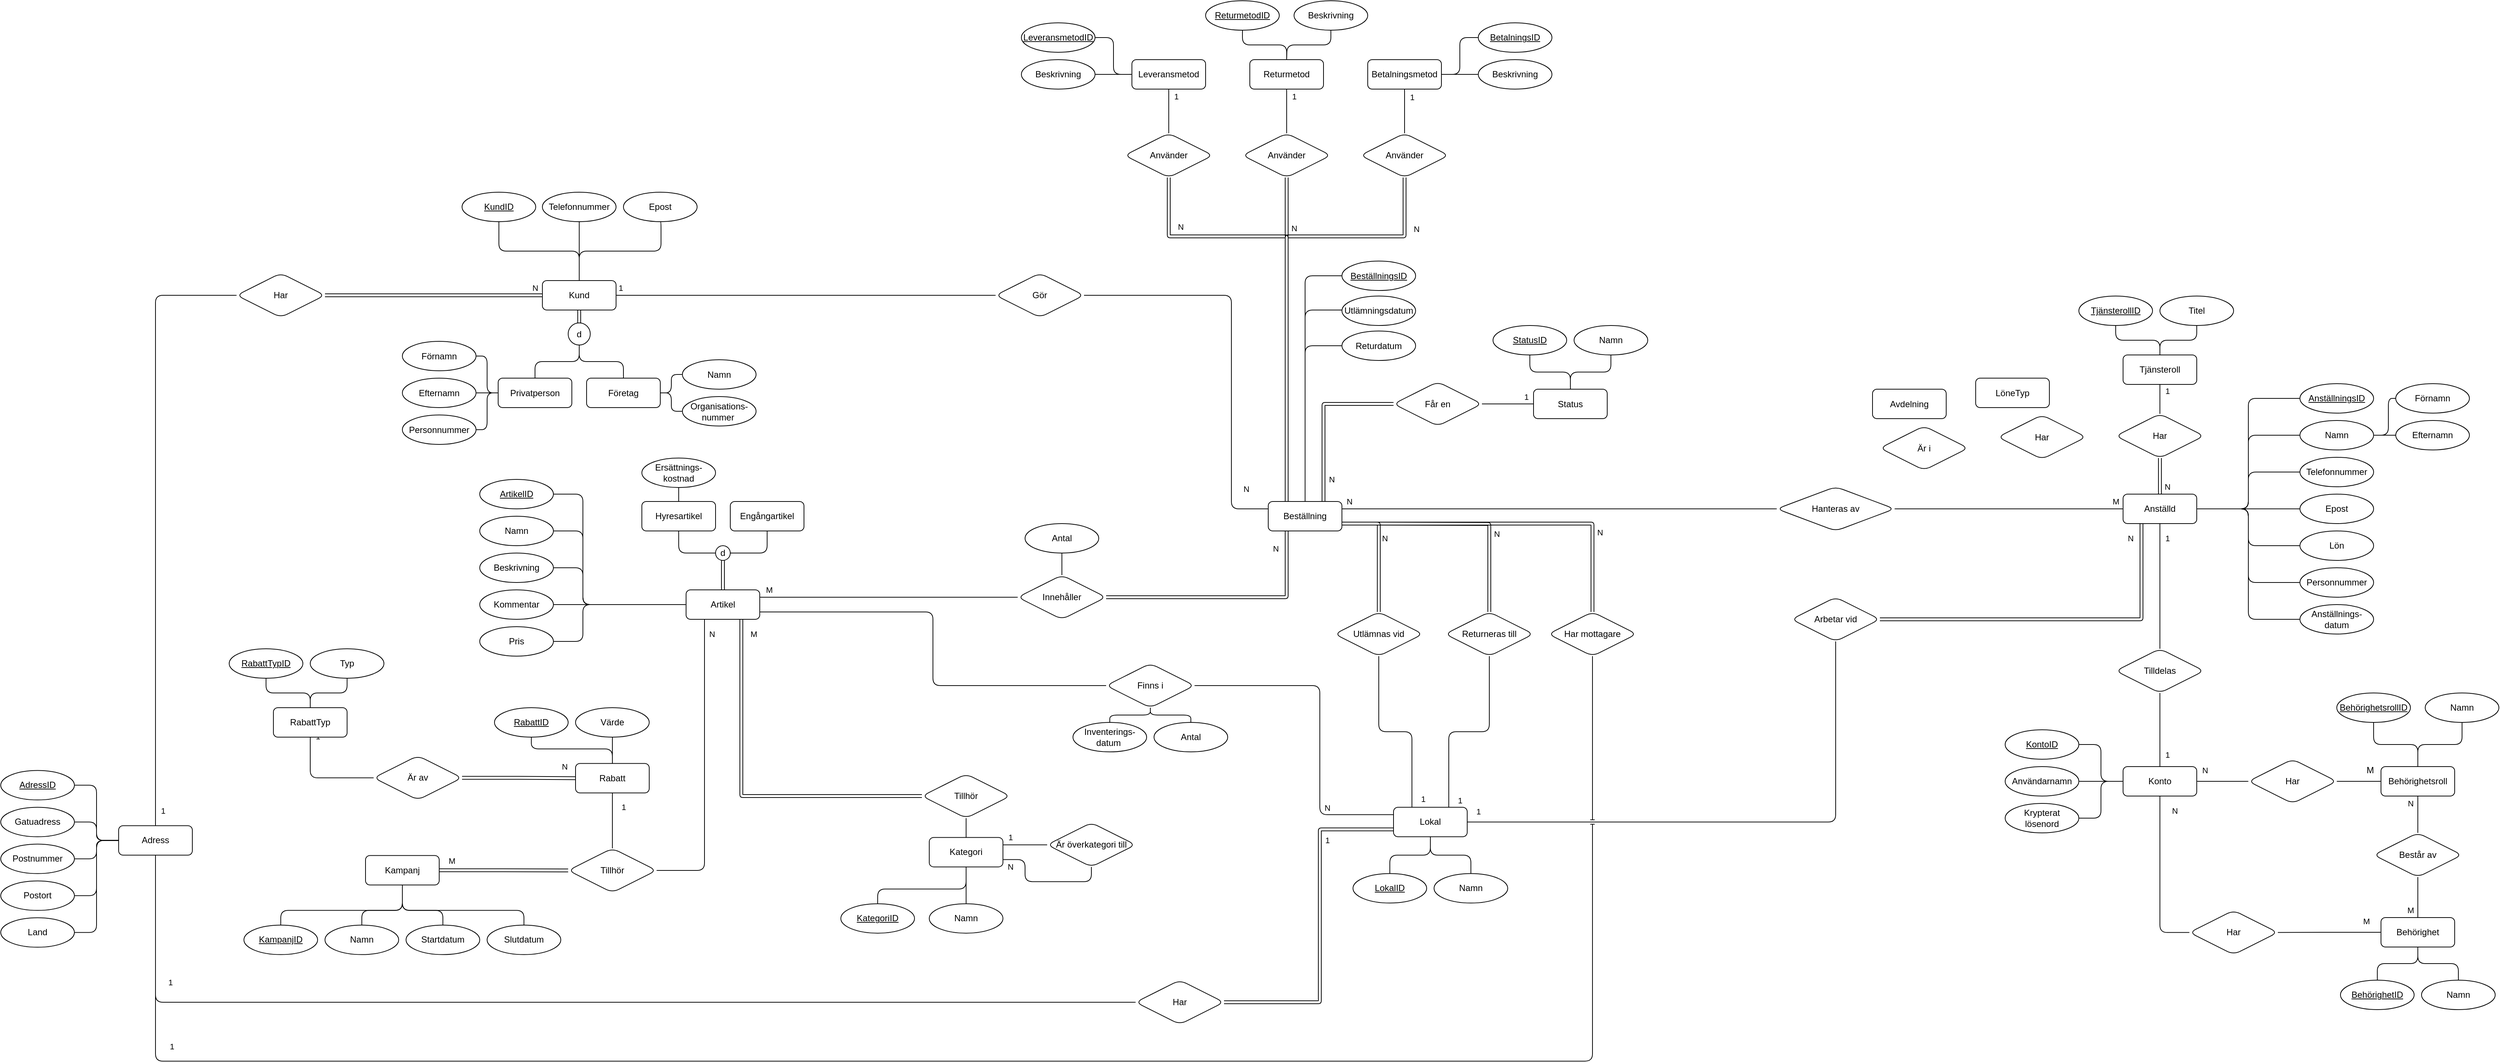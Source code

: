 <mxfile version="24.7.17" pages="2">
  <diagram id="-IdPd8V6WHmgXJUZLb8S" name="Entity Relationship">
    <mxGraphModel dx="5857" dy="2793" grid="1" gridSize="10" guides="1" tooltips="1" connect="1" arrows="1" fold="1" page="0" pageScale="1" pageWidth="827" pageHeight="1169" math="0" shadow="0">
      <root>
        <mxCell id="0" />
        <mxCell id="1" parent="0" />
        <mxCell id="gJ4gh3AajOQVxKOba_xv-10" style="edgeStyle=orthogonalEdgeStyle;html=1;entryX=0;entryY=0.5;entryDx=0;entryDy=0;endArrow=none;endFill=0;rounded=1;labelBackgroundColor=none;fontColor=default;" parent="1" source="rRxs-527I7gYvrwWn9lE-1" target="gJ4gh3AajOQVxKOba_xv-8" edge="1">
          <mxGeometry relative="1" as="geometry" />
        </mxCell>
        <mxCell id="11" value="1" style="edgeLabel;html=1;align=center;verticalAlign=middle;resizable=0;points=[];rounded=1;labelBackgroundColor=none;" parent="gJ4gh3AajOQVxKOba_xv-10" vertex="1" connectable="0">
          <mxGeometry x="-0.691" y="1" relative="1" as="geometry">
            <mxPoint x="-74" y="-9" as="offset" />
          </mxGeometry>
        </mxCell>
        <mxCell id="Rw1I9RlVvu-Liqeo6EUA-53" style="edgeStyle=orthogonalEdgeStyle;html=1;entryX=0.5;entryY=1;entryDx=0;entryDy=0;endArrow=none;endFill=0;rounded=1;labelBackgroundColor=none;fontColor=default;" parent="1" source="rRxs-527I7gYvrwWn9lE-1" target="X15DQP2Ge36uVb0Z_0wF-20" edge="1">
          <mxGeometry relative="1" as="geometry">
            <Array as="points">
              <mxPoint x="-1045" y="-180" />
              <mxPoint x="-1154" y="-180" />
            </Array>
          </mxGeometry>
        </mxCell>
        <mxCell id="Rw1I9RlVvu-Liqeo6EUA-54" style="edgeStyle=orthogonalEdgeStyle;html=1;entryX=0.5;entryY=1;entryDx=0;entryDy=0;endArrow=none;endFill=0;rounded=1;labelBackgroundColor=none;fontColor=default;" parent="1" source="rRxs-527I7gYvrwWn9lE-1" target="X15DQP2Ge36uVb0Z_0wF-23" edge="1">
          <mxGeometry relative="1" as="geometry" />
        </mxCell>
        <mxCell id="Rw1I9RlVvu-Liqeo6EUA-55" style="edgeStyle=orthogonalEdgeStyle;html=1;entryX=0.5;entryY=1;entryDx=0;entryDy=0;endArrow=none;endFill=0;rounded=1;labelBackgroundColor=none;fontColor=default;" parent="1" source="rRxs-527I7gYvrwWn9lE-1" target="X15DQP2Ge36uVb0Z_0wF-25" edge="1">
          <mxGeometry relative="1" as="geometry">
            <Array as="points">
              <mxPoint x="-1045" y="-180" />
              <mxPoint x="-934" y="-180" />
            </Array>
          </mxGeometry>
        </mxCell>
        <mxCell id="Rw1I9RlVvu-Liqeo6EUA-58" style="edgeStyle=orthogonalEdgeStyle;html=1;entryX=0.5;entryY=0;entryDx=0;entryDy=0;endArrow=none;endFill=0;shape=link;rounded=1;labelBackgroundColor=none;fontColor=default;" parent="1" source="rRxs-527I7gYvrwWn9lE-1" target="Rw1I9RlVvu-Liqeo6EUA-57" edge="1">
          <mxGeometry relative="1" as="geometry">
            <mxPoint x="-1045.0" y="-70" as="targetPoint" />
          </mxGeometry>
        </mxCell>
        <mxCell id="hnY4cimSsR87jAR_6S_2-47" style="edgeStyle=orthogonalEdgeStyle;html=1;entryX=1;entryY=0.5;entryDx=0;entryDy=0;endArrow=none;endFill=0;rounded=1;labelBackgroundColor=none;fontColor=default;shape=link;" parent="1" source="rRxs-527I7gYvrwWn9lE-1" target="hnY4cimSsR87jAR_6S_2-46" edge="1">
          <mxGeometry relative="1" as="geometry" />
        </mxCell>
        <mxCell id="N3dC1drku8q0TnIEMgw_-39" value="1" style="edgeLabel;html=1;align=center;verticalAlign=middle;resizable=0;points=[];rounded=1;labelBackgroundColor=none;" parent="hnY4cimSsR87jAR_6S_2-47" vertex="1" connectable="0">
          <mxGeometry x="-0.723" relative="1" as="geometry">
            <mxPoint x="-474" y="700" as="offset" />
          </mxGeometry>
        </mxCell>
        <mxCell id="MabK6VyOBC5WTbX4r10v-128" value="N" style="edgeLabel;html=1;align=center;verticalAlign=middle;resizable=0;points=[];rounded=1;labelBackgroundColor=none;" parent="hnY4cimSsR87jAR_6S_2-47" vertex="1" connectable="0">
          <mxGeometry x="-0.761" relative="1" as="geometry">
            <mxPoint x="25" y="-10" as="offset" />
          </mxGeometry>
        </mxCell>
        <mxCell id="rRxs-527I7gYvrwWn9lE-1" value="Kund" style="whiteSpace=wrap;html=1;align=center;rounded=1;labelBackgroundColor=none;" parent="1" vertex="1">
          <mxGeometry x="-1095" y="-140" width="100" height="40" as="geometry" />
        </mxCell>
        <mxCell id="X15DQP2Ge36uVb0Z_0wF-20" value="KundID" style="ellipse;whiteSpace=wrap;html=1;align=center;fontStyle=4;rounded=1;labelBackgroundColor=none;" parent="1" vertex="1">
          <mxGeometry x="-1204" y="-260" width="100" height="40" as="geometry" />
        </mxCell>
        <mxCell id="Rw1I9RlVvu-Liqeo6EUA-43" style="edgeStyle=orthogonalEdgeStyle;html=1;entryX=0;entryY=0.5;entryDx=0;entryDy=0;endArrow=none;endFill=0;rounded=1;labelBackgroundColor=none;fontColor=default;" parent="1" source="X15DQP2Ge36uVb0Z_0wF-21" target="Rw1I9RlVvu-Liqeo6EUA-39" edge="1">
          <mxGeometry relative="1" as="geometry" />
        </mxCell>
        <mxCell id="X15DQP2Ge36uVb0Z_0wF-21" value="Förnamn" style="ellipse;whiteSpace=wrap;html=1;align=center;rounded=1;labelBackgroundColor=none;" parent="1" vertex="1">
          <mxGeometry x="-1285" y="-57.5" width="100" height="40" as="geometry" />
        </mxCell>
        <mxCell id="Rw1I9RlVvu-Liqeo6EUA-44" style="edgeStyle=orthogonalEdgeStyle;html=1;entryX=0;entryY=0.5;entryDx=0;entryDy=0;endArrow=none;endFill=0;rounded=1;labelBackgroundColor=none;fontColor=default;" parent="1" source="X15DQP2Ge36uVb0Z_0wF-22" target="Rw1I9RlVvu-Liqeo6EUA-39" edge="1">
          <mxGeometry relative="1" as="geometry" />
        </mxCell>
        <mxCell id="X15DQP2Ge36uVb0Z_0wF-22" value="Efternamn" style="ellipse;whiteSpace=wrap;html=1;align=center;rounded=1;labelBackgroundColor=none;" parent="1" vertex="1">
          <mxGeometry x="-1285" y="-7.5" width="100" height="40" as="geometry" />
        </mxCell>
        <mxCell id="X15DQP2Ge36uVb0Z_0wF-23" value="Telefonnummer" style="ellipse;whiteSpace=wrap;html=1;align=center;rounded=1;labelBackgroundColor=none;" parent="1" vertex="1">
          <mxGeometry x="-1095" y="-260" width="100" height="40" as="geometry" />
        </mxCell>
        <mxCell id="X15DQP2Ge36uVb0Z_0wF-25" value="Epost" style="ellipse;whiteSpace=wrap;html=1;align=center;rounded=1;labelBackgroundColor=none;" parent="1" vertex="1">
          <mxGeometry x="-985" y="-260" width="100" height="40" as="geometry" />
        </mxCell>
        <mxCell id="gJ4gh3AajOQVxKOba_xv-2" style="edgeStyle=orthogonalEdgeStyle;html=1;entryX=0;entryY=0.5;entryDx=0;entryDy=0;endArrow=none;endFill=0;rounded=1;labelBackgroundColor=none;fontColor=default;exitX=1;exitY=0.75;exitDx=0;exitDy=0;" parent="1" source="X15DQP2Ge36uVb0Z_0wF-45" target="gJ4gh3AajOQVxKOba_xv-1" edge="1">
          <mxGeometry relative="1" as="geometry" />
        </mxCell>
        <mxCell id="MabK6VyOBC5WTbX4r10v-186" value="&amp;nbsp;M" style="edgeLabel;html=1;align=center;verticalAlign=middle;resizable=0;points=[];rounded=1;labelBackgroundColor=none;" parent="gJ4gh3AajOQVxKOba_xv-2" vertex="1" connectable="0">
          <mxGeometry x="0.017" y="-1" relative="1" as="geometry">
            <mxPoint x="-244" y="-25" as="offset" />
          </mxGeometry>
        </mxCell>
        <mxCell id="UbkJ7RGwHsrbK7u8BlGE-78" style="edgeStyle=orthogonalEdgeStyle;rounded=1;orthogonalLoop=1;jettySize=auto;html=1;entryX=0.5;entryY=1;entryDx=0;entryDy=0;endArrow=none;endFill=0;shape=link;labelBackgroundColor=none;fontColor=default;" parent="1" source="X15DQP2Ge36uVb0Z_0wF-45" target="UbkJ7RGwHsrbK7u8BlGE-55" edge="1">
          <mxGeometry relative="1" as="geometry" />
        </mxCell>
        <mxCell id="MabK6VyOBC5WTbX4r10v-120" style="edgeStyle=orthogonalEdgeStyle;rounded=1;orthogonalLoop=1;jettySize=auto;html=1;exitX=0.75;exitY=1;exitDx=0;exitDy=0;entryX=0;entryY=0.5;entryDx=0;entryDy=0;endArrow=none;endFill=0;curved=0;shape=link;labelBackgroundColor=none;fontColor=default;" parent="1" source="X15DQP2Ge36uVb0Z_0wF-45" target="MabK6VyOBC5WTbX4r10v-119" edge="1">
          <mxGeometry relative="1" as="geometry" />
        </mxCell>
        <mxCell id="X15DQP2Ge36uVb0Z_0wF-45" value="Artikel" style="whiteSpace=wrap;html=1;align=center;rounded=1;labelBackgroundColor=none;" parent="1" vertex="1">
          <mxGeometry x="-900" y="280" width="100" height="40" as="geometry" />
        </mxCell>
        <mxCell id="MabK6VyOBC5WTbX4r10v-205" style="edgeStyle=orthogonalEdgeStyle;rounded=1;orthogonalLoop=1;jettySize=auto;html=1;entryX=0;entryY=0.5;entryDx=0;entryDy=0;endArrow=none;endFill=0;curved=0;labelBackgroundColor=none;fontColor=default;" parent="1" source="X15DQP2Ge36uVb0Z_0wF-46" target="X15DQP2Ge36uVb0Z_0wF-45" edge="1">
          <mxGeometry relative="1" as="geometry">
            <Array as="points">
              <mxPoint x="-1040" y="150" />
              <mxPoint x="-1040" y="300" />
            </Array>
          </mxGeometry>
        </mxCell>
        <mxCell id="X15DQP2Ge36uVb0Z_0wF-46" value="ArtikelID" style="ellipse;whiteSpace=wrap;html=1;align=center;fontStyle=4;rounded=1;labelBackgroundColor=none;" parent="1" vertex="1">
          <mxGeometry x="-1180" y="130" width="100" height="40" as="geometry" />
        </mxCell>
        <mxCell id="MabK6VyOBC5WTbX4r10v-206" style="edgeStyle=orthogonalEdgeStyle;rounded=1;orthogonalLoop=1;jettySize=auto;html=1;entryX=0;entryY=0.5;entryDx=0;entryDy=0;endArrow=none;endFill=0;curved=0;labelBackgroundColor=none;fontColor=default;" parent="1" source="X15DQP2Ge36uVb0Z_0wF-47" target="X15DQP2Ge36uVb0Z_0wF-45" edge="1">
          <mxGeometry relative="1" as="geometry">
            <Array as="points">
              <mxPoint x="-1040" y="200" />
              <mxPoint x="-1040" y="300" />
            </Array>
          </mxGeometry>
        </mxCell>
        <mxCell id="X15DQP2Ge36uVb0Z_0wF-47" value="Namn" style="ellipse;whiteSpace=wrap;html=1;align=center;rounded=1;labelBackgroundColor=none;" parent="1" vertex="1">
          <mxGeometry x="-1180" y="180" width="100" height="40" as="geometry" />
        </mxCell>
        <mxCell id="MabK6VyOBC5WTbX4r10v-210" style="edgeStyle=orthogonalEdgeStyle;rounded=1;orthogonalLoop=1;jettySize=auto;html=1;entryX=0;entryY=0.5;entryDx=0;entryDy=0;endArrow=none;endFill=0;curved=0;labelBackgroundColor=none;fontColor=default;" parent="1" source="X15DQP2Ge36uVb0Z_0wF-48" target="X15DQP2Ge36uVb0Z_0wF-45" edge="1">
          <mxGeometry relative="1" as="geometry">
            <Array as="points">
              <mxPoint x="-1040" y="250" />
              <mxPoint x="-1040" y="300" />
            </Array>
          </mxGeometry>
        </mxCell>
        <mxCell id="X15DQP2Ge36uVb0Z_0wF-48" value="Beskrivning" style="ellipse;whiteSpace=wrap;html=1;align=center;rounded=1;labelBackgroundColor=none;" parent="1" vertex="1">
          <mxGeometry x="-1180" y="230" width="100" height="40" as="geometry" />
        </mxCell>
        <mxCell id="MabK6VyOBC5WTbX4r10v-208" style="edgeStyle=orthogonalEdgeStyle;rounded=1;orthogonalLoop=1;jettySize=auto;html=1;endArrow=none;endFill=0;curved=0;labelBackgroundColor=none;fontColor=default;" parent="1" source="X15DQP2Ge36uVb0Z_0wF-49" edge="1">
          <mxGeometry relative="1" as="geometry">
            <mxPoint x="-900" y="300" as="targetPoint" />
          </mxGeometry>
        </mxCell>
        <mxCell id="X15DQP2Ge36uVb0Z_0wF-49" value="Kommentar" style="ellipse;whiteSpace=wrap;html=1;align=center;rounded=1;labelBackgroundColor=none;" parent="1" vertex="1">
          <mxGeometry x="-1180" y="280" width="100" height="40" as="geometry" />
        </mxCell>
        <mxCell id="MabK6VyOBC5WTbX4r10v-209" style="edgeStyle=orthogonalEdgeStyle;rounded=1;orthogonalLoop=1;jettySize=auto;html=1;entryX=0;entryY=0.5;entryDx=0;entryDy=0;endArrow=none;endFill=0;curved=0;labelBackgroundColor=none;fontColor=default;" parent="1" source="X15DQP2Ge36uVb0Z_0wF-51" target="X15DQP2Ge36uVb0Z_0wF-45" edge="1">
          <mxGeometry relative="1" as="geometry">
            <Array as="points">
              <mxPoint x="-1040" y="350" />
              <mxPoint x="-1040" y="300" />
            </Array>
          </mxGeometry>
        </mxCell>
        <mxCell id="X15DQP2Ge36uVb0Z_0wF-51" value="Pris" style="ellipse;whiteSpace=wrap;html=1;align=center;rounded=1;labelBackgroundColor=none;" parent="1" vertex="1">
          <mxGeometry x="-1180" y="330" width="100" height="40" as="geometry" />
        </mxCell>
        <mxCell id="hnY4cimSsR87jAR_6S_2-44" style="edgeStyle=orthogonalEdgeStyle;html=1;entryX=1;entryY=0.5;entryDx=0;entryDy=0;endArrow=none;endFill=0;rounded=1;labelBackgroundColor=none;fontColor=default;exitX=0;exitY=0.75;exitDx=0;exitDy=0;shape=link;" parent="1" source="X15DQP2Ge36uVb0Z_0wF-58" target="hnY4cimSsR87jAR_6S_2-43" edge="1">
          <mxGeometry relative="1" as="geometry">
            <Array as="points">
              <mxPoint x="-40" y="605" />
              <mxPoint x="-40" y="840" />
            </Array>
          </mxGeometry>
        </mxCell>
        <mxCell id="N3dC1drku8q0TnIEMgw_-42" value="1" style="edgeLabel;html=1;align=center;verticalAlign=middle;resizable=0;points=[];rounded=1;labelBackgroundColor=none;" parent="hnY4cimSsR87jAR_6S_2-44" vertex="1" connectable="0">
          <mxGeometry x="0.826" y="1" relative="1" as="geometry">
            <mxPoint x="100" y="-221" as="offset" />
          </mxGeometry>
        </mxCell>
        <mxCell id="N8jOlP61B2uoSJelF5zk-71" style="edgeStyle=orthogonalEdgeStyle;rounded=1;orthogonalLoop=1;jettySize=auto;html=1;entryX=0.5;entryY=1;entryDx=0;entryDy=0;endArrow=none;endFill=0;labelBackgroundColor=none;fontColor=default;" parent="1" source="X15DQP2Ge36uVb0Z_0wF-58" target="N8jOlP61B2uoSJelF5zk-69" edge="1">
          <mxGeometry relative="1" as="geometry" />
        </mxCell>
        <mxCell id="MabK6VyOBC5WTbX4r10v-223" value="1" style="edgeLabel;html=1;align=center;verticalAlign=middle;resizable=0;points=[];rounded=1;labelBackgroundColor=none;" parent="N8jOlP61B2uoSJelF5zk-71" vertex="1" connectable="0">
          <mxGeometry x="-0.927" y="-1" relative="1" as="geometry">
            <mxPoint x="-12" y="-16" as="offset" />
          </mxGeometry>
        </mxCell>
        <mxCell id="MabK6VyOBC5WTbX4r10v-189" style="edgeStyle=orthogonalEdgeStyle;rounded=1;orthogonalLoop=1;jettySize=auto;html=1;exitX=0.5;exitY=1;exitDx=0;exitDy=0;entryX=0.5;entryY=0;entryDx=0;entryDy=0;endArrow=none;endFill=0;curved=0;labelBackgroundColor=none;fontColor=default;" parent="1" source="X15DQP2Ge36uVb0Z_0wF-58" target="X15DQP2Ge36uVb0Z_0wF-59" edge="1">
          <mxGeometry relative="1" as="geometry" />
        </mxCell>
        <mxCell id="MabK6VyOBC5WTbX4r10v-190" style="edgeStyle=orthogonalEdgeStyle;rounded=1;orthogonalLoop=1;jettySize=auto;html=1;exitX=0.5;exitY=1;exitDx=0;exitDy=0;entryX=0.5;entryY=0;entryDx=0;entryDy=0;endArrow=none;endFill=0;curved=0;labelBackgroundColor=none;fontColor=default;" parent="1" source="X15DQP2Ge36uVb0Z_0wF-58" target="X15DQP2Ge36uVb0Z_0wF-60" edge="1">
          <mxGeometry relative="1" as="geometry" />
        </mxCell>
        <mxCell id="X15DQP2Ge36uVb0Z_0wF-58" value="Lokal" style="whiteSpace=wrap;html=1;align=center;rounded=1;labelBackgroundColor=none;" parent="1" vertex="1">
          <mxGeometry x="60" y="575.26" width="100" height="40" as="geometry" />
        </mxCell>
        <mxCell id="X15DQP2Ge36uVb0Z_0wF-59" value="LokalID" style="ellipse;whiteSpace=wrap;html=1;align=center;fontStyle=4;rounded=1;labelBackgroundColor=none;" parent="1" vertex="1">
          <mxGeometry x="5" y="665.26" width="100" height="40" as="geometry" />
        </mxCell>
        <mxCell id="X15DQP2Ge36uVb0Z_0wF-60" value="Namn" style="ellipse;whiteSpace=wrap;html=1;align=center;rounded=1;labelBackgroundColor=none;" parent="1" vertex="1">
          <mxGeometry x="115" y="665.26" width="100" height="40" as="geometry" />
        </mxCell>
        <mxCell id="37" style="edgeStyle=orthogonalEdgeStyle;html=1;entryX=0;entryY=0.25;entryDx=0;entryDy=0;endArrow=none;endFill=0;rounded=1;labelBackgroundColor=none;fontColor=default;exitX=1;exitY=0.5;exitDx=0;exitDy=0;" parent="1" source="gJ4gh3AajOQVxKOba_xv-1" target="X15DQP2Ge36uVb0Z_0wF-58" edge="1">
          <mxGeometry relative="1" as="geometry">
            <Array as="points">
              <mxPoint x="-40" y="410" />
              <mxPoint x="-40" y="585" />
            </Array>
          </mxGeometry>
        </mxCell>
        <mxCell id="MabK6VyOBC5WTbX4r10v-91" value="N" style="edgeLabel;html=1;align=center;verticalAlign=middle;resizable=0;points=[];rounded=1;labelBackgroundColor=none;" parent="37" vertex="1" connectable="0">
          <mxGeometry x="0.385" y="-1" relative="1" as="geometry">
            <mxPoint x="11" y="27" as="offset" />
          </mxGeometry>
        </mxCell>
        <mxCell id="gJ4gh3AajOQVxKOba_xv-1" value="Finns i" style="shape=rhombus;perimeter=rhombusPerimeter;whiteSpace=wrap;html=1;align=center;rounded=1;labelBackgroundColor=none;" parent="1" vertex="1">
          <mxGeometry x="-330" y="380" width="120" height="60" as="geometry" />
        </mxCell>
        <mxCell id="gJ4gh3AajOQVxKOba_xv-11" style="edgeStyle=orthogonalEdgeStyle;html=1;entryX=0;entryY=0.25;entryDx=0;entryDy=0;endArrow=none;endFill=0;rounded=1;labelBackgroundColor=none;fontColor=default;" parent="1" source="gJ4gh3AajOQVxKOba_xv-8" target="gJ4gh3AajOQVxKOba_xv-9" edge="1">
          <mxGeometry relative="1" as="geometry">
            <Array as="points">
              <mxPoint x="-160" y="-120" />
              <mxPoint x="-160" y="170" />
            </Array>
          </mxGeometry>
        </mxCell>
        <mxCell id="10" value="N" style="edgeLabel;html=1;align=center;verticalAlign=middle;resizable=0;points=[];rounded=1;labelBackgroundColor=none;" parent="gJ4gh3AajOQVxKOba_xv-11" vertex="1" connectable="0">
          <mxGeometry x="0.246" y="-1" relative="1" as="geometry">
            <mxPoint x="21" y="126" as="offset" />
          </mxGeometry>
        </mxCell>
        <mxCell id="gJ4gh3AajOQVxKOba_xv-8" value="Gör" style="shape=rhombus;perimeter=rhombusPerimeter;whiteSpace=wrap;html=1;align=center;rounded=1;labelBackgroundColor=none;" parent="1" vertex="1">
          <mxGeometry x="-480" y="-150" width="120" height="60" as="geometry" />
        </mxCell>
        <mxCell id="xCbvcIHpF9s-PVdCFj8D-29" value="N" style="edgeStyle=orthogonalEdgeStyle;html=1;entryX=0.5;entryY=0;entryDx=0;entryDy=0;endArrow=none;endFill=0;rounded=1;labelBackgroundColor=none;fontColor=default;shape=link;" parent="1" target="xCbvcIHpF9s-PVdCFj8D-18" edge="1">
          <mxGeometry x="0.24" y="10" relative="1" as="geometry">
            <mxPoint as="offset" />
            <mxPoint x="30" y="190" as="sourcePoint" />
          </mxGeometry>
        </mxCell>
        <mxCell id="23" style="edgeStyle=orthogonalEdgeStyle;html=1;entryX=0.5;entryY=0;entryDx=0;entryDy=0;exitX=1;exitY=0.75;exitDx=0;exitDy=0;endArrow=none;endFill=0;rounded=1;labelBackgroundColor=none;fontColor=default;shape=link;" parent="1" source="gJ4gh3AajOQVxKOba_xv-9" target="18" edge="1">
          <mxGeometry relative="1" as="geometry">
            <Array as="points">
              <mxPoint x="40" y="190" />
            </Array>
          </mxGeometry>
        </mxCell>
        <mxCell id="27" value="N" style="edgeLabel;html=1;align=center;verticalAlign=middle;resizable=0;points=[];rounded=1;labelBackgroundColor=none;" parent="23" vertex="1" connectable="0">
          <mxGeometry x="-0.454" relative="1" as="geometry">
            <mxPoint x="11" y="20" as="offset" />
          </mxGeometry>
        </mxCell>
        <mxCell id="hnY4cimSsR87jAR_6S_2-50" style="edgeStyle=orthogonalEdgeStyle;html=1;entryX=0.5;entryY=0;entryDx=0;entryDy=0;endArrow=none;endFill=0;rounded=1;labelBackgroundColor=none;fontColor=default;shape=link;" parent="1" source="gJ4gh3AajOQVxKOba_xv-9" target="hnY4cimSsR87jAR_6S_2-49" edge="1">
          <mxGeometry relative="1" as="geometry">
            <Array as="points">
              <mxPoint x="330" y="190" />
            </Array>
          </mxGeometry>
        </mxCell>
        <mxCell id="L0jsFw3nJKriv6r09RL3-39" value="N" style="edgeLabel;html=1;align=center;verticalAlign=middle;resizable=0;points=[];rounded=1;labelBackgroundColor=none;" parent="hnY4cimSsR87jAR_6S_2-50" vertex="1" connectable="0">
          <mxGeometry x="0.824" y="-2" relative="1" as="geometry">
            <mxPoint x="12" y="-68" as="offset" />
          </mxGeometry>
        </mxCell>
        <mxCell id="Vx3fRpJDcknu9bQSsFee-49" style="edgeStyle=orthogonalEdgeStyle;rounded=1;orthogonalLoop=1;jettySize=auto;html=1;exitX=0.75;exitY=0;exitDx=0;exitDy=0;entryX=0;entryY=0.5;entryDx=0;entryDy=0;endArrow=none;endFill=0;shape=link;" parent="1" source="gJ4gh3AajOQVxKOba_xv-9" target="Vx3fRpJDcknu9bQSsFee-47" edge="1">
          <mxGeometry relative="1" as="geometry" />
        </mxCell>
        <mxCell id="Vx3fRpJDcknu9bQSsFee-59" value="N" style="edgeLabel;html=1;align=center;verticalAlign=middle;resizable=0;points=[];rounded=1;" parent="Vx3fRpJDcknu9bQSsFee-49" vertex="1" connectable="0">
          <mxGeometry x="0.452" relative="1" as="geometry">
            <mxPoint x="-22" y="102" as="offset" />
          </mxGeometry>
        </mxCell>
        <mxCell id="gJ4gh3AajOQVxKOba_xv-9" value="Beställning" style="whiteSpace=wrap;html=1;align=center;rounded=1;labelBackgroundColor=none;" parent="1" vertex="1">
          <mxGeometry x="-110" y="160" width="100" height="40" as="geometry" />
        </mxCell>
        <mxCell id="gJ4gh3AajOQVxKOba_xv-18" style="edgeStyle=orthogonalEdgeStyle;html=1;entryX=1;entryY=0.25;entryDx=0;entryDy=0;endArrow=none;endFill=0;rounded=1;labelBackgroundColor=none;fontColor=default;" parent="1" source="gJ4gh3AajOQVxKOba_xv-14" target="X15DQP2Ge36uVb0Z_0wF-45" edge="1">
          <mxGeometry relative="1" as="geometry" />
        </mxCell>
        <mxCell id="MabK6VyOBC5WTbX4r10v-185" value="&amp;nbsp;M" style="edgeLabel;html=1;align=center;verticalAlign=middle;resizable=0;points=[];rounded=1;labelBackgroundColor=none;" parent="gJ4gh3AajOQVxKOba_xv-18" vertex="1" connectable="0">
          <mxGeometry x="0.935" y="-1" relative="1" as="geometry">
            <mxPoint x="-1" y="-9" as="offset" />
          </mxGeometry>
        </mxCell>
        <mxCell id="gJ4gh3AajOQVxKOba_xv-19" style="edgeStyle=orthogonalEdgeStyle;html=1;exitX=1;exitY=0.5;exitDx=0;exitDy=0;entryX=0.25;entryY=1;entryDx=0;entryDy=0;endArrow=none;endFill=0;rounded=1;labelBackgroundColor=none;fontColor=default;shape=link;" parent="1" source="gJ4gh3AajOQVxKOba_xv-14" target="gJ4gh3AajOQVxKOba_xv-9" edge="1">
          <mxGeometry relative="1" as="geometry" />
        </mxCell>
        <mxCell id="12" value="N" style="edgeLabel;html=1;align=center;verticalAlign=middle;resizable=0;points=[];rounded=1;labelBackgroundColor=none;" parent="gJ4gh3AajOQVxKOba_xv-19" vertex="1" connectable="0">
          <mxGeometry x="0.885" y="1" relative="1" as="geometry">
            <mxPoint x="-14" y="4" as="offset" />
          </mxGeometry>
        </mxCell>
        <mxCell id="gJ4gh3AajOQVxKOba_xv-14" value="Innehåller" style="shape=rhombus;perimeter=rhombusPerimeter;whiteSpace=wrap;html=1;align=center;rounded=1;labelBackgroundColor=none;" parent="1" vertex="1">
          <mxGeometry x="-450" y="260" width="120" height="60" as="geometry" />
        </mxCell>
        <mxCell id="MabK6VyOBC5WTbX4r10v-219" style="edgeStyle=orthogonalEdgeStyle;rounded=1;orthogonalLoop=1;jettySize=auto;html=1;exitX=0;exitY=0.5;exitDx=0;exitDy=0;entryX=0.5;entryY=0;entryDx=0;entryDy=0;endArrow=none;endFill=0;curved=0;labelBackgroundColor=none;fontColor=default;" parent="1" source="gJ4gh3AajOQVxKOba_xv-15" target="gJ4gh3AajOQVxKOba_xv-9" edge="1">
          <mxGeometry relative="1" as="geometry" />
        </mxCell>
        <mxCell id="gJ4gh3AajOQVxKOba_xv-15" value="BeställningsID" style="ellipse;whiteSpace=wrap;html=1;align=center;fontStyle=4;rounded=1;labelBackgroundColor=none;" parent="1" vertex="1">
          <mxGeometry x="-10" y="-166.5" width="100" height="40" as="geometry" />
        </mxCell>
        <mxCell id="MabK6VyOBC5WTbX4r10v-220" style="edgeStyle=orthogonalEdgeStyle;rounded=1;orthogonalLoop=1;jettySize=auto;html=1;entryX=0.5;entryY=0;entryDx=0;entryDy=0;endArrow=none;endFill=0;curved=0;labelBackgroundColor=none;fontColor=default;" parent="1" source="gJ4gh3AajOQVxKOba_xv-16" target="gJ4gh3AajOQVxKOba_xv-9" edge="1">
          <mxGeometry relative="1" as="geometry">
            <Array as="points">
              <mxPoint x="-60" y="-100" />
            </Array>
          </mxGeometry>
        </mxCell>
        <mxCell id="gJ4gh3AajOQVxKOba_xv-16" value="Utlämningsdatum" style="ellipse;whiteSpace=wrap;html=1;align=center;rounded=1;labelBackgroundColor=none;" parent="1" vertex="1">
          <mxGeometry x="-10" y="-119" width="100" height="40" as="geometry" />
        </mxCell>
        <mxCell id="MabK6VyOBC5WTbX4r10v-221" style="edgeStyle=orthogonalEdgeStyle;rounded=1;orthogonalLoop=1;jettySize=auto;html=1;entryX=0.5;entryY=0;entryDx=0;entryDy=0;endArrow=none;endFill=0;curved=0;labelBackgroundColor=none;fontColor=default;" parent="1" source="gJ4gh3AajOQVxKOba_xv-20" target="gJ4gh3AajOQVxKOba_xv-9" edge="1">
          <mxGeometry relative="1" as="geometry">
            <Array as="points">
              <mxPoint x="-60" y="-52" />
            </Array>
          </mxGeometry>
        </mxCell>
        <mxCell id="gJ4gh3AajOQVxKOba_xv-20" value="Returdatum" style="ellipse;whiteSpace=wrap;html=1;align=center;rounded=1;labelBackgroundColor=none;" parent="1" vertex="1">
          <mxGeometry x="-10" y="-71.5" width="100" height="40" as="geometry" />
        </mxCell>
        <mxCell id="gJ4gh3AajOQVxKOba_xv-64" style="edgeStyle=orthogonalEdgeStyle;html=1;entryX=1;entryY=0.5;entryDx=0;entryDy=0;endArrow=none;endFill=0;rounded=1;labelBackgroundColor=none;fontColor=default;" parent="1" source="gJ4gh3AajOQVxKOba_xv-22" target="gJ4gh3AajOQVxKOba_xv-23" edge="1">
          <mxGeometry relative="1" as="geometry" />
        </mxCell>
        <mxCell id="gJ4gh3AajOQVxKOba_xv-22" value="Leveransmetod" style="whiteSpace=wrap;html=1;align=center;rounded=1;labelBackgroundColor=none;" parent="1" vertex="1">
          <mxGeometry x="-295" y="-440" width="100" height="40" as="geometry" />
        </mxCell>
        <mxCell id="gJ4gh3AajOQVxKOba_xv-23" value="&lt;span style=&quot;font-weight: 400;&quot;&gt;LeveransmetodID&lt;/span&gt;" style="ellipse;whiteSpace=wrap;html=1;align=center;fontStyle=5;rounded=1;labelBackgroundColor=none;" parent="1" vertex="1">
          <mxGeometry x="-445" y="-490" width="100" height="40" as="geometry" />
        </mxCell>
        <mxCell id="gJ4gh3AajOQVxKOba_xv-26" style="edgeStyle=orthogonalEdgeStyle;html=1;entryX=0;entryY=0.5;entryDx=0;entryDy=0;endArrow=none;endFill=0;rounded=1;labelBackgroundColor=none;fontColor=default;" parent="1" source="gJ4gh3AajOQVxKOba_xv-24" target="gJ4gh3AajOQVxKOba_xv-22" edge="1">
          <mxGeometry relative="1" as="geometry" />
        </mxCell>
        <mxCell id="gJ4gh3AajOQVxKOba_xv-24" value="Beskrivning" style="ellipse;whiteSpace=wrap;html=1;align=center;rounded=1;labelBackgroundColor=none;" parent="1" vertex="1">
          <mxGeometry x="-445" y="-440" width="100" height="40" as="geometry" />
        </mxCell>
        <mxCell id="gJ4gh3AajOQVxKOba_xv-30" style="edgeStyle=orthogonalEdgeStyle;html=1;exitX=0.5;exitY=0;exitDx=0;exitDy=0;entryX=0.5;entryY=1;entryDx=0;entryDy=0;endArrow=none;endFill=0;rounded=1;labelBackgroundColor=none;fontColor=default;" parent="1" source="gJ4gh3AajOQVxKOba_xv-28" target="gJ4gh3AajOQVxKOba_xv-22" edge="1">
          <mxGeometry relative="1" as="geometry" />
        </mxCell>
        <mxCell id="gJ4gh3AajOQVxKOba_xv-70" style="edgeStyle=orthogonalEdgeStyle;html=1;entryX=0.25;entryY=0;entryDx=0;entryDy=0;endArrow=none;endFill=0;rounded=1;labelBackgroundColor=none;fontColor=default;shape=link;exitX=0.5;exitY=1;exitDx=0;exitDy=0;" parent="1" source="gJ4gh3AajOQVxKOba_xv-28" target="gJ4gh3AajOQVxKOba_xv-9" edge="1">
          <mxGeometry relative="1" as="geometry">
            <Array as="points">
              <mxPoint x="-245" y="-200" />
              <mxPoint x="-85" y="-200" />
            </Array>
          </mxGeometry>
        </mxCell>
        <mxCell id="2" value="1" style="edgeLabel;html=1;align=center;verticalAlign=middle;resizable=0;points=[];rounded=1;labelBackgroundColor=none;" parent="gJ4gh3AajOQVxKOba_xv-70" vertex="1" connectable="0">
          <mxGeometry x="-0.054" y="-3" relative="1" as="geometry">
            <mxPoint x="-147" y="-234" as="offset" />
          </mxGeometry>
        </mxCell>
        <mxCell id="gJ4gh3AajOQVxKOba_xv-28" value="Använder" style="shape=rhombus;perimeter=rhombusPerimeter;whiteSpace=wrap;html=1;align=center;rounded=1;labelBackgroundColor=none;" parent="1" vertex="1">
          <mxGeometry x="-305" y="-340" width="120" height="60" as="geometry" />
        </mxCell>
        <mxCell id="gJ4gh3AajOQVxKOba_xv-38" value="Returmetod" style="whiteSpace=wrap;html=1;align=center;rounded=1;labelBackgroundColor=none;" parent="1" vertex="1">
          <mxGeometry x="-135" y="-440" width="100" height="40" as="geometry" />
        </mxCell>
        <mxCell id="gJ4gh3AajOQVxKOba_xv-65" style="edgeStyle=orthogonalEdgeStyle;html=1;entryX=0.5;entryY=0;entryDx=0;entryDy=0;endArrow=none;endFill=0;rounded=1;labelBackgroundColor=none;fontColor=default;" parent="1" source="gJ4gh3AajOQVxKOba_xv-39" target="gJ4gh3AajOQVxKOba_xv-38" edge="1">
          <mxGeometry relative="1" as="geometry" />
        </mxCell>
        <mxCell id="gJ4gh3AajOQVxKOba_xv-39" value="&lt;span style=&quot;font-weight: 400;&quot;&gt;ReturmetodID&lt;/span&gt;" style="ellipse;whiteSpace=wrap;html=1;align=center;fontStyle=5;rounded=1;labelBackgroundColor=none;" parent="1" vertex="1">
          <mxGeometry x="-195" y="-520" width="100" height="40" as="geometry" />
        </mxCell>
        <mxCell id="gJ4gh3AajOQVxKOba_xv-66" style="edgeStyle=orthogonalEdgeStyle;html=1;endArrow=none;endFill=0;exitX=0.5;exitY=1;exitDx=0;exitDy=0;rounded=1;labelBackgroundColor=none;fontColor=default;" parent="1" source="gJ4gh3AajOQVxKOba_xv-40" edge="1">
          <mxGeometry relative="1" as="geometry">
            <mxPoint x="-85" y="-440.0" as="targetPoint" />
          </mxGeometry>
        </mxCell>
        <mxCell id="gJ4gh3AajOQVxKOba_xv-40" value="Beskrivning" style="ellipse;whiteSpace=wrap;html=1;align=center;rounded=1;labelBackgroundColor=none;" parent="1" vertex="1">
          <mxGeometry x="-75" y="-520" width="100" height="40" as="geometry" />
        </mxCell>
        <mxCell id="gJ4gh3AajOQVxKOba_xv-46" value="1" style="edgeStyle=orthogonalEdgeStyle;html=1;exitX=0.5;exitY=0;exitDx=0;exitDy=0;entryX=0.5;entryY=1;entryDx=0;entryDy=0;endArrow=none;endFill=0;rounded=1;labelBackgroundColor=none;fontColor=default;" parent="1" source="gJ4gh3AajOQVxKOba_xv-44" target="gJ4gh3AajOQVxKOba_xv-38" edge="1">
          <mxGeometry x="0.667" y="-10" relative="1" as="geometry">
            <mxPoint as="offset" />
          </mxGeometry>
        </mxCell>
        <mxCell id="gJ4gh3AajOQVxKOba_xv-69" style="edgeStyle=orthogonalEdgeStyle;html=1;entryX=0.25;entryY=0;entryDx=0;entryDy=0;endArrow=none;endFill=0;rounded=1;labelBackgroundColor=none;fontColor=default;shape=link;exitX=0.5;exitY=1;exitDx=0;exitDy=0;" parent="1" source="gJ4gh3AajOQVxKOba_xv-44" target="gJ4gh3AajOQVxKOba_xv-9" edge="1">
          <mxGeometry relative="1" as="geometry">
            <Array as="points">
              <mxPoint x="-85" y="-280" />
            </Array>
          </mxGeometry>
        </mxCell>
        <mxCell id="6" value="N" style="edgeLabel;html=1;align=center;verticalAlign=middle;resizable=0;points=[];rounded=1;labelBackgroundColor=none;" parent="gJ4gh3AajOQVxKOba_xv-69" vertex="1" connectable="0">
          <mxGeometry x="-0.772" relative="1" as="geometry">
            <mxPoint x="10" y="19" as="offset" />
          </mxGeometry>
        </mxCell>
        <mxCell id="gJ4gh3AajOQVxKOba_xv-44" value="Använder" style="shape=rhombus;perimeter=rhombusPerimeter;whiteSpace=wrap;html=1;align=center;rounded=1;labelBackgroundColor=none;" parent="1" vertex="1">
          <mxGeometry x="-145" y="-340" width="120" height="60" as="geometry" />
        </mxCell>
        <mxCell id="gJ4gh3AajOQVxKOba_xv-61" style="edgeStyle=orthogonalEdgeStyle;html=1;entryX=0.5;entryY=0;entryDx=0;entryDy=0;endArrow=none;endFill=0;rounded=1;labelBackgroundColor=none;fontColor=default;" parent="1" source="gJ4gh3AajOQVxKOba_xv-56" target="gJ4gh3AajOQVxKOba_xv-60" edge="1">
          <mxGeometry relative="1" as="geometry" />
        </mxCell>
        <mxCell id="9" value="1" style="edgeLabel;html=1;align=center;verticalAlign=middle;resizable=0;points=[];rounded=1;labelBackgroundColor=none;" parent="gJ4gh3AajOQVxKOba_xv-61" vertex="1" connectable="0">
          <mxGeometry x="0.21" y="-1" relative="1" as="geometry">
            <mxPoint x="11" y="-26" as="offset" />
          </mxGeometry>
        </mxCell>
        <mxCell id="gJ4gh3AajOQVxKOba_xv-56" value="Betalningsmetod" style="whiteSpace=wrap;html=1;align=center;rounded=1;labelBackgroundColor=none;" parent="1" vertex="1">
          <mxGeometry x="25" y="-440" width="100" height="40" as="geometry" />
        </mxCell>
        <mxCell id="gJ4gh3AajOQVxKOba_xv-68" style="edgeStyle=orthogonalEdgeStyle;html=1;exitX=0;exitY=0.5;exitDx=0;exitDy=0;entryX=1;entryY=0.5;entryDx=0;entryDy=0;endArrow=none;endFill=0;rounded=1;labelBackgroundColor=none;fontColor=default;" parent="1" source="gJ4gh3AajOQVxKOba_xv-58" target="gJ4gh3AajOQVxKOba_xv-56" edge="1">
          <mxGeometry relative="1" as="geometry" />
        </mxCell>
        <mxCell id="gJ4gh3AajOQVxKOba_xv-58" value="&lt;span style=&quot;font-weight: 400;&quot;&gt;BetalningsID&lt;/span&gt;" style="ellipse;whiteSpace=wrap;html=1;align=center;fontStyle=5;rounded=1;labelBackgroundColor=none;" parent="1" vertex="1">
          <mxGeometry x="175" y="-490" width="100" height="40" as="geometry" />
        </mxCell>
        <mxCell id="gJ4gh3AajOQVxKOba_xv-67" style="edgeStyle=orthogonalEdgeStyle;html=1;entryX=1;entryY=0.5;entryDx=0;entryDy=0;endArrow=none;endFill=0;rounded=1;labelBackgroundColor=none;fontColor=default;" parent="1" source="gJ4gh3AajOQVxKOba_xv-59" target="gJ4gh3AajOQVxKOba_xv-56" edge="1">
          <mxGeometry relative="1" as="geometry" />
        </mxCell>
        <mxCell id="gJ4gh3AajOQVxKOba_xv-59" value="Beskrivning" style="ellipse;whiteSpace=wrap;html=1;align=center;rounded=1;labelBackgroundColor=none;" parent="1" vertex="1">
          <mxGeometry x="175" y="-440" width="100" height="40" as="geometry" />
        </mxCell>
        <mxCell id="gJ4gh3AajOQVxKOba_xv-71" style="edgeStyle=orthogonalEdgeStyle;html=1;entryX=0.25;entryY=0;entryDx=0;entryDy=0;endArrow=none;endFill=0;rounded=1;labelBackgroundColor=none;fontColor=default;shape=link;exitX=0.5;exitY=1;exitDx=0;exitDy=0;" parent="1" source="gJ4gh3AajOQVxKOba_xv-60" target="gJ4gh3AajOQVxKOba_xv-9" edge="1">
          <mxGeometry relative="1" as="geometry">
            <Array as="points">
              <mxPoint x="75" y="-200" />
              <mxPoint x="-85" y="-200" />
            </Array>
          </mxGeometry>
        </mxCell>
        <mxCell id="7" value="N" style="edgeLabel;html=1;align=center;verticalAlign=middle;resizable=0;points=[];rounded=1;labelBackgroundColor=none;" parent="gJ4gh3AajOQVxKOba_xv-71" vertex="1" connectable="0">
          <mxGeometry x="-0.675" y="-2" relative="1" as="geometry">
            <mxPoint x="33" y="-8" as="offset" />
          </mxGeometry>
        </mxCell>
        <mxCell id="gJ4gh3AajOQVxKOba_xv-60" value="Använder" style="shape=rhombus;perimeter=rhombusPerimeter;whiteSpace=wrap;html=1;align=center;rounded=1;labelBackgroundColor=none;" parent="1" vertex="1">
          <mxGeometry x="15" y="-340" width="120" height="60" as="geometry" />
        </mxCell>
        <mxCell id="3" value="N" style="edgeLabel;html=1;align=center;verticalAlign=middle;resizable=0;points=[];rounded=1;labelBackgroundColor=none;" parent="1" vertex="1" connectable="0">
          <mxGeometry x="-295" y="-340" as="geometry">
            <mxPoint x="66" y="127" as="offset" />
          </mxGeometry>
        </mxCell>
        <mxCell id="38" style="edgeStyle=orthogonalEdgeStyle;html=1;entryX=0.75;entryY=0;entryDx=0;entryDy=0;endArrow=none;endFill=0;exitX=0.5;exitY=1;exitDx=0;exitDy=0;rounded=1;labelBackgroundColor=none;fontColor=default;" parent="1" source="xCbvcIHpF9s-PVdCFj8D-18" target="X15DQP2Ge36uVb0Z_0wF-58" edge="1">
          <mxGeometry relative="1" as="geometry" />
        </mxCell>
        <mxCell id="39" value="1" style="edgeLabel;html=1;align=center;verticalAlign=middle;resizable=0;points=[];rounded=1;labelBackgroundColor=none;" parent="38" vertex="1" connectable="0">
          <mxGeometry x="0.448" y="-1" relative="1" as="geometry">
            <mxPoint x="-34" y="60" as="offset" />
          </mxGeometry>
        </mxCell>
        <mxCell id="xCbvcIHpF9s-PVdCFj8D-18" value="Returneras till" style="shape=rhombus;perimeter=rhombusPerimeter;whiteSpace=wrap;html=1;align=center;rounded=1;labelBackgroundColor=none;" parent="1" vertex="1">
          <mxGeometry x="130" y="310" width="120" height="60" as="geometry" />
        </mxCell>
        <mxCell id="25" style="edgeStyle=orthogonalEdgeStyle;html=1;entryX=0.25;entryY=0;entryDx=0;entryDy=0;endArrow=none;endFill=0;rounded=1;labelBackgroundColor=none;fontColor=default;" parent="1" source="18" target="X15DQP2Ge36uVb0Z_0wF-58" edge="1">
          <mxGeometry relative="1" as="geometry" />
        </mxCell>
        <mxCell id="28" value="1" style="edgeLabel;html=1;align=center;verticalAlign=middle;resizable=0;points=[];rounded=1;labelBackgroundColor=none;" parent="25" vertex="1" connectable="0">
          <mxGeometry x="-0.364" y="1" relative="1" as="geometry">
            <mxPoint x="109" y="116" as="offset" />
          </mxGeometry>
        </mxCell>
        <mxCell id="18" value="Utlämnas vid" style="shape=rhombus;perimeter=rhombusPerimeter;whiteSpace=wrap;html=1;align=center;rounded=1;labelBackgroundColor=none;" parent="1" vertex="1">
          <mxGeometry x="-20" y="310" width="120" height="60" as="geometry" />
        </mxCell>
        <mxCell id="MabK6VyOBC5WTbX4r10v-90" style="edgeStyle=orthogonalEdgeStyle;rounded=1;orthogonalLoop=1;jettySize=auto;html=1;entryX=0.5;entryY=0;entryDx=0;entryDy=0;endArrow=none;endFill=0;curved=0;labelBackgroundColor=none;fontColor=default;" parent="1" source="29" target="gJ4gh3AajOQVxKOba_xv-14" edge="1">
          <mxGeometry relative="1" as="geometry" />
        </mxCell>
        <mxCell id="29" value="Antal" style="ellipse;whiteSpace=wrap;html=1;align=center;rounded=1;labelBackgroundColor=none;" parent="1" vertex="1">
          <mxGeometry x="-440" y="190" width="100" height="40" as="geometry" />
        </mxCell>
        <mxCell id="zPHU5pYGophFMNfqE69X-41" style="edgeStyle=orthogonalEdgeStyle;html=1;entryX=0.5;entryY=1;entryDx=0;entryDy=0;endArrow=none;endFill=0;rounded=1;labelBackgroundColor=none;fontColor=default;" parent="1" source="zPHU5pYGophFMNfqE69X-40" target="gJ4gh3AajOQVxKOba_xv-1" edge="1">
          <mxGeometry relative="1" as="geometry" />
        </mxCell>
        <mxCell id="zPHU5pYGophFMNfqE69X-40" value="Inventerings-datum&amp;nbsp;" style="ellipse;whiteSpace=wrap;html=1;align=center;rounded=1;labelBackgroundColor=none;" parent="1" vertex="1">
          <mxGeometry x="-375" y="460" width="100" height="40" as="geometry" />
        </mxCell>
        <mxCell id="4b5mmPbWSpkRKRc2UZv8-40" style="edgeStyle=orthogonalEdgeStyle;html=1;entryX=0.5;entryY=1;entryDx=0;entryDy=0;endArrow=none;endFill=0;rounded=1;labelBackgroundColor=none;fontColor=default;" parent="1" source="4b5mmPbWSpkRKRc2UZv8-39" target="gJ4gh3AajOQVxKOba_xv-1" edge="1">
          <mxGeometry relative="1" as="geometry" />
        </mxCell>
        <mxCell id="4b5mmPbWSpkRKRc2UZv8-39" value="Antal" style="ellipse;whiteSpace=wrap;html=1;align=center;rounded=1;labelBackgroundColor=none;" parent="1" vertex="1">
          <mxGeometry x="-265" y="460" width="100" height="40" as="geometry" />
        </mxCell>
        <mxCell id="Rw1I9RlVvu-Liqeo6EUA-39" value="Privatperson" style="whiteSpace=wrap;html=1;align=center;rounded=1;labelBackgroundColor=none;" parent="1" vertex="1">
          <mxGeometry x="-1155" y="-7.5" width="100" height="40" as="geometry" />
        </mxCell>
        <mxCell id="Rw1I9RlVvu-Liqeo6EUA-50" style="edgeStyle=orthogonalEdgeStyle;html=1;entryX=0;entryY=0.5;entryDx=0;entryDy=0;endArrow=none;endFill=0;rounded=1;labelBackgroundColor=none;fontColor=default;" parent="1" source="Rw1I9RlVvu-Liqeo6EUA-40" target="Rw1I9RlVvu-Liqeo6EUA-42" edge="1">
          <mxGeometry relative="1" as="geometry" />
        </mxCell>
        <mxCell id="Rw1I9RlVvu-Liqeo6EUA-51" style="edgeStyle=orthogonalEdgeStyle;html=1;entryX=0;entryY=0.5;entryDx=0;entryDy=0;endArrow=none;endFill=0;rounded=1;labelBackgroundColor=none;fontColor=default;" parent="1" source="Rw1I9RlVvu-Liqeo6EUA-40" target="Rw1I9RlVvu-Liqeo6EUA-41" edge="1">
          <mxGeometry relative="1" as="geometry" />
        </mxCell>
        <mxCell id="Rw1I9RlVvu-Liqeo6EUA-40" value="Företag" style="whiteSpace=wrap;html=1;align=center;rounded=1;labelBackgroundColor=none;" parent="1" vertex="1">
          <mxGeometry x="-1035" y="-7.5" width="100" height="40" as="geometry" />
        </mxCell>
        <mxCell id="Rw1I9RlVvu-Liqeo6EUA-41" value="Namn" style="ellipse;whiteSpace=wrap;html=1;align=center;rounded=1;labelBackgroundColor=none;" parent="1" vertex="1">
          <mxGeometry x="-905" y="-32.5" width="100" height="40" as="geometry" />
        </mxCell>
        <mxCell id="Rw1I9RlVvu-Liqeo6EUA-42" value="Organisations-nummer&amp;nbsp;" style="ellipse;whiteSpace=wrap;html=1;align=center;rounded=1;labelBackgroundColor=none;" parent="1" vertex="1">
          <mxGeometry x="-905" y="17.5" width="100" height="40" as="geometry" />
        </mxCell>
        <mxCell id="Rw1I9RlVvu-Liqeo6EUA-59" style="edgeStyle=orthogonalEdgeStyle;html=1;entryX=0.5;entryY=0;entryDx=0;entryDy=0;endArrow=none;endFill=0;rounded=1;labelBackgroundColor=none;fontColor=default;" parent="1" source="Rw1I9RlVvu-Liqeo6EUA-57" target="Rw1I9RlVvu-Liqeo6EUA-39" edge="1">
          <mxGeometry relative="1" as="geometry" />
        </mxCell>
        <mxCell id="Rw1I9RlVvu-Liqeo6EUA-60" style="edgeStyle=orthogonalEdgeStyle;html=1;entryX=0.5;entryY=0;entryDx=0;entryDy=0;endArrow=none;endFill=0;rounded=1;labelBackgroundColor=none;fontColor=default;" parent="1" source="Rw1I9RlVvu-Liqeo6EUA-57" target="Rw1I9RlVvu-Liqeo6EUA-40" edge="1">
          <mxGeometry relative="1" as="geometry" />
        </mxCell>
        <mxCell id="Rw1I9RlVvu-Liqeo6EUA-57" value="d" style="ellipse;whiteSpace=wrap;html=1;aspect=fixed;rounded=1;labelBackgroundColor=none;" parent="1" vertex="1">
          <mxGeometry x="-1060" y="-82.5" width="30" height="30" as="geometry" />
        </mxCell>
        <mxCell id="8t7_B2_ZQ1yEoZ1LnY9k-39" value="Adress" style="whiteSpace=wrap;html=1;align=center;rounded=1;labelBackgroundColor=none;" parent="1" vertex="1">
          <mxGeometry x="-1670" y="600.26" width="100" height="40" as="geometry" />
        </mxCell>
        <mxCell id="hnY4cimSsR87jAR_6S_2-39" style="edgeStyle=orthogonalEdgeStyle;html=1;entryX=0;entryY=0.5;entryDx=0;entryDy=0;endArrow=none;endFill=0;rounded=1;labelBackgroundColor=none;fontColor=default;" parent="1" source="NZWzQ8rSxIwKvkSdN42D-39" target="8t7_B2_ZQ1yEoZ1LnY9k-39" edge="1">
          <mxGeometry relative="1" as="geometry" />
        </mxCell>
        <mxCell id="NZWzQ8rSxIwKvkSdN42D-39" value="AdressID" style="ellipse;whiteSpace=wrap;html=1;align=center;fontStyle=4;rounded=1;labelBackgroundColor=none;" parent="1" vertex="1">
          <mxGeometry x="-1830" y="525.26" width="100" height="40" as="geometry" />
        </mxCell>
        <mxCell id="hnY4cimSsR87jAR_6S_2-41" style="edgeStyle=orthogonalEdgeStyle;html=1;entryX=0;entryY=0.5;entryDx=0;entryDy=0;endArrow=none;endFill=0;rounded=1;labelBackgroundColor=none;fontColor=default;" parent="1" source="NZWzQ8rSxIwKvkSdN42D-40" target="8t7_B2_ZQ1yEoZ1LnY9k-39" edge="1">
          <mxGeometry relative="1" as="geometry" />
        </mxCell>
        <mxCell id="NZWzQ8rSxIwKvkSdN42D-40" value="Gatuadress" style="ellipse;whiteSpace=wrap;html=1;align=center;rounded=1;labelBackgroundColor=none;" parent="1" vertex="1">
          <mxGeometry x="-1830" y="575.26" width="100" height="40" as="geometry" />
        </mxCell>
        <mxCell id="hnY4cimSsR87jAR_6S_2-42" style="edgeStyle=orthogonalEdgeStyle;html=1;entryX=0;entryY=0.5;entryDx=0;entryDy=0;endArrow=none;endFill=0;rounded=1;labelBackgroundColor=none;fontColor=default;" parent="1" source="NZWzQ8rSxIwKvkSdN42D-41" target="8t7_B2_ZQ1yEoZ1LnY9k-39" edge="1">
          <mxGeometry relative="1" as="geometry" />
        </mxCell>
        <mxCell id="NZWzQ8rSxIwKvkSdN42D-41" value="Postort" style="ellipse;whiteSpace=wrap;html=1;align=center;rounded=1;labelBackgroundColor=none;" parent="1" vertex="1">
          <mxGeometry x="-1830" y="675.26" width="100" height="40" as="geometry" />
        </mxCell>
        <mxCell id="hnY4cimSsR87jAR_6S_2-40" style="edgeStyle=orthogonalEdgeStyle;html=1;entryX=0;entryY=0.5;entryDx=0;entryDy=0;endArrow=none;endFill=0;rounded=1;labelBackgroundColor=none;fontColor=default;" parent="1" source="NZWzQ8rSxIwKvkSdN42D-42" target="8t7_B2_ZQ1yEoZ1LnY9k-39" edge="1">
          <mxGeometry relative="1" as="geometry" />
        </mxCell>
        <mxCell id="NZWzQ8rSxIwKvkSdN42D-42" value="Postnummer" style="ellipse;whiteSpace=wrap;html=1;align=center;rounded=1;labelBackgroundColor=none;" parent="1" vertex="1">
          <mxGeometry x="-1830" y="625.26" width="100" height="40" as="geometry" />
        </mxCell>
        <mxCell id="hnY4cimSsR87jAR_6S_2-45" style="edgeStyle=orthogonalEdgeStyle;html=1;exitX=0;exitY=0.5;exitDx=0;exitDy=0;entryX=0.5;entryY=1;entryDx=0;entryDy=0;endArrow=none;endFill=0;rounded=1;labelBackgroundColor=none;fontColor=default;" parent="1" source="hnY4cimSsR87jAR_6S_2-43" target="8t7_B2_ZQ1yEoZ1LnY9k-39" edge="1">
          <mxGeometry relative="1" as="geometry" />
        </mxCell>
        <mxCell id="hnY4cimSsR87jAR_6S_2-43" value="Har" style="shape=rhombus;perimeter=rhombusPerimeter;whiteSpace=wrap;html=1;align=center;rounded=1;labelBackgroundColor=none;" parent="1" vertex="1">
          <mxGeometry x="-290" y="810" width="120" height="60" as="geometry" />
        </mxCell>
        <mxCell id="hnY4cimSsR87jAR_6S_2-48" style="edgeStyle=orthogonalEdgeStyle;html=1;entryX=0.5;entryY=0;entryDx=0;entryDy=0;endArrow=none;endFill=0;rounded=1;labelBackgroundColor=none;fontColor=default;exitX=0;exitY=0.5;exitDx=0;exitDy=0;" parent="1" source="hnY4cimSsR87jAR_6S_2-46" target="8t7_B2_ZQ1yEoZ1LnY9k-39" edge="1">
          <mxGeometry relative="1" as="geometry">
            <Array as="points">
              <mxPoint x="-1620" y="-120" />
            </Array>
          </mxGeometry>
        </mxCell>
        <mxCell id="hnY4cimSsR87jAR_6S_2-46" value="Har" style="shape=rhombus;perimeter=rhombusPerimeter;whiteSpace=wrap;html=1;align=center;rounded=1;labelBackgroundColor=none;" parent="1" vertex="1">
          <mxGeometry x="-1510" y="-150" width="120" height="60" as="geometry" />
        </mxCell>
        <mxCell id="hnY4cimSsR87jAR_6S_2-51" style="edgeStyle=orthogonalEdgeStyle;html=1;entryX=0.5;entryY=1;entryDx=0;entryDy=0;endArrow=none;endFill=0;rounded=1;labelBackgroundColor=none;fontColor=default;exitX=0.5;exitY=1;exitDx=0;exitDy=0;jumpStyle=line;" parent="1" source="hnY4cimSsR87jAR_6S_2-49" target="8t7_B2_ZQ1yEoZ1LnY9k-39" edge="1">
          <mxGeometry relative="1" as="geometry">
            <Array as="points">
              <mxPoint x="330" y="920" />
              <mxPoint x="-1620" y="920" />
            </Array>
          </mxGeometry>
        </mxCell>
        <mxCell id="N3dC1drku8q0TnIEMgw_-41" value="1" style="edgeLabel;html=1;align=center;verticalAlign=middle;resizable=0;points=[];rounded=1;labelBackgroundColor=none;" parent="hnY4cimSsR87jAR_6S_2-51" vertex="1" connectable="0">
          <mxGeometry x="0.973" y="1" relative="1" as="geometry">
            <mxPoint x="21" y="135" as="offset" />
          </mxGeometry>
        </mxCell>
        <mxCell id="L0jsFw3nJKriv6r09RL3-40" value="1" style="edgeLabel;html=1;align=center;verticalAlign=middle;resizable=0;points=[];rounded=1;labelBackgroundColor=none;" parent="hnY4cimSsR87jAR_6S_2-51" vertex="1" connectable="0">
          <mxGeometry x="0.733" y="-1" relative="1" as="geometry">
            <mxPoint x="-70" y="-19" as="offset" />
          </mxGeometry>
        </mxCell>
        <mxCell id="hnY4cimSsR87jAR_6S_2-49" value="Har mottagare" style="shape=rhombus;perimeter=rhombusPerimeter;whiteSpace=wrap;html=1;align=center;rounded=1;labelBackgroundColor=none;" parent="1" vertex="1">
          <mxGeometry x="270" y="310" width="120" height="60" as="geometry" />
        </mxCell>
        <mxCell id="Z4GUB4jWSD3_mFD3uQad-73" style="edgeStyle=orthogonalEdgeStyle;html=1;entryX=0;entryY=0.5;entryDx=0;entryDy=0;endArrow=none;endFill=0;rounded=1;labelBackgroundColor=none;fontColor=default;" parent="1" source="Z4GUB4jWSD3_mFD3uQad-64" target="Z4GUB4jWSD3_mFD3uQad-65" edge="1">
          <mxGeometry relative="1" as="geometry" />
        </mxCell>
        <mxCell id="Z4GUB4jWSD3_mFD3uQad-74" style="edgeStyle=orthogonalEdgeStyle;html=1;entryX=0;entryY=0.5;entryDx=0;entryDy=0;endArrow=none;endFill=0;rounded=1;labelBackgroundColor=none;fontColor=default;" parent="1" source="Z4GUB4jWSD3_mFD3uQad-64" target="Z4GUB4jWSD3_mFD3uQad-67" edge="1">
          <mxGeometry relative="1" as="geometry" />
        </mxCell>
        <mxCell id="Z4GUB4jWSD3_mFD3uQad-76" style="edgeStyle=orthogonalEdgeStyle;html=1;entryX=0;entryY=0.5;entryDx=0;entryDy=0;endArrow=none;endFill=0;rounded=1;labelBackgroundColor=none;fontColor=default;" parent="1" source="Z4GUB4jWSD3_mFD3uQad-64" target="Z4GUB4jWSD3_mFD3uQad-71" edge="1">
          <mxGeometry relative="1" as="geometry" />
        </mxCell>
        <mxCell id="Z4GUB4jWSD3_mFD3uQad-77" style="edgeStyle=orthogonalEdgeStyle;html=1;entryX=0;entryY=0.5;entryDx=0;entryDy=0;endArrow=none;endFill=0;rounded=1;labelBackgroundColor=none;fontColor=default;" parent="1" source="Z4GUB4jWSD3_mFD3uQad-64" target="Z4GUB4jWSD3_mFD3uQad-70" edge="1">
          <mxGeometry relative="1" as="geometry" />
        </mxCell>
        <mxCell id="Z4GUB4jWSD3_mFD3uQad-78" style="edgeStyle=orthogonalEdgeStyle;html=1;entryX=0;entryY=0.5;entryDx=0;entryDy=0;endArrow=none;endFill=0;rounded=1;labelBackgroundColor=none;fontColor=default;" parent="1" source="Z4GUB4jWSD3_mFD3uQad-64" target="Z4GUB4jWSD3_mFD3uQad-68" edge="1">
          <mxGeometry relative="1" as="geometry" />
        </mxCell>
        <mxCell id="Z4GUB4jWSD3_mFD3uQad-88" style="edgeStyle=orthogonalEdgeStyle;html=1;entryX=0;entryY=0.5;entryDx=0;entryDy=0;endArrow=none;endFill=0;rounded=1;labelBackgroundColor=none;fontColor=default;" parent="1" source="Z4GUB4jWSD3_mFD3uQad-64" target="Z4GUB4jWSD3_mFD3uQad-85" edge="1">
          <mxGeometry relative="1" as="geometry" />
        </mxCell>
        <mxCell id="N8jOlP61B2uoSJelF5zk-67" style="edgeStyle=orthogonalEdgeStyle;rounded=1;orthogonalLoop=1;jettySize=auto;html=1;entryX=0.5;entryY=0;entryDx=0;entryDy=0;endArrow=none;endFill=0;labelBackgroundColor=none;fontColor=default;" parent="1" source="Z4GUB4jWSD3_mFD3uQad-64" target="N8jOlP61B2uoSJelF5zk-65" edge="1">
          <mxGeometry relative="1" as="geometry">
            <mxPoint x="1100" y="351" as="targetPoint" />
          </mxGeometry>
        </mxCell>
        <mxCell id="MabK6VyOBC5WTbX4r10v-143" value="1" style="edgeLabel;html=1;align=center;verticalAlign=middle;resizable=0;points=[];rounded=1;labelBackgroundColor=none;" parent="N8jOlP61B2uoSJelF5zk-67" vertex="1" connectable="0">
          <mxGeometry x="0.681" y="3" relative="1" as="geometry">
            <mxPoint x="7" y="-123" as="offset" />
          </mxGeometry>
        </mxCell>
        <mxCell id="N8jOlP61B2uoSJelF5zk-70" style="edgeStyle=orthogonalEdgeStyle;rounded=1;orthogonalLoop=1;jettySize=auto;html=1;exitX=0.25;exitY=1;exitDx=0;exitDy=0;entryX=1;entryY=0.5;entryDx=0;entryDy=0;endArrow=none;endFill=0;shape=link;labelBackgroundColor=none;fontColor=default;" parent="1" source="Z4GUB4jWSD3_mFD3uQad-64" target="N8jOlP61B2uoSJelF5zk-69" edge="1">
          <mxGeometry relative="1" as="geometry" />
        </mxCell>
        <mxCell id="MabK6VyOBC5WTbX4r10v-225" value="N" style="edgeLabel;html=1;align=center;verticalAlign=middle;resizable=0;points=[];rounded=1;labelBackgroundColor=none;" parent="N8jOlP61B2uoSJelF5zk-70" vertex="1" connectable="0">
          <mxGeometry x="-0.878" relative="1" as="geometry">
            <mxPoint x="-15" y="-10" as="offset" />
          </mxGeometry>
        </mxCell>
        <mxCell id="Z4GUB4jWSD3_mFD3uQad-64" value="Anställd" style="whiteSpace=wrap;html=1;align=center;rounded=1;labelBackgroundColor=none;" parent="1" vertex="1">
          <mxGeometry x="1050" y="150" width="100" height="40" as="geometry" />
        </mxCell>
        <mxCell id="Z4GUB4jWSD3_mFD3uQad-65" value="AnställningsID" style="ellipse;whiteSpace=wrap;html=1;align=center;fontStyle=4;rounded=1;labelBackgroundColor=none;" parent="1" vertex="1">
          <mxGeometry x="1290" width="100" height="40" as="geometry" />
        </mxCell>
        <mxCell id="zjlgXmpVwNW4HeltINd3-40" style="rounded=1;orthogonalLoop=1;jettySize=auto;html=1;exitX=0;exitY=0.5;exitDx=0;exitDy=0;entryX=1;entryY=0.5;entryDx=0;entryDy=0;endArrow=none;endFill=0;elbow=vertical;edgeStyle=orthogonalEdgeStyle;flowAnimation=0;shadow=0;curved=0;labelBackgroundColor=none;fontColor=default;" parent="1" source="Z4GUB4jWSD3_mFD3uQad-66" target="Z4GUB4jWSD3_mFD3uQad-67" edge="1">
          <mxGeometry relative="1" as="geometry" />
        </mxCell>
        <mxCell id="Z4GUB4jWSD3_mFD3uQad-66" value="Efternamn" style="ellipse;whiteSpace=wrap;html=1;align=center;rounded=1;labelBackgroundColor=none;" parent="1" vertex="1">
          <mxGeometry x="1420" y="50" width="100" height="40" as="geometry" />
        </mxCell>
        <mxCell id="Z4GUB4jWSD3_mFD3uQad-67" value="Namn" style="ellipse;whiteSpace=wrap;html=1;align=center;rounded=1;labelBackgroundColor=none;" parent="1" vertex="1">
          <mxGeometry x="1290" y="50" width="100" height="40" as="geometry" />
        </mxCell>
        <mxCell id="Z4GUB4jWSD3_mFD3uQad-68" value="Lön" style="ellipse;whiteSpace=wrap;html=1;align=center;rounded=1;labelBackgroundColor=none;" parent="1" vertex="1">
          <mxGeometry x="1290" y="200" width="100" height="40" as="geometry" />
        </mxCell>
        <mxCell id="Z4GUB4jWSD3_mFD3uQad-70" value="Epost" style="ellipse;whiteSpace=wrap;html=1;align=center;rounded=1;labelBackgroundColor=none;" parent="1" vertex="1">
          <mxGeometry x="1290" y="150" width="100" height="40" as="geometry" />
        </mxCell>
        <mxCell id="Z4GUB4jWSD3_mFD3uQad-71" value="Telefonnummer" style="ellipse;whiteSpace=wrap;html=1;align=center;rounded=1;labelBackgroundColor=none;" parent="1" vertex="1">
          <mxGeometry x="1290" y="100" width="100" height="40" as="geometry" />
        </mxCell>
        <mxCell id="Z4GUB4jWSD3_mFD3uQad-82" style="edgeStyle=orthogonalEdgeStyle;html=1;entryX=0;entryY=0.5;entryDx=0;entryDy=0;endArrow=none;endFill=0;rounded=1;labelBackgroundColor=none;fontColor=default;" parent="1" source="Z4GUB4jWSD3_mFD3uQad-81" target="Rw1I9RlVvu-Liqeo6EUA-39" edge="1">
          <mxGeometry relative="1" as="geometry" />
        </mxCell>
        <mxCell id="Z4GUB4jWSD3_mFD3uQad-81" value="Personnummer" style="ellipse;whiteSpace=wrap;html=1;align=center;rounded=1;labelBackgroundColor=none;" parent="1" vertex="1">
          <mxGeometry x="-1285" y="42.5" width="100" height="40" as="geometry" />
        </mxCell>
        <mxCell id="Z4GUB4jWSD3_mFD3uQad-85" value="Personnummer" style="ellipse;whiteSpace=wrap;html=1;align=center;rounded=1;labelBackgroundColor=none;" parent="1" vertex="1">
          <mxGeometry x="1290" y="250" width="100" height="40" as="geometry" />
        </mxCell>
        <mxCell id="zjlgXmpVwNW4HeltINd3-50" style="edgeStyle=orthogonalEdgeStyle;orthogonalLoop=1;jettySize=auto;html=1;entryX=1;entryY=0.5;entryDx=0;entryDy=0;rounded=1;labelBackgroundColor=none;fontColor=default;endArrow=none;endFill=0;" parent="1" source="hah-HSdj0gOgd44aWikR-48" target="Z4GUB4jWSD3_mFD3uQad-64" edge="1">
          <mxGeometry relative="1" as="geometry" />
        </mxCell>
        <mxCell id="hah-HSdj0gOgd44aWikR-48" value="Anställnings-datum" style="ellipse;whiteSpace=wrap;html=1;align=center;rounded=1;labelBackgroundColor=none;" parent="1" vertex="1">
          <mxGeometry x="1290" y="300" width="100" height="40" as="geometry" />
        </mxCell>
        <mxCell id="zjlgXmpVwNW4HeltINd3-41" style="rounded=1;orthogonalLoop=1;jettySize=auto;html=1;exitX=0;exitY=0.5;exitDx=0;exitDy=0;entryX=1;entryY=0.5;entryDx=0;entryDy=0;endArrow=none;endFill=0;elbow=vertical;edgeStyle=orthogonalEdgeStyle;flowAnimation=0;shadow=0;curved=0;labelBackgroundColor=none;fontColor=default;" parent="1" source="zjlgXmpVwNW4HeltINd3-39" target="Z4GUB4jWSD3_mFD3uQad-67" edge="1">
          <mxGeometry relative="1" as="geometry">
            <Array as="points">
              <mxPoint x="1410" y="20" />
              <mxPoint x="1410" y="70" />
            </Array>
          </mxGeometry>
        </mxCell>
        <mxCell id="zjlgXmpVwNW4HeltINd3-39" value="Förnamn" style="ellipse;whiteSpace=wrap;html=1;align=center;rounded=1;labelBackgroundColor=none;" parent="1" vertex="1">
          <mxGeometry x="1420" width="100" height="40" as="geometry" />
        </mxCell>
        <mxCell id="zjlgXmpVwNW4HeltINd3-44" style="edgeStyle=orthogonalEdgeStyle;rounded=1;orthogonalLoop=1;jettySize=auto;html=1;entryX=0.5;entryY=0;entryDx=0;entryDy=0;endArrow=none;endFill=0;curved=0;labelBackgroundColor=none;fontColor=default;" parent="1" source="zjlgXmpVwNW4HeltINd3-42" target="zjlgXmpVwNW4HeltINd3-43" edge="1">
          <mxGeometry relative="1" as="geometry" />
        </mxCell>
        <mxCell id="L0jsFw3nJKriv6r09RL3-41" value="1" style="edgeLabel;html=1;align=center;verticalAlign=middle;resizable=0;points=[];rounded=1;labelBackgroundColor=none;" parent="zjlgXmpVwNW4HeltINd3-44" vertex="1" connectable="0">
          <mxGeometry x="0.235" relative="1" as="geometry">
            <mxPoint x="10" y="-16" as="offset" />
          </mxGeometry>
        </mxCell>
        <mxCell id="zjlgXmpVwNW4HeltINd3-48" style="edgeStyle=orthogonalEdgeStyle;orthogonalLoop=1;jettySize=auto;html=1;entryX=0.5;entryY=1;entryDx=0;entryDy=0;endArrow=none;endFill=0;rounded=1;labelBackgroundColor=none;fontColor=default;" parent="1" source="zjlgXmpVwNW4HeltINd3-42" target="zjlgXmpVwNW4HeltINd3-46" edge="1">
          <mxGeometry relative="1" as="geometry" />
        </mxCell>
        <mxCell id="zjlgXmpVwNW4HeltINd3-49" style="edgeStyle=orthogonalEdgeStyle;orthogonalLoop=1;jettySize=auto;html=1;exitX=0.5;exitY=0;exitDx=0;exitDy=0;entryX=0.5;entryY=1;entryDx=0;entryDy=0;endArrow=none;endFill=0;rounded=1;labelBackgroundColor=none;fontColor=default;" parent="1" source="zjlgXmpVwNW4HeltINd3-42" target="zjlgXmpVwNW4HeltINd3-47" edge="1">
          <mxGeometry relative="1" as="geometry" />
        </mxCell>
        <mxCell id="zjlgXmpVwNW4HeltINd3-42" value="Tjänsteroll" style="whiteSpace=wrap;html=1;align=center;rounded=1;labelBackgroundColor=none;" parent="1" vertex="1">
          <mxGeometry x="1050" y="-39" width="100" height="40" as="geometry" />
        </mxCell>
        <mxCell id="zjlgXmpVwNW4HeltINd3-45" style="edgeStyle=orthogonalEdgeStyle;rounded=1;orthogonalLoop=1;jettySize=auto;html=1;entryX=0.5;entryY=0;entryDx=0;entryDy=0;endArrow=none;endFill=0;curved=0;labelBackgroundColor=none;fontColor=default;shape=link;" parent="1" source="zjlgXmpVwNW4HeltINd3-43" target="Z4GUB4jWSD3_mFD3uQad-64" edge="1">
          <mxGeometry relative="1" as="geometry" />
        </mxCell>
        <mxCell id="L0jsFw3nJKriv6r09RL3-42" value="N" style="edgeLabel;html=1;align=center;verticalAlign=middle;resizable=0;points=[];rounded=1;labelBackgroundColor=none;" parent="zjlgXmpVwNW4HeltINd3-45" vertex="1" connectable="0">
          <mxGeometry x="0.206" y="-2" relative="1" as="geometry">
            <mxPoint x="12" y="9" as="offset" />
          </mxGeometry>
        </mxCell>
        <mxCell id="zjlgXmpVwNW4HeltINd3-43" value="Har" style="shape=rhombus;perimeter=rhombusPerimeter;whiteSpace=wrap;html=1;align=center;rounded=1;labelBackgroundColor=none;" parent="1" vertex="1">
          <mxGeometry x="1040" y="41" width="120" height="60" as="geometry" />
        </mxCell>
        <mxCell id="zjlgXmpVwNW4HeltINd3-46" value="TjänsterollID" style="ellipse;whiteSpace=wrap;html=1;align=center;fontStyle=4;rounded=1;labelBackgroundColor=none;" parent="1" vertex="1">
          <mxGeometry x="990" y="-119" width="100" height="40" as="geometry" />
        </mxCell>
        <mxCell id="zjlgXmpVwNW4HeltINd3-47" value="Titel" style="ellipse;whiteSpace=wrap;html=1;align=center;rounded=1;labelBackgroundColor=none;" parent="1" vertex="1">
          <mxGeometry x="1100" y="-119" width="100" height="40" as="geometry" />
        </mxCell>
        <mxCell id="UbkJ7RGwHsrbK7u8BlGE-60" style="edgeStyle=orthogonalEdgeStyle;rounded=1;orthogonalLoop=1;jettySize=auto;html=1;exitX=0.5;exitY=1;exitDx=0;exitDy=0;entryX=0.5;entryY=0;entryDx=0;entryDy=0;endArrow=none;endFill=0;labelBackgroundColor=none;fontColor=default;" parent="1" source="UbkJ7RGwHsrbK7u8BlGE-50" target="UbkJ7RGwHsrbK7u8BlGE-53" edge="1">
          <mxGeometry relative="1" as="geometry" />
        </mxCell>
        <mxCell id="UbkJ7RGwHsrbK7u8BlGE-50" value="Ersättnings-&lt;br&gt;kostnad" style="ellipse;whiteSpace=wrap;html=1;align=center;rounded=1;labelBackgroundColor=none;" parent="1" vertex="1">
          <mxGeometry x="-960" y="101.0" width="100" height="40" as="geometry" />
        </mxCell>
        <mxCell id="UbkJ7RGwHsrbK7u8BlGE-53" value="Hyresartikel" style="whiteSpace=wrap;html=1;align=center;rounded=1;labelBackgroundColor=none;" parent="1" vertex="1">
          <mxGeometry x="-960.0" y="160.0" width="100" height="40" as="geometry" />
        </mxCell>
        <mxCell id="UbkJ7RGwHsrbK7u8BlGE-54" value="Engångartikel" style="whiteSpace=wrap;html=1;align=center;rounded=1;labelBackgroundColor=none;" parent="1" vertex="1">
          <mxGeometry x="-840" y="160.0" width="100" height="40" as="geometry" />
        </mxCell>
        <mxCell id="UbkJ7RGwHsrbK7u8BlGE-61" style="edgeStyle=orthogonalEdgeStyle;rounded=1;orthogonalLoop=1;jettySize=auto;html=1;entryX=0.5;entryY=1;entryDx=0;entryDy=0;endArrow=none;endFill=0;exitX=0;exitY=0.5;exitDx=0;exitDy=0;labelBackgroundColor=none;fontColor=default;" parent="1" source="UbkJ7RGwHsrbK7u8BlGE-55" target="UbkJ7RGwHsrbK7u8BlGE-53" edge="1">
          <mxGeometry relative="1" as="geometry" />
        </mxCell>
        <mxCell id="UbkJ7RGwHsrbK7u8BlGE-62" style="edgeStyle=orthogonalEdgeStyle;rounded=1;orthogonalLoop=1;jettySize=auto;html=1;entryX=0.5;entryY=1;entryDx=0;entryDy=0;endArrow=none;endFill=0;exitX=1;exitY=0.5;exitDx=0;exitDy=0;labelBackgroundColor=none;fontColor=default;" parent="1" source="UbkJ7RGwHsrbK7u8BlGE-55" target="UbkJ7RGwHsrbK7u8BlGE-54" edge="1">
          <mxGeometry relative="1" as="geometry" />
        </mxCell>
        <mxCell id="UbkJ7RGwHsrbK7u8BlGE-55" value="d" style="ellipse;whiteSpace=wrap;html=1;aspect=fixed;rounded=1;labelBackgroundColor=none;" parent="1" vertex="1">
          <mxGeometry x="-860.0" y="220.0" width="20" height="20" as="geometry" />
        </mxCell>
        <mxCell id="-hZ6D2lijQTjM8dFKEcx-44" style="rounded=1;orthogonalLoop=1;jettySize=auto;html=1;entryX=1;entryY=0.25;entryDx=0;entryDy=0;exitX=0;exitY=0.5;exitDx=0;exitDy=0;endArrow=none;endFill=0;edgeStyle=orthogonalEdgeStyle;labelBackgroundColor=none;fontColor=default;" parent="1" source="-hZ6D2lijQTjM8dFKEcx-39" target="gJ4gh3AajOQVxKOba_xv-9" edge="1">
          <mxGeometry relative="1" as="geometry" />
        </mxCell>
        <mxCell id="-hZ6D2lijQTjM8dFKEcx-45" value="N" style="edgeLabel;html=1;align=center;verticalAlign=middle;resizable=0;points=[];rounded=1;labelBackgroundColor=none;" parent="-hZ6D2lijQTjM8dFKEcx-44" vertex="1" connectable="0">
          <mxGeometry x="-0.871" y="1" relative="1" as="geometry">
            <mxPoint x="-542" y="-11" as="offset" />
          </mxGeometry>
        </mxCell>
        <mxCell id="MabK6VyOBC5WTbX4r10v-131" style="edgeStyle=orthogonalEdgeStyle;rounded=1;orthogonalLoop=1;jettySize=auto;html=1;exitX=1;exitY=0.5;exitDx=0;exitDy=0;entryX=0;entryY=0.5;entryDx=0;entryDy=0;endArrow=none;endFill=0;labelBackgroundColor=none;fontColor=default;" parent="1" source="-hZ6D2lijQTjM8dFKEcx-39" target="Z4GUB4jWSD3_mFD3uQad-64" edge="1">
          <mxGeometry relative="1" as="geometry" />
        </mxCell>
        <mxCell id="MabK6VyOBC5WTbX4r10v-132" value="M" style="edgeLabel;html=1;align=center;verticalAlign=middle;resizable=0;points=[];rounded=1;labelBackgroundColor=none;" parent="MabK6VyOBC5WTbX4r10v-131" vertex="1" connectable="0">
          <mxGeometry x="-0.905" relative="1" as="geometry">
            <mxPoint x="285" y="-10" as="offset" />
          </mxGeometry>
        </mxCell>
        <mxCell id="-hZ6D2lijQTjM8dFKEcx-39" value="Hanteras av" style="shape=rhombus;perimeter=rhombusPerimeter;whiteSpace=wrap;html=1;align=center;rounded=1;labelBackgroundColor=none;" parent="1" vertex="1">
          <mxGeometry x="580" y="140" width="160" height="60" as="geometry" />
        </mxCell>
        <mxCell id="MabK6VyOBC5WTbX4r10v-193" style="edgeStyle=orthogonalEdgeStyle;rounded=1;orthogonalLoop=1;jettySize=auto;html=1;entryX=0.25;entryY=1;entryDx=0;entryDy=0;endArrow=none;endFill=0;curved=0;exitX=1;exitY=0.5;exitDx=0;exitDy=0;labelBackgroundColor=none;fontColor=default;" parent="1" source="MabK6VyOBC5WTbX4r10v-51" target="X15DQP2Ge36uVb0Z_0wF-45" edge="1">
          <mxGeometry relative="1" as="geometry">
            <Array as="points">
              <mxPoint x="-875" y="661" />
            </Array>
          </mxGeometry>
        </mxCell>
        <mxCell id="MabK6VyOBC5WTbX4r10v-194" value="N" style="edgeLabel;html=1;align=center;verticalAlign=middle;resizable=0;points=[];rounded=1;labelBackgroundColor=none;" parent="MabK6VyOBC5WTbX4r10v-193" vertex="1" connectable="0">
          <mxGeometry x="-0.045" relative="1" as="geometry">
            <mxPoint x="10" y="-192" as="offset" />
          </mxGeometry>
        </mxCell>
        <mxCell id="N8jOlP61B2uoSJelF5zk-46" value="Rabatt" style="whiteSpace=wrap;html=1;align=center;rounded=1;labelBackgroundColor=none;" parent="1" vertex="1">
          <mxGeometry x="-1050" y="515.73" width="100" height="40" as="geometry" />
        </mxCell>
        <mxCell id="MabK6VyOBC5WTbX4r10v-41" style="edgeStyle=orthogonalEdgeStyle;rounded=1;orthogonalLoop=1;jettySize=auto;html=1;entryX=0.5;entryY=0;entryDx=0;entryDy=0;endArrow=none;endFill=0;curved=0;exitX=0.5;exitY=1;exitDx=0;exitDy=0;labelBackgroundColor=none;fontColor=default;" parent="1" source="N8jOlP61B2uoSJelF5zk-47" target="N8jOlP61B2uoSJelF5zk-46" edge="1">
          <mxGeometry relative="1" as="geometry">
            <Array as="points">
              <mxPoint x="-1110" y="496" />
              <mxPoint x="-1000" y="496" />
            </Array>
          </mxGeometry>
        </mxCell>
        <mxCell id="N8jOlP61B2uoSJelF5zk-47" value="RabattID" style="ellipse;whiteSpace=wrap;html=1;align=center;fontStyle=4;rounded=1;labelBackgroundColor=none;" parent="1" vertex="1">
          <mxGeometry x="-1160" y="440.0" width="100" height="40" as="geometry" />
        </mxCell>
        <mxCell id="MabK6VyOBC5WTbX4r10v-39" value="" style="edgeStyle=orthogonalEdgeStyle;rounded=1;orthogonalLoop=1;jettySize=auto;html=1;endArrow=none;endFill=0;labelBackgroundColor=none;fontColor=default;" parent="1" source="N8jOlP61B2uoSJelF5zk-48" target="N8jOlP61B2uoSJelF5zk-52" edge="1">
          <mxGeometry relative="1" as="geometry" />
        </mxCell>
        <mxCell id="N8jOlP61B2uoSJelF5zk-48" value="Typ" style="ellipse;whiteSpace=wrap;html=1;align=center;rounded=1;labelBackgroundColor=none;" parent="1" vertex="1">
          <mxGeometry x="-1410" y="360" width="100" height="40" as="geometry" />
        </mxCell>
        <mxCell id="MabK6VyOBC5WTbX4r10v-42" style="edgeStyle=orthogonalEdgeStyle;rounded=1;orthogonalLoop=1;jettySize=auto;html=1;entryX=0.5;entryY=0;entryDx=0;entryDy=0;endArrow=none;endFill=0;curved=0;labelBackgroundColor=none;fontColor=default;" parent="1" source="N8jOlP61B2uoSJelF5zk-49" target="N8jOlP61B2uoSJelF5zk-46" edge="1">
          <mxGeometry relative="1" as="geometry" />
        </mxCell>
        <mxCell id="N8jOlP61B2uoSJelF5zk-49" value="Värde" style="ellipse;whiteSpace=wrap;html=1;align=center;rounded=1;labelBackgroundColor=none;" parent="1" vertex="1">
          <mxGeometry x="-1050" y="440.0" width="100" height="40" as="geometry" />
        </mxCell>
        <mxCell id="N8jOlP61B2uoSJelF5zk-58" style="edgeStyle=orthogonalEdgeStyle;rounded=1;orthogonalLoop=1;jettySize=auto;html=1;entryX=0;entryY=0.5;entryDx=0;entryDy=0;endArrow=none;endFill=0;exitX=0.5;exitY=1;exitDx=0;exitDy=0;labelBackgroundColor=none;fontColor=default;" parent="1" source="N8jOlP61B2uoSJelF5zk-52" target="N8jOlP61B2uoSJelF5zk-57" edge="1">
          <mxGeometry relative="1" as="geometry" />
        </mxCell>
        <mxCell id="MabK6VyOBC5WTbX4r10v-46" value="1" style="edgeLabel;html=1;align=center;verticalAlign=middle;resizable=0;points=[];rounded=1;labelBackgroundColor=none;" parent="N8jOlP61B2uoSJelF5zk-58" vertex="1" connectable="0">
          <mxGeometry x="-0.446" y="1" relative="1" as="geometry">
            <mxPoint x="9" y="-40" as="offset" />
          </mxGeometry>
        </mxCell>
        <mxCell id="N8jOlP61B2uoSJelF5zk-52" value="RabattTyp" style="whiteSpace=wrap;html=1;align=center;rounded=1;labelBackgroundColor=none;" parent="1" vertex="1">
          <mxGeometry x="-1460" y="440" width="100" height="40" as="geometry" />
        </mxCell>
        <mxCell id="MabK6VyOBC5WTbX4r10v-40" style="edgeStyle=orthogonalEdgeStyle;rounded=1;orthogonalLoop=1;jettySize=auto;html=1;endArrow=none;endFill=0;labelBackgroundColor=none;fontColor=default;" parent="1" source="N8jOlP61B2uoSJelF5zk-53" target="N8jOlP61B2uoSJelF5zk-52" edge="1">
          <mxGeometry relative="1" as="geometry" />
        </mxCell>
        <mxCell id="N8jOlP61B2uoSJelF5zk-53" value="RabattTypID" style="ellipse;whiteSpace=wrap;html=1;align=center;fontStyle=4;rounded=1;labelBackgroundColor=none;" parent="1" vertex="1">
          <mxGeometry x="-1520" y="360" width="100" height="40" as="geometry" />
        </mxCell>
        <mxCell id="MabK6VyOBC5WTbX4r10v-191" style="edgeStyle=orthogonalEdgeStyle;rounded=1;orthogonalLoop=1;jettySize=auto;html=1;entryX=0;entryY=0.5;entryDx=0;entryDy=0;endArrow=none;endFill=0;shape=link;labelBackgroundColor=none;fontColor=default;" parent="1" source="N8jOlP61B2uoSJelF5zk-55" target="MabK6VyOBC5WTbX4r10v-51" edge="1">
          <mxGeometry relative="1" as="geometry" />
        </mxCell>
        <mxCell id="MabK6VyOBC5WTbX4r10v-192" value="M" style="edgeLabel;html=1;align=center;verticalAlign=middle;resizable=0;points=[];rounded=1;labelBackgroundColor=none;" parent="MabK6VyOBC5WTbX4r10v-191" vertex="1" connectable="0">
          <mxGeometry x="0.417" y="-1" relative="1" as="geometry">
            <mxPoint x="-107" y="-14" as="offset" />
          </mxGeometry>
        </mxCell>
        <mxCell id="N8jOlP61B2uoSJelF5zk-55" value="Kampanj" style="whiteSpace=wrap;html=1;align=center;rounded=1;labelBackgroundColor=none;" parent="1" vertex="1">
          <mxGeometry x="-1335" y="640.72" width="100" height="40" as="geometry" />
        </mxCell>
        <mxCell id="MabK6VyOBC5WTbX4r10v-178" style="edgeStyle=orthogonalEdgeStyle;rounded=1;orthogonalLoop=1;jettySize=auto;html=1;entryX=0.5;entryY=1;entryDx=0;entryDy=0;endArrow=none;endFill=0;curved=0;labelBackgroundColor=none;fontColor=default;" parent="1" source="N8jOlP61B2uoSJelF5zk-56" target="N8jOlP61B2uoSJelF5zk-55" edge="1">
          <mxGeometry relative="1" as="geometry">
            <Array as="points">
              <mxPoint x="-1450" y="715.26" />
              <mxPoint x="-1285" y="715.26" />
            </Array>
          </mxGeometry>
        </mxCell>
        <mxCell id="N8jOlP61B2uoSJelF5zk-56" value="KampanjID" style="ellipse;whiteSpace=wrap;html=1;align=center;fontStyle=4;rounded=1;labelBackgroundColor=none;" parent="1" vertex="1">
          <mxGeometry x="-1500" y="735.26" width="100" height="40" as="geometry" />
        </mxCell>
        <mxCell id="N8jOlP61B2uoSJelF5zk-59" style="edgeStyle=orthogonalEdgeStyle;rounded=1;orthogonalLoop=1;jettySize=auto;html=1;entryX=0;entryY=0.5;entryDx=0;entryDy=0;endArrow=none;endFill=0;exitX=1;exitY=0.5;exitDx=0;exitDy=0;shape=link;labelBackgroundColor=none;fontColor=default;" parent="1" source="N8jOlP61B2uoSJelF5zk-57" target="N8jOlP61B2uoSJelF5zk-46" edge="1">
          <mxGeometry relative="1" as="geometry">
            <mxPoint x="-1130" y="567.76" as="sourcePoint" />
          </mxGeometry>
        </mxCell>
        <mxCell id="MabK6VyOBC5WTbX4r10v-45" value="N" style="edgeLabel;html=1;align=center;verticalAlign=middle;resizable=0;points=[];rounded=1;labelBackgroundColor=none;" parent="N8jOlP61B2uoSJelF5zk-59" vertex="1" connectable="0">
          <mxGeometry x="0.796" y="2" relative="1" as="geometry">
            <mxPoint x="1" y="-14" as="offset" />
          </mxGeometry>
        </mxCell>
        <mxCell id="N8jOlP61B2uoSJelF5zk-57" value="Är av" style="shape=rhombus;perimeter=rhombusPerimeter;whiteSpace=wrap;html=1;align=center;rounded=1;labelBackgroundColor=none;" parent="1" vertex="1">
          <mxGeometry x="-1324" y="505.26" width="120" height="60" as="geometry" />
        </mxCell>
        <mxCell id="MabK6VyOBC5WTbX4r10v-177" style="edgeStyle=orthogonalEdgeStyle;rounded=1;orthogonalLoop=1;jettySize=auto;html=1;entryX=0.5;entryY=1;entryDx=0;entryDy=0;endArrow=none;endFill=0;curved=0;labelBackgroundColor=none;fontColor=default;" parent="1" source="N8jOlP61B2uoSJelF5zk-64" target="N8jOlP61B2uoSJelF5zk-55" edge="1">
          <mxGeometry relative="1" as="geometry">
            <Array as="points">
              <mxPoint x="-1340" y="715.26" />
              <mxPoint x="-1285" y="715.26" />
            </Array>
          </mxGeometry>
        </mxCell>
        <mxCell id="N8jOlP61B2uoSJelF5zk-64" value="Namn" style="ellipse;whiteSpace=wrap;html=1;align=center;rounded=1;labelBackgroundColor=none;" parent="1" vertex="1">
          <mxGeometry x="-1390" y="735.26" width="100" height="40" as="geometry" />
        </mxCell>
        <mxCell id="N8jOlP61B2uoSJelF5zk-68" style="edgeStyle=orthogonalEdgeStyle;rounded=1;orthogonalLoop=1;jettySize=auto;html=1;entryX=0.5;entryY=0;entryDx=0;entryDy=0;endArrow=none;endFill=0;labelBackgroundColor=none;fontColor=default;" parent="1" source="N8jOlP61B2uoSJelF5zk-65" target="N8jOlP61B2uoSJelF5zk-66" edge="1">
          <mxGeometry relative="1" as="geometry" />
        </mxCell>
        <mxCell id="MabK6VyOBC5WTbX4r10v-144" value="1" style="edgeLabel;html=1;align=center;verticalAlign=middle;resizable=0;points=[];rounded=1;labelBackgroundColor=none;" parent="N8jOlP61B2uoSJelF5zk-68" vertex="1" connectable="0">
          <mxGeometry x="0.514" y="-2" relative="1" as="geometry">
            <mxPoint x="12" y="8" as="offset" />
          </mxGeometry>
        </mxCell>
        <mxCell id="N8jOlP61B2uoSJelF5zk-65" value="Tilldelas" style="shape=rhombus;perimeter=rhombusPerimeter;whiteSpace=wrap;html=1;align=center;rounded=1;labelBackgroundColor=none;" parent="1" vertex="1">
          <mxGeometry x="1040" y="360" width="120" height="60" as="geometry" />
        </mxCell>
        <mxCell id="MabK6VyOBC5WTbX4r10v-140" style="edgeStyle=orthogonalEdgeStyle;rounded=1;orthogonalLoop=1;jettySize=auto;html=1;entryX=1;entryY=0.5;entryDx=0;entryDy=0;endArrow=none;endFill=0;curved=0;labelBackgroundColor=none;fontColor=default;" parent="1" source="N8jOlP61B2uoSJelF5zk-66" target="MabK6VyOBC5WTbX4r10v-134" edge="1">
          <mxGeometry relative="1" as="geometry" />
        </mxCell>
        <mxCell id="MabK6VyOBC5WTbX4r10v-141" style="edgeStyle=orthogonalEdgeStyle;rounded=1;orthogonalLoop=1;jettySize=auto;html=1;exitX=0;exitY=0.5;exitDx=0;exitDy=0;entryX=1;entryY=0.5;entryDx=0;entryDy=0;endArrow=none;endFill=0;curved=0;labelBackgroundColor=none;fontColor=default;" parent="1" source="N8jOlP61B2uoSJelF5zk-66" target="MabK6VyOBC5WTbX4r10v-133" edge="1">
          <mxGeometry relative="1" as="geometry" />
        </mxCell>
        <mxCell id="MabK6VyOBC5WTbX4r10v-142" style="edgeStyle=orthogonalEdgeStyle;rounded=1;orthogonalLoop=1;jettySize=auto;html=1;exitX=0;exitY=0.5;exitDx=0;exitDy=0;entryX=1;entryY=0.5;entryDx=0;entryDy=0;endArrow=none;endFill=0;curved=0;labelBackgroundColor=none;fontColor=default;" parent="1" source="N8jOlP61B2uoSJelF5zk-66" target="MabK6VyOBC5WTbX4r10v-135" edge="1">
          <mxGeometry relative="1" as="geometry" />
        </mxCell>
        <mxCell id="MabK6VyOBC5WTbX4r10v-147" style="edgeStyle=orthogonalEdgeStyle;rounded=1;orthogonalLoop=1;jettySize=auto;html=1;entryX=0;entryY=0.5;entryDx=0;entryDy=0;endArrow=none;endFill=0;labelBackgroundColor=none;fontColor=default;" parent="1" source="N8jOlP61B2uoSJelF5zk-66" target="MabK6VyOBC5WTbX4r10v-146" edge="1">
          <mxGeometry relative="1" as="geometry" />
        </mxCell>
        <mxCell id="MabK6VyOBC5WTbX4r10v-150" value="N" style="edgeLabel;html=1;align=center;verticalAlign=middle;resizable=0;points=[];rounded=1;labelBackgroundColor=none;" parent="MabK6VyOBC5WTbX4r10v-147" vertex="1" connectable="0">
          <mxGeometry x="-0.331" y="2" relative="1" as="geometry">
            <mxPoint x="-13" y="-13" as="offset" />
          </mxGeometry>
        </mxCell>
        <mxCell id="MabK6VyOBC5WTbX4r10v-164" style="edgeStyle=orthogonalEdgeStyle;rounded=1;orthogonalLoop=1;jettySize=auto;html=1;entryX=0;entryY=0.5;entryDx=0;entryDy=0;endArrow=none;endFill=0;labelBackgroundColor=none;fontColor=default;" parent="1" source="N8jOlP61B2uoSJelF5zk-66" target="MabK6VyOBC5WTbX4r10v-163" edge="1">
          <mxGeometry relative="1" as="geometry" />
        </mxCell>
        <mxCell id="MabK6VyOBC5WTbX4r10v-173" value="N" style="edgeLabel;html=1;align=center;verticalAlign=middle;resizable=0;points=[];rounded=1;labelBackgroundColor=none;" parent="MabK6VyOBC5WTbX4r10v-164" vertex="1" connectable="0">
          <mxGeometry x="-0.783" y="1" relative="1" as="geometry">
            <mxPoint x="19" y="-5" as="offset" />
          </mxGeometry>
        </mxCell>
        <mxCell id="MabK6VyOBC5WTbX4r10v-174" value="M" style="edgeLabel;html=1;align=center;verticalAlign=middle;resizable=0;points=[];rounded=1;labelBackgroundColor=none;" parent="MabK6VyOBC5WTbX4r10v-164" vertex="1" connectable="0">
          <mxGeometry x="-0.849" y="1" relative="1" as="geometry">
            <mxPoint x="279" y="153" as="offset" />
          </mxGeometry>
        </mxCell>
        <mxCell id="N8jOlP61B2uoSJelF5zk-66" value="Konto" style="whiteSpace=wrap;html=1;align=center;rounded=1;labelBackgroundColor=none;" parent="1" vertex="1">
          <mxGeometry x="1050" y="520" width="100" height="40" as="geometry" />
        </mxCell>
        <mxCell id="N8jOlP61B2uoSJelF5zk-69" value="Arbetar vid" style="shape=rhombus;perimeter=rhombusPerimeter;whiteSpace=wrap;html=1;align=center;rounded=1;labelBackgroundColor=none;" parent="1" vertex="1">
          <mxGeometry x="600" y="290" width="120" height="60" as="geometry" />
        </mxCell>
        <mxCell id="MabK6VyOBC5WTbX4r10v-181" style="edgeStyle=orthogonalEdgeStyle;rounded=1;orthogonalLoop=1;jettySize=auto;html=1;entryX=0.5;entryY=1;entryDx=0;entryDy=0;endArrow=none;endFill=0;exitX=0.5;exitY=0;exitDx=0;exitDy=0;labelBackgroundColor=none;fontColor=default;" parent="1" source="MabK6VyOBC5WTbX4r10v-51" target="N8jOlP61B2uoSJelF5zk-46" edge="1">
          <mxGeometry relative="1" as="geometry">
            <mxPoint x="-1000" y="625.26" as="sourcePoint" />
          </mxGeometry>
        </mxCell>
        <mxCell id="MabK6VyOBC5WTbX4r10v-182" value="1" style="edgeLabel;html=1;align=center;verticalAlign=middle;resizable=0;points=[];rounded=1;labelBackgroundColor=none;" parent="MabK6VyOBC5WTbX4r10v-181" vertex="1" connectable="0">
          <mxGeometry x="0.627" relative="1" as="geometry">
            <mxPoint x="15" y="5" as="offset" />
          </mxGeometry>
        </mxCell>
        <mxCell id="MabK6VyOBC5WTbX4r10v-51" value="Tillhör" style="shape=rhombus;perimeter=rhombusPerimeter;whiteSpace=wrap;html=1;align=center;rounded=1;labelBackgroundColor=none;" parent="1" vertex="1">
          <mxGeometry x="-1060" y="630.98" width="120" height="60" as="geometry" />
        </mxCell>
        <mxCell id="MabK6VyOBC5WTbX4r10v-122" style="edgeStyle=orthogonalEdgeStyle;rounded=1;orthogonalLoop=1;jettySize=auto;html=1;entryX=0.5;entryY=0;entryDx=0;entryDy=0;endArrow=none;endFill=0;curved=0;labelBackgroundColor=none;fontColor=default;" parent="1" source="MabK6VyOBC5WTbX4r10v-85" target="MabK6VyOBC5WTbX4r10v-86" edge="1">
          <mxGeometry relative="1" as="geometry">
            <Array as="points">
              <mxPoint x="-520" y="686.19" />
            </Array>
          </mxGeometry>
        </mxCell>
        <mxCell id="MabK6VyOBC5WTbX4r10v-123" style="edgeStyle=orthogonalEdgeStyle;rounded=1;orthogonalLoop=1;jettySize=auto;html=1;exitX=0.5;exitY=1;exitDx=0;exitDy=0;entryX=0.5;entryY=0;entryDx=0;entryDy=0;endArrow=none;endFill=0;curved=0;labelBackgroundColor=none;fontColor=default;" parent="1" source="MabK6VyOBC5WTbX4r10v-85" target="MabK6VyOBC5WTbX4r10v-87" edge="1">
          <mxGeometry relative="1" as="geometry" />
        </mxCell>
        <mxCell id="Vx3fRpJDcknu9bQSsFee-40" style="edgeStyle=orthogonalEdgeStyle;rounded=1;orthogonalLoop=1;jettySize=auto;html=1;entryX=0.5;entryY=1;entryDx=0;entryDy=0;endArrow=none;endFill=0;exitX=1;exitY=0.75;exitDx=0;exitDy=0;curved=0;" parent="1" source="MabK6VyOBC5WTbX4r10v-85" target="Vx3fRpJDcknu9bQSsFee-39" edge="1">
          <mxGeometry relative="1" as="geometry" />
        </mxCell>
        <mxCell id="Vx3fRpJDcknu9bQSsFee-44" value="N" style="edgeLabel;html=1;align=center;verticalAlign=middle;resizable=0;points=[];rounded=1;" parent="Vx3fRpJDcknu9bQSsFee-40" vertex="1" connectable="0">
          <mxGeometry x="-0.541" relative="1" as="geometry">
            <mxPoint x="-20" y="1" as="offset" />
          </mxGeometry>
        </mxCell>
        <mxCell id="MabK6VyOBC5WTbX4r10v-85" value="Kategori" style="whiteSpace=wrap;html=1;align=center;rounded=1;labelBackgroundColor=none;" parent="1" vertex="1">
          <mxGeometry x="-570" y="616.19" width="100" height="40" as="geometry" />
        </mxCell>
        <mxCell id="MabK6VyOBC5WTbX4r10v-86" value="KategoriID" style="ellipse;whiteSpace=wrap;html=1;align=center;fontStyle=4;rounded=1;labelBackgroundColor=none;" parent="1" vertex="1">
          <mxGeometry x="-690" y="706.19" width="100" height="40" as="geometry" />
        </mxCell>
        <mxCell id="MabK6VyOBC5WTbX4r10v-87" value="Namn" style="ellipse;whiteSpace=wrap;html=1;align=center;rounded=1;labelBackgroundColor=none;" parent="1" vertex="1">
          <mxGeometry x="-570" y="706.19" width="100" height="40" as="geometry" />
        </mxCell>
        <mxCell id="MabK6VyOBC5WTbX4r10v-180" style="edgeStyle=orthogonalEdgeStyle;rounded=1;orthogonalLoop=1;jettySize=auto;html=1;entryX=0.5;entryY=1;entryDx=0;entryDy=0;endArrow=none;endFill=0;curved=0;labelBackgroundColor=none;fontColor=default;" parent="1" source="MabK6VyOBC5WTbX4r10v-94" target="N8jOlP61B2uoSJelF5zk-55" edge="1">
          <mxGeometry relative="1" as="geometry">
            <Array as="points">
              <mxPoint x="-1120" y="715.26" />
              <mxPoint x="-1285" y="715.26" />
            </Array>
          </mxGeometry>
        </mxCell>
        <mxCell id="MabK6VyOBC5WTbX4r10v-94" value="Slutdatum" style="ellipse;whiteSpace=wrap;html=1;align=center;rounded=1;labelBackgroundColor=none;" parent="1" vertex="1">
          <mxGeometry x="-1170" y="735.26" width="100" height="40" as="geometry" />
        </mxCell>
        <mxCell id="MabK6VyOBC5WTbX4r10v-179" style="edgeStyle=orthogonalEdgeStyle;rounded=1;orthogonalLoop=1;jettySize=auto;html=1;entryX=0.5;entryY=1;entryDx=0;entryDy=0;endArrow=none;endFill=0;curved=0;labelBackgroundColor=none;fontColor=default;" parent="1" source="MabK6VyOBC5WTbX4r10v-95" target="N8jOlP61B2uoSJelF5zk-55" edge="1">
          <mxGeometry relative="1" as="geometry">
            <Array as="points">
              <mxPoint x="-1230" y="715.26" />
              <mxPoint x="-1285" y="715.26" />
            </Array>
          </mxGeometry>
        </mxCell>
        <mxCell id="MabK6VyOBC5WTbX4r10v-95" value="Startdatum" style="ellipse;whiteSpace=wrap;html=1;align=center;rounded=1;labelBackgroundColor=none;" parent="1" vertex="1">
          <mxGeometry x="-1280" y="735.26" width="100" height="40" as="geometry" />
        </mxCell>
        <mxCell id="MabK6VyOBC5WTbX4r10v-121" style="edgeStyle=orthogonalEdgeStyle;rounded=1;orthogonalLoop=1;jettySize=auto;html=1;entryX=0.5;entryY=0;entryDx=0;entryDy=0;endArrow=none;endFill=0;labelBackgroundColor=none;fontColor=default;" parent="1" source="MabK6VyOBC5WTbX4r10v-119" target="MabK6VyOBC5WTbX4r10v-85" edge="1">
          <mxGeometry relative="1" as="geometry" />
        </mxCell>
        <mxCell id="MabK6VyOBC5WTbX4r10v-119" value="Tillhör" style="shape=rhombus;perimeter=rhombusPerimeter;whiteSpace=wrap;html=1;align=center;rounded=1;labelBackgroundColor=none;" parent="1" vertex="1">
          <mxGeometry x="-580" y="530" width="120" height="60" as="geometry" />
        </mxCell>
        <mxCell id="MabK6VyOBC5WTbX4r10v-133" value="&lt;span&gt;KontoID&lt;/span&gt;" style="ellipse;whiteSpace=wrap;html=1;align=center;fontStyle=4;rounded=1;labelBackgroundColor=none;" parent="1" vertex="1">
          <mxGeometry x="890" y="470" width="100" height="40" as="geometry" />
        </mxCell>
        <mxCell id="MabK6VyOBC5WTbX4r10v-134" value="Användarnamn" style="ellipse;whiteSpace=wrap;html=1;align=center;rounded=1;labelBackgroundColor=none;" parent="1" vertex="1">
          <mxGeometry x="890" y="520" width="100" height="40" as="geometry" />
        </mxCell>
        <mxCell id="MabK6VyOBC5WTbX4r10v-135" value="Krypterat lösenord" style="ellipse;whiteSpace=wrap;html=1;align=center;rounded=1;labelBackgroundColor=none;" parent="1" vertex="1">
          <mxGeometry x="890" y="570" width="100" height="40" as="geometry" />
        </mxCell>
        <mxCell id="MabK6VyOBC5WTbX4r10v-149" style="edgeStyle=orthogonalEdgeStyle;rounded=1;orthogonalLoop=1;jettySize=auto;html=1;entryX=0;entryY=0.5;entryDx=0;entryDy=0;endArrow=none;endFill=0;labelBackgroundColor=none;fontColor=default;" parent="1" source="MabK6VyOBC5WTbX4r10v-146" target="MabK6VyOBC5WTbX4r10v-148" edge="1">
          <mxGeometry relative="1" as="geometry" />
        </mxCell>
        <mxCell id="MabK6VyOBC5WTbX4r10v-146" value="Har" style="shape=rhombus;perimeter=rhombusPerimeter;whiteSpace=wrap;html=1;align=center;rounded=1;labelBackgroundColor=none;" parent="1" vertex="1">
          <mxGeometry x="1220" y="510" width="120" height="60" as="geometry" />
        </mxCell>
        <mxCell id="MabK6VyOBC5WTbX4r10v-166" style="edgeStyle=orthogonalEdgeStyle;rounded=1;orthogonalLoop=1;jettySize=auto;html=1;entryX=0.5;entryY=0;entryDx=0;entryDy=0;endArrow=none;endFill=0;labelBackgroundColor=none;fontColor=default;" parent="1" source="MabK6VyOBC5WTbX4r10v-148" target="MabK6VyOBC5WTbX4r10v-165" edge="1">
          <mxGeometry relative="1" as="geometry" />
        </mxCell>
        <mxCell id="MabK6VyOBC5WTbX4r10v-170" value="N" style="edgeLabel;html=1;align=center;verticalAlign=middle;resizable=0;points=[];rounded=1;labelBackgroundColor=none;" parent="MabK6VyOBC5WTbX4r10v-166" vertex="1" connectable="0">
          <mxGeometry x="-0.434" relative="1" as="geometry">
            <mxPoint x="-10" y="-4" as="offset" />
          </mxGeometry>
        </mxCell>
        <mxCell id="MabK6VyOBC5WTbX4r10v-148" value="Behörighetsroll" style="whiteSpace=wrap;html=1;align=center;rounded=1;labelBackgroundColor=none;" parent="1" vertex="1">
          <mxGeometry x="1400" y="520" width="100" height="40" as="geometry" />
        </mxCell>
        <mxCell id="MabK6VyOBC5WTbX4r10v-151" value="M" style="text;html=1;align=center;verticalAlign=middle;resizable=0;points=[];autosize=1;strokeColor=none;fillColor=none;rounded=1;labelBackgroundColor=none;" parent="1" vertex="1">
          <mxGeometry x="1370" y="510" width="30" height="30" as="geometry" />
        </mxCell>
        <mxCell id="MabK6VyOBC5WTbX4r10v-156" style="rounded=1;orthogonalLoop=1;jettySize=auto;html=1;entryX=0.5;entryY=0;entryDx=0;entryDy=0;endArrow=none;endFill=0;edgeStyle=orthogonalEdgeStyle;curved=0;labelBackgroundColor=none;fontColor=default;" parent="1" source="MabK6VyOBC5WTbX4r10v-152" target="MabK6VyOBC5WTbX4r10v-148" edge="1">
          <mxGeometry relative="1" as="geometry" />
        </mxCell>
        <mxCell id="MabK6VyOBC5WTbX4r10v-152" value="BehörighetsrollID" style="ellipse;whiteSpace=wrap;html=1;align=center;fontStyle=4;rounded=1;labelBackgroundColor=none;" parent="1" vertex="1">
          <mxGeometry x="1340" y="420" width="100" height="40" as="geometry" />
        </mxCell>
        <mxCell id="MabK6VyOBC5WTbX4r10v-157" style="rounded=1;orthogonalLoop=1;jettySize=auto;html=1;entryX=0.5;entryY=0;entryDx=0;entryDy=0;endArrow=none;endFill=0;edgeStyle=orthogonalEdgeStyle;curved=0;labelBackgroundColor=none;fontColor=default;" parent="1" source="MabK6VyOBC5WTbX4r10v-153" target="MabK6VyOBC5WTbX4r10v-148" edge="1">
          <mxGeometry relative="1" as="geometry" />
        </mxCell>
        <mxCell id="MabK6VyOBC5WTbX4r10v-153" value="Namn" style="ellipse;whiteSpace=wrap;html=1;align=center;rounded=1;labelBackgroundColor=none;" parent="1" vertex="1">
          <mxGeometry x="1460" y="420" width="100" height="40" as="geometry" />
        </mxCell>
        <mxCell id="MabK6VyOBC5WTbX4r10v-168" style="edgeStyle=orthogonalEdgeStyle;rounded=1;orthogonalLoop=1;jettySize=auto;html=1;entryX=0.5;entryY=0;entryDx=0;entryDy=0;endArrow=none;endFill=0;curved=0;labelBackgroundColor=none;fontColor=default;" parent="1" source="MabK6VyOBC5WTbX4r10v-158" target="MabK6VyOBC5WTbX4r10v-159" edge="1">
          <mxGeometry relative="1" as="geometry" />
        </mxCell>
        <mxCell id="MabK6VyOBC5WTbX4r10v-169" style="edgeStyle=orthogonalEdgeStyle;rounded=1;orthogonalLoop=1;jettySize=auto;html=1;entryX=0.5;entryY=0;entryDx=0;entryDy=0;endArrow=none;endFill=0;curved=0;labelBackgroundColor=none;fontColor=default;" parent="1" source="MabK6VyOBC5WTbX4r10v-158" target="MabK6VyOBC5WTbX4r10v-160" edge="1">
          <mxGeometry relative="1" as="geometry" />
        </mxCell>
        <mxCell id="MabK6VyOBC5WTbX4r10v-172" style="edgeStyle=orthogonalEdgeStyle;rounded=1;orthogonalLoop=1;jettySize=auto;html=1;entryX=1;entryY=0.5;entryDx=0;entryDy=0;endArrow=none;endFill=0;curved=0;labelBackgroundColor=none;fontColor=default;" parent="1" source="MabK6VyOBC5WTbX4r10v-158" target="MabK6VyOBC5WTbX4r10v-163" edge="1">
          <mxGeometry relative="1" as="geometry" />
        </mxCell>
        <mxCell id="MabK6VyOBC5WTbX4r10v-158" value="Behörighet" style="whiteSpace=wrap;html=1;align=center;rounded=1;labelBackgroundColor=none;" parent="1" vertex="1">
          <mxGeometry x="1400" y="725" width="100" height="40" as="geometry" />
        </mxCell>
        <mxCell id="MabK6VyOBC5WTbX4r10v-159" value="BehörighetID" style="ellipse;whiteSpace=wrap;html=1;align=center;fontStyle=4;rounded=1;labelBackgroundColor=none;" parent="1" vertex="1">
          <mxGeometry x="1345" y="810" width="100" height="40" as="geometry" />
        </mxCell>
        <mxCell id="MabK6VyOBC5WTbX4r10v-160" value="Namn" style="ellipse;whiteSpace=wrap;html=1;align=center;rounded=1;labelBackgroundColor=none;" parent="1" vertex="1">
          <mxGeometry x="1455" y="810" width="100" height="40" as="geometry" />
        </mxCell>
        <mxCell id="MabK6VyOBC5WTbX4r10v-163" value="Har" style="shape=rhombus;perimeter=rhombusPerimeter;whiteSpace=wrap;html=1;align=center;rounded=1;labelBackgroundColor=none;" parent="1" vertex="1">
          <mxGeometry x="1140" y="715.26" width="120" height="60" as="geometry" />
        </mxCell>
        <mxCell id="MabK6VyOBC5WTbX4r10v-167" style="edgeStyle=orthogonalEdgeStyle;rounded=1;orthogonalLoop=1;jettySize=auto;html=1;entryX=0.5;entryY=0;entryDx=0;entryDy=0;endArrow=none;endFill=0;labelBackgroundColor=none;fontColor=default;" parent="1" source="MabK6VyOBC5WTbX4r10v-165" target="MabK6VyOBC5WTbX4r10v-158" edge="1">
          <mxGeometry relative="1" as="geometry" />
        </mxCell>
        <mxCell id="MabK6VyOBC5WTbX4r10v-171" value="M" style="edgeLabel;html=1;align=center;verticalAlign=middle;resizable=0;points=[];rounded=1;labelBackgroundColor=none;" parent="MabK6VyOBC5WTbX4r10v-167" vertex="1" connectable="0">
          <mxGeometry x="0.564" relative="1" as="geometry">
            <mxPoint x="-10" y="2" as="offset" />
          </mxGeometry>
        </mxCell>
        <mxCell id="MabK6VyOBC5WTbX4r10v-165" value="Består av" style="shape=rhombus;perimeter=rhombusPerimeter;whiteSpace=wrap;html=1;align=center;rounded=1;labelBackgroundColor=none;" parent="1" vertex="1">
          <mxGeometry x="1390" y="610" width="120" height="60" as="geometry" />
        </mxCell>
        <mxCell id="PPrtO0A3CC4IAgLIv_60-40" style="edgeStyle=orthogonalEdgeStyle;rounded=1;orthogonalLoop=1;jettySize=auto;html=1;entryX=0;entryY=0.5;entryDx=0;entryDy=0;curved=0;endArrow=none;endFill=0;" parent="1" source="PPrtO0A3CC4IAgLIv_60-39" target="8t7_B2_ZQ1yEoZ1LnY9k-39" edge="1">
          <mxGeometry relative="1" as="geometry" />
        </mxCell>
        <mxCell id="PPrtO0A3CC4IAgLIv_60-39" value="Land" style="ellipse;whiteSpace=wrap;html=1;align=center;rounded=1;labelBackgroundColor=none;" parent="1" vertex="1">
          <mxGeometry x="-1830" y="725.26" width="100" height="40" as="geometry" />
        </mxCell>
        <mxCell id="Vx3fRpJDcknu9bQSsFee-41" style="edgeStyle=orthogonalEdgeStyle;rounded=1;orthogonalLoop=1;jettySize=auto;html=1;exitX=0;exitY=0.5;exitDx=0;exitDy=0;entryX=1;entryY=0.25;entryDx=0;entryDy=0;endArrow=none;endFill=0;curved=0;" parent="1" source="Vx3fRpJDcknu9bQSsFee-39" target="MabK6VyOBC5WTbX4r10v-85" edge="1">
          <mxGeometry relative="1" as="geometry" />
        </mxCell>
        <mxCell id="Vx3fRpJDcknu9bQSsFee-43" value="1" style="edgeLabel;html=1;align=center;verticalAlign=middle;resizable=0;points=[];rounded=1;" parent="Vx3fRpJDcknu9bQSsFee-41" vertex="1" connectable="0">
          <mxGeometry x="0.24" y="1" relative="1" as="geometry">
            <mxPoint x="-13" y="-11" as="offset" />
          </mxGeometry>
        </mxCell>
        <mxCell id="Vx3fRpJDcknu9bQSsFee-39" value="Är överkategori till" style="shape=rhombus;perimeter=rhombusPerimeter;whiteSpace=wrap;html=1;align=center;rounded=1;" parent="1" vertex="1">
          <mxGeometry x="-410" y="596.19" width="120" height="60" as="geometry" />
        </mxCell>
        <mxCell id="Vx3fRpJDcknu9bQSsFee-50" style="edgeStyle=orthogonalEdgeStyle;rounded=1;orthogonalLoop=1;jettySize=auto;html=1;entryX=0;entryY=0.5;entryDx=0;entryDy=0;endArrow=none;endFill=0;" parent="1" source="Vx3fRpJDcknu9bQSsFee-47" target="Vx3fRpJDcknu9bQSsFee-48" edge="1">
          <mxGeometry relative="1" as="geometry" />
        </mxCell>
        <mxCell id="Vx3fRpJDcknu9bQSsFee-60" value="1" style="edgeLabel;html=1;align=center;verticalAlign=middle;resizable=0;points=[];rounded=1;" parent="Vx3fRpJDcknu9bQSsFee-50" vertex="1" connectable="0">
          <mxGeometry x="0.194" y="2" relative="1" as="geometry">
            <mxPoint x="18" y="-8" as="offset" />
          </mxGeometry>
        </mxCell>
        <mxCell id="Vx3fRpJDcknu9bQSsFee-47" value="Får en" style="shape=rhombus;perimeter=rhombusPerimeter;whiteSpace=wrap;html=1;align=center;rounded=1;labelBackgroundColor=none;" parent="1" vertex="1">
          <mxGeometry x="60" y="-2.5" width="120" height="60" as="geometry" />
        </mxCell>
        <mxCell id="Vx3fRpJDcknu9bQSsFee-48" value="Status" style="whiteSpace=wrap;html=1;align=center;rounded=1;labelBackgroundColor=none;" parent="1" vertex="1">
          <mxGeometry x="250" y="7.5" width="100" height="40" as="geometry" />
        </mxCell>
        <mxCell id="Vx3fRpJDcknu9bQSsFee-58" style="edgeStyle=orthogonalEdgeStyle;rounded=1;orthogonalLoop=1;jettySize=auto;html=1;entryX=0.5;entryY=0;entryDx=0;entryDy=0;endArrow=none;endFill=0;" parent="1" source="Vx3fRpJDcknu9bQSsFee-52" target="Vx3fRpJDcknu9bQSsFee-48" edge="1">
          <mxGeometry relative="1" as="geometry" />
        </mxCell>
        <mxCell id="Vx3fRpJDcknu9bQSsFee-52" value="StatusID" style="ellipse;whiteSpace=wrap;html=1;align=center;fontStyle=4;rounded=1;labelBackgroundColor=none;" parent="1" vertex="1">
          <mxGeometry x="195" y="-79" width="100" height="40" as="geometry" />
        </mxCell>
        <mxCell id="Vx3fRpJDcknu9bQSsFee-57" style="edgeStyle=orthogonalEdgeStyle;rounded=1;orthogonalLoop=1;jettySize=auto;html=1;entryX=0.5;entryY=0;entryDx=0;entryDy=0;endArrow=none;endFill=0;" parent="1" source="Vx3fRpJDcknu9bQSsFee-54" target="Vx3fRpJDcknu9bQSsFee-48" edge="1">
          <mxGeometry relative="1" as="geometry" />
        </mxCell>
        <mxCell id="Vx3fRpJDcknu9bQSsFee-54" value="Namn" style="ellipse;whiteSpace=wrap;html=1;align=center;rounded=1;labelBackgroundColor=none;" parent="1" vertex="1">
          <mxGeometry x="305" y="-79" width="100" height="40" as="geometry" />
        </mxCell>
        <mxCell id="Vx3fRpJDcknu9bQSsFee-62" value="LöneTyp" style="whiteSpace=wrap;html=1;align=center;rounded=1;labelBackgroundColor=none;" parent="1" vertex="1">
          <mxGeometry x="850" y="-7.5" width="100" height="40" as="geometry" />
        </mxCell>
        <mxCell id="Vx3fRpJDcknu9bQSsFee-64" value="Har" style="shape=rhombus;perimeter=rhombusPerimeter;whiteSpace=wrap;html=1;align=center;rounded=1;labelBackgroundColor=none;" parent="1" vertex="1">
          <mxGeometry x="880" y="42.5" width="120" height="60" as="geometry" />
        </mxCell>
        <mxCell id="Vx3fRpJDcknu9bQSsFee-65" value="Avdelning" style="whiteSpace=wrap;html=1;align=center;rounded=1;labelBackgroundColor=none;" parent="1" vertex="1">
          <mxGeometry x="710" y="7.5" width="100" height="40" as="geometry" />
        </mxCell>
        <mxCell id="Vx3fRpJDcknu9bQSsFee-66" value="Är i" style="shape=rhombus;perimeter=rhombusPerimeter;whiteSpace=wrap;html=1;align=center;rounded=1;labelBackgroundColor=none;" parent="1" vertex="1">
          <mxGeometry x="720" y="57.5" width="120" height="60" as="geometry" />
        </mxCell>
      </root>
    </mxGraphModel>
  </diagram>
  <diagram name="Tables" id="X-19RsMbxUD26dumCcnc">
    <mxGraphModel dx="2474" dy="1596" grid="0" gridSize="10" guides="1" tooltips="1" connect="1" arrows="1" fold="1" page="0" pageScale="1" pageWidth="827" pageHeight="1169" math="0" shadow="0">
      <root>
        <mxCell id="0" />
        <mxCell id="1" parent="0" />
        <mxCell id="65" value="Kund" style="shape=table;startSize=30;container=1;collapsible=1;childLayout=tableLayout;fixedRows=1;rowLines=0;fontStyle=1;align=center;resizeLast=1;" parent="1" vertex="1">
          <mxGeometry x="80" y="110" width="180" height="150" as="geometry">
            <mxRectangle x="-580" y="800" width="70" height="30" as="alternateBounds" />
          </mxGeometry>
        </mxCell>
        <mxCell id="66" value="" style="shape=tableRow;horizontal=0;startSize=0;swimlaneHead=0;swimlaneBody=0;fillColor=none;collapsible=0;dropTarget=0;points=[[0,0.5],[1,0.5]];portConstraint=eastwest;top=0;left=0;right=0;bottom=1;" parent="65" vertex="1">
          <mxGeometry y="30" width="180" height="30" as="geometry" />
        </mxCell>
        <mxCell id="67" value="PK" style="shape=partialRectangle;connectable=0;fillColor=none;top=0;left=0;bottom=0;right=0;fontStyle=1;overflow=hidden;" parent="66" vertex="1">
          <mxGeometry width="30" height="30" as="geometry">
            <mxRectangle width="30" height="30" as="alternateBounds" />
          </mxGeometry>
        </mxCell>
        <mxCell id="68" value="KundID" style="shape=partialRectangle;connectable=0;fillColor=none;top=0;left=0;bottom=0;right=0;align=left;spacingLeft=6;fontStyle=5;overflow=hidden;" parent="66" vertex="1">
          <mxGeometry x="30" width="150" height="30" as="geometry">
            <mxRectangle width="150" height="30" as="alternateBounds" />
          </mxGeometry>
        </mxCell>
        <mxCell id="69" value="" style="shape=tableRow;horizontal=0;startSize=0;swimlaneHead=0;swimlaneBody=0;fillColor=none;collapsible=0;dropTarget=0;points=[[0,0.5],[1,0.5]];portConstraint=eastwest;top=0;left=0;right=0;bottom=0;" parent="65" vertex="1">
          <mxGeometry y="60" width="180" height="30" as="geometry" />
        </mxCell>
        <mxCell id="70" value="" style="shape=partialRectangle;connectable=0;fillColor=none;top=0;left=0;bottom=0;right=0;editable=1;overflow=hidden;" parent="69" vertex="1">
          <mxGeometry width="30" height="30" as="geometry">
            <mxRectangle width="30" height="30" as="alternateBounds" />
          </mxGeometry>
        </mxCell>
        <mxCell id="71" value="Telefonnummer" style="shape=partialRectangle;connectable=0;fillColor=none;top=0;left=0;bottom=0;right=0;align=left;spacingLeft=6;overflow=hidden;" parent="69" vertex="1">
          <mxGeometry x="30" width="150" height="30" as="geometry">
            <mxRectangle width="150" height="30" as="alternateBounds" />
          </mxGeometry>
        </mxCell>
        <mxCell id="72" value="" style="shape=tableRow;horizontal=0;startSize=0;swimlaneHead=0;swimlaneBody=0;fillColor=none;collapsible=0;dropTarget=0;points=[[0,0.5],[1,0.5]];portConstraint=eastwest;top=0;left=0;right=0;bottom=0;" parent="65" vertex="1">
          <mxGeometry y="90" width="180" height="30" as="geometry" />
        </mxCell>
        <mxCell id="73" value="" style="shape=partialRectangle;connectable=0;fillColor=none;top=0;left=0;bottom=0;right=0;editable=1;overflow=hidden;" parent="72" vertex="1">
          <mxGeometry width="30" height="30" as="geometry">
            <mxRectangle width="30" height="30" as="alternateBounds" />
          </mxGeometry>
        </mxCell>
        <mxCell id="74" value="Epost" style="shape=partialRectangle;connectable=0;fillColor=none;top=0;left=0;bottom=0;right=0;align=left;spacingLeft=6;overflow=hidden;" parent="72" vertex="1">
          <mxGeometry x="30" width="150" height="30" as="geometry">
            <mxRectangle width="150" height="30" as="alternateBounds" />
          </mxGeometry>
        </mxCell>
        <mxCell id="75" value="" style="shape=tableRow;horizontal=0;startSize=0;swimlaneHead=0;swimlaneBody=0;fillColor=none;collapsible=0;dropTarget=0;points=[[0,0.5],[1,0.5]];portConstraint=eastwest;top=0;left=0;right=0;bottom=0;" parent="65" vertex="1">
          <mxGeometry y="120" width="180" height="30" as="geometry" />
        </mxCell>
        <mxCell id="76" value="FK" style="shape=partialRectangle;connectable=0;fillColor=none;top=0;left=0;bottom=0;right=0;editable=1;overflow=hidden;" parent="75" vertex="1">
          <mxGeometry width="30" height="30" as="geometry">
            <mxRectangle width="30" height="30" as="alternateBounds" />
          </mxGeometry>
        </mxCell>
        <mxCell id="77" value="Adress*" style="shape=partialRectangle;connectable=0;fillColor=none;top=0;left=0;bottom=0;right=0;align=left;spacingLeft=6;overflow=hidden;" parent="75" vertex="1">
          <mxGeometry x="30" width="150" height="30" as="geometry">
            <mxRectangle width="150" height="30" as="alternateBounds" />
          </mxGeometry>
        </mxCell>
        <mxCell id="87" value="Artikel" style="shape=table;startSize=30;container=1;collapsible=1;childLayout=tableLayout;fixedRows=1;rowLines=0;fontStyle=1;align=center;resizeLast=1;" parent="1" vertex="1">
          <mxGeometry x="80" y="700" width="180" height="180" as="geometry">
            <mxRectangle x="-720" y="840" width="70" height="30" as="alternateBounds" />
          </mxGeometry>
        </mxCell>
        <mxCell id="88" value="" style="shape=tableRow;horizontal=0;startSize=0;swimlaneHead=0;swimlaneBody=0;fillColor=none;collapsible=0;dropTarget=0;points=[[0,0.5],[1,0.5]];portConstraint=eastwest;top=0;left=0;right=0;bottom=1;" parent="87" vertex="1">
          <mxGeometry y="30" width="180" height="30" as="geometry" />
        </mxCell>
        <mxCell id="89" value="PK" style="shape=partialRectangle;connectable=0;fillColor=none;top=0;left=0;bottom=0;right=0;fontStyle=1;overflow=hidden;" parent="88" vertex="1">
          <mxGeometry width="30" height="30" as="geometry">
            <mxRectangle width="30" height="30" as="alternateBounds" />
          </mxGeometry>
        </mxCell>
        <mxCell id="90" value="ArtikelID" style="shape=partialRectangle;connectable=0;fillColor=none;top=0;left=0;bottom=0;right=0;align=left;spacingLeft=6;fontStyle=5;overflow=hidden;" parent="88" vertex="1">
          <mxGeometry x="30" width="150" height="30" as="geometry">
            <mxRectangle width="150" height="30" as="alternateBounds" />
          </mxGeometry>
        </mxCell>
        <mxCell id="91" value="" style="shape=tableRow;horizontal=0;startSize=0;swimlaneHead=0;swimlaneBody=0;fillColor=none;collapsible=0;dropTarget=0;points=[[0,0.5],[1,0.5]];portConstraint=eastwest;top=0;left=0;right=0;bottom=0;" parent="87" vertex="1">
          <mxGeometry y="60" width="180" height="30" as="geometry" />
        </mxCell>
        <mxCell id="92" value="" style="shape=partialRectangle;connectable=0;fillColor=none;top=0;left=0;bottom=0;right=0;editable=1;overflow=hidden;" parent="91" vertex="1">
          <mxGeometry width="30" height="30" as="geometry">
            <mxRectangle width="30" height="30" as="alternateBounds" />
          </mxGeometry>
        </mxCell>
        <mxCell id="93" value="Namn" style="shape=partialRectangle;connectable=0;fillColor=none;top=0;left=0;bottom=0;right=0;align=left;spacingLeft=6;overflow=hidden;" parent="91" vertex="1">
          <mxGeometry x="30" width="150" height="30" as="geometry">
            <mxRectangle width="150" height="30" as="alternateBounds" />
          </mxGeometry>
        </mxCell>
        <mxCell id="94" value="" style="shape=tableRow;horizontal=0;startSize=0;swimlaneHead=0;swimlaneBody=0;fillColor=none;collapsible=0;dropTarget=0;points=[[0,0.5],[1,0.5]];portConstraint=eastwest;top=0;left=0;right=0;bottom=0;" parent="87" vertex="1">
          <mxGeometry y="90" width="180" height="30" as="geometry" />
        </mxCell>
        <mxCell id="95" value="" style="shape=partialRectangle;connectable=0;fillColor=none;top=0;left=0;bottom=0;right=0;editable=1;overflow=hidden;" parent="94" vertex="1">
          <mxGeometry width="30" height="30" as="geometry">
            <mxRectangle width="30" height="30" as="alternateBounds" />
          </mxGeometry>
        </mxCell>
        <mxCell id="96" value="Beskrivning" style="shape=partialRectangle;connectable=0;fillColor=none;top=0;left=0;bottom=0;right=0;align=left;spacingLeft=6;overflow=hidden;" parent="94" vertex="1">
          <mxGeometry x="30" width="150" height="30" as="geometry">
            <mxRectangle width="150" height="30" as="alternateBounds" />
          </mxGeometry>
        </mxCell>
        <mxCell id="97" value="" style="shape=tableRow;horizontal=0;startSize=0;swimlaneHead=0;swimlaneBody=0;fillColor=none;collapsible=0;dropTarget=0;points=[[0,0.5],[1,0.5]];portConstraint=eastwest;top=0;left=0;right=0;bottom=0;" parent="87" vertex="1">
          <mxGeometry y="120" width="180" height="30" as="geometry" />
        </mxCell>
        <mxCell id="98" value="" style="shape=partialRectangle;connectable=0;fillColor=none;top=0;left=0;bottom=0;right=0;editable=1;overflow=hidden;" parent="97" vertex="1">
          <mxGeometry width="30" height="30" as="geometry">
            <mxRectangle width="30" height="30" as="alternateBounds" />
          </mxGeometry>
        </mxCell>
        <mxCell id="99" value="Kommentar" style="shape=partialRectangle;connectable=0;fillColor=none;top=0;left=0;bottom=0;right=0;align=left;spacingLeft=6;overflow=hidden;" parent="97" vertex="1">
          <mxGeometry x="30" width="150" height="30" as="geometry">
            <mxRectangle width="150" height="30" as="alternateBounds" />
          </mxGeometry>
        </mxCell>
        <mxCell id="100" style="shape=tableRow;horizontal=0;startSize=0;swimlaneHead=0;swimlaneBody=0;fillColor=none;collapsible=0;dropTarget=0;points=[[0,0.5],[1,0.5]];portConstraint=eastwest;top=0;left=0;right=0;bottom=0;" parent="87" vertex="1">
          <mxGeometry y="150" width="180" height="30" as="geometry" />
        </mxCell>
        <mxCell id="101" style="shape=partialRectangle;connectable=0;fillColor=none;top=0;left=0;bottom=0;right=0;editable=1;overflow=hidden;" parent="100" vertex="1">
          <mxGeometry width="30" height="30" as="geometry">
            <mxRectangle width="30" height="30" as="alternateBounds" />
          </mxGeometry>
        </mxCell>
        <mxCell id="102" value="Pris" style="shape=partialRectangle;connectable=0;fillColor=none;top=0;left=0;bottom=0;right=0;align=left;spacingLeft=6;overflow=hidden;" parent="100" vertex="1">
          <mxGeometry x="30" width="150" height="30" as="geometry">
            <mxRectangle width="150" height="30" as="alternateBounds" />
          </mxGeometry>
        </mxCell>
        <mxCell id="106" value="Beställning" style="shape=table;startSize=30;container=1;collapsible=1;childLayout=tableLayout;fixedRows=1;rowLines=0;fontStyle=1;align=center;resizeLast=1;" parent="1" vertex="1">
          <mxGeometry x="460" y="80" width="180" height="360" as="geometry">
            <mxRectangle x="-110" y="830" width="110" height="30" as="alternateBounds" />
          </mxGeometry>
        </mxCell>
        <mxCell id="107" value="" style="shape=tableRow;horizontal=0;startSize=0;swimlaneHead=0;swimlaneBody=0;fillColor=none;collapsible=0;dropTarget=0;points=[[0,0.5],[1,0.5]];portConstraint=eastwest;top=0;left=0;right=0;bottom=1;" parent="106" vertex="1">
          <mxGeometry y="30" width="180" height="30" as="geometry" />
        </mxCell>
        <mxCell id="108" value="PK" style="shape=partialRectangle;connectable=0;fillColor=none;top=0;left=0;bottom=0;right=0;fontStyle=1;overflow=hidden;" parent="107" vertex="1">
          <mxGeometry width="30" height="30" as="geometry">
            <mxRectangle width="30" height="30" as="alternateBounds" />
          </mxGeometry>
        </mxCell>
        <mxCell id="109" value="BeställningsID" style="shape=partialRectangle;connectable=0;fillColor=none;top=0;left=0;bottom=0;right=0;align=left;spacingLeft=6;fontStyle=5;overflow=hidden;" parent="107" vertex="1">
          <mxGeometry x="30" width="150" height="30" as="geometry">
            <mxRectangle width="150" height="30" as="alternateBounds" />
          </mxGeometry>
        </mxCell>
        <mxCell id="110" value="" style="shape=tableRow;horizontal=0;startSize=0;swimlaneHead=0;swimlaneBody=0;fillColor=none;collapsible=0;dropTarget=0;points=[[0,0.5],[1,0.5]];portConstraint=eastwest;top=0;left=0;right=0;bottom=0;" parent="106" vertex="1">
          <mxGeometry y="60" width="180" height="30" as="geometry" />
        </mxCell>
        <mxCell id="111" value="FK" style="shape=partialRectangle;connectable=0;fillColor=none;top=0;left=0;bottom=0;right=0;editable=1;overflow=hidden;fontStyle=1" parent="110" vertex="1">
          <mxGeometry width="30" height="30" as="geometry">
            <mxRectangle width="30" height="30" as="alternateBounds" />
          </mxGeometry>
        </mxCell>
        <mxCell id="112" value="Kund*" style="shape=partialRectangle;connectable=0;fillColor=none;top=0;left=0;bottom=0;right=0;align=left;spacingLeft=6;overflow=hidden;" parent="110" vertex="1">
          <mxGeometry x="30" width="150" height="30" as="geometry">
            <mxRectangle width="150" height="30" as="alternateBounds" />
          </mxGeometry>
        </mxCell>
        <mxCell id="113" value="" style="shape=tableRow;horizontal=0;startSize=0;swimlaneHead=0;swimlaneBody=0;fillColor=none;collapsible=0;dropTarget=0;points=[[0,0.5],[1,0.5]];portConstraint=eastwest;top=0;left=0;right=0;bottom=0;" parent="106" vertex="1">
          <mxGeometry y="90" width="180" height="30" as="geometry" />
        </mxCell>
        <mxCell id="114" value="FK" style="shape=partialRectangle;connectable=0;fillColor=none;top=0;left=0;bottom=0;right=0;editable=1;overflow=hidden;fontStyle=1" parent="113" vertex="1">
          <mxGeometry width="30" height="30" as="geometry">
            <mxRectangle width="30" height="30" as="alternateBounds" />
          </mxGeometry>
        </mxCell>
        <mxCell id="115" value="Leveransmetod*" style="shape=partialRectangle;connectable=0;fillColor=none;top=0;left=0;bottom=0;right=0;align=left;spacingLeft=6;overflow=hidden;" parent="113" vertex="1">
          <mxGeometry x="30" width="150" height="30" as="geometry">
            <mxRectangle width="150" height="30" as="alternateBounds" />
          </mxGeometry>
        </mxCell>
        <mxCell id="116" value="" style="shape=tableRow;horizontal=0;startSize=0;swimlaneHead=0;swimlaneBody=0;fillColor=none;collapsible=0;dropTarget=0;points=[[0,0.5],[1,0.5]];portConstraint=eastwest;top=0;left=0;right=0;bottom=0;" parent="106" vertex="1">
          <mxGeometry y="120" width="180" height="30" as="geometry" />
        </mxCell>
        <mxCell id="117" value="FK" style="shape=partialRectangle;connectable=0;fillColor=none;top=0;left=0;bottom=0;right=0;editable=1;overflow=hidden;fontStyle=1" parent="116" vertex="1">
          <mxGeometry width="30" height="30" as="geometry">
            <mxRectangle width="30" height="30" as="alternateBounds" />
          </mxGeometry>
        </mxCell>
        <mxCell id="118" value="Returmetod*" style="shape=partialRectangle;connectable=0;fillColor=none;top=0;left=0;bottom=0;right=0;align=left;spacingLeft=6;overflow=hidden;" parent="116" vertex="1">
          <mxGeometry x="30" width="150" height="30" as="geometry">
            <mxRectangle width="150" height="30" as="alternateBounds" />
          </mxGeometry>
        </mxCell>
        <mxCell id="NgCR5Z2Uf9liRK6gi1Le-193" style="shape=tableRow;horizontal=0;startSize=0;swimlaneHead=0;swimlaneBody=0;fillColor=none;collapsible=0;dropTarget=0;points=[[0,0.5],[1,0.5]];portConstraint=eastwest;top=0;left=0;right=0;bottom=0;" parent="106" vertex="1">
          <mxGeometry y="150" width="180" height="30" as="geometry" />
        </mxCell>
        <mxCell id="NgCR5Z2Uf9liRK6gi1Le-194" value="FK" style="shape=partialRectangle;connectable=0;fillColor=none;top=0;left=0;bottom=0;right=0;editable=1;overflow=hidden;fontStyle=1" parent="NgCR5Z2Uf9liRK6gi1Le-193" vertex="1">
          <mxGeometry width="30" height="30" as="geometry">
            <mxRectangle width="30" height="30" as="alternateBounds" />
          </mxGeometry>
        </mxCell>
        <mxCell id="NgCR5Z2Uf9liRK6gi1Le-195" value="Betalningsmetod*" style="shape=partialRectangle;connectable=0;fillColor=none;top=0;left=0;bottom=0;right=0;align=left;spacingLeft=6;overflow=hidden;" parent="NgCR5Z2Uf9liRK6gi1Le-193" vertex="1">
          <mxGeometry x="30" width="150" height="30" as="geometry">
            <mxRectangle width="150" height="30" as="alternateBounds" />
          </mxGeometry>
        </mxCell>
        <mxCell id="NgCR5Z2Uf9liRK6gi1Le-190" style="shape=tableRow;horizontal=0;startSize=0;swimlaneHead=0;swimlaneBody=0;fillColor=none;collapsible=0;dropTarget=0;points=[[0,0.5],[1,0.5]];portConstraint=eastwest;top=0;left=0;right=0;bottom=0;" parent="106" vertex="1">
          <mxGeometry y="180" width="180" height="30" as="geometry" />
        </mxCell>
        <mxCell id="NgCR5Z2Uf9liRK6gi1Le-191" value="FK" style="shape=partialRectangle;connectable=0;fillColor=none;top=0;left=0;bottom=0;right=0;editable=1;overflow=hidden;fontStyle=1" parent="NgCR5Z2Uf9liRK6gi1Le-190" vertex="1">
          <mxGeometry width="30" height="30" as="geometry">
            <mxRectangle width="30" height="30" as="alternateBounds" />
          </mxGeometry>
        </mxCell>
        <mxCell id="NgCR5Z2Uf9liRK6gi1Le-192" value="Utlämningsplats*" style="shape=partialRectangle;connectable=0;fillColor=none;top=0;left=0;bottom=0;right=0;align=left;spacingLeft=6;overflow=hidden;" parent="NgCR5Z2Uf9liRK6gi1Le-190" vertex="1">
          <mxGeometry x="30" width="150" height="30" as="geometry">
            <mxRectangle width="150" height="30" as="alternateBounds" />
          </mxGeometry>
        </mxCell>
        <mxCell id="NgCR5Z2Uf9liRK6gi1Le-187" style="shape=tableRow;horizontal=0;startSize=0;swimlaneHead=0;swimlaneBody=0;fillColor=none;collapsible=0;dropTarget=0;points=[[0,0.5],[1,0.5]];portConstraint=eastwest;top=0;left=0;right=0;bottom=0;" parent="106" vertex="1">
          <mxGeometry y="210" width="180" height="30" as="geometry" />
        </mxCell>
        <mxCell id="NgCR5Z2Uf9liRK6gi1Le-188" value="FK" style="shape=partialRectangle;connectable=0;fillColor=none;top=0;left=0;bottom=0;right=0;editable=1;overflow=hidden;fontStyle=1" parent="NgCR5Z2Uf9liRK6gi1Le-187" vertex="1">
          <mxGeometry width="30" height="30" as="geometry">
            <mxRectangle width="30" height="30" as="alternateBounds" />
          </mxGeometry>
        </mxCell>
        <mxCell id="NgCR5Z2Uf9liRK6gi1Le-189" value="Returplats*" style="shape=partialRectangle;connectable=0;fillColor=none;top=0;left=0;bottom=0;right=0;align=left;spacingLeft=6;overflow=hidden;" parent="NgCR5Z2Uf9liRK6gi1Le-187" vertex="1">
          <mxGeometry x="30" width="150" height="30" as="geometry">
            <mxRectangle width="150" height="30" as="alternateBounds" />
          </mxGeometry>
        </mxCell>
        <mxCell id="NgCR5Z2Uf9liRK6gi1Le-184" style="shape=tableRow;horizontal=0;startSize=0;swimlaneHead=0;swimlaneBody=0;fillColor=none;collapsible=0;dropTarget=0;points=[[0,0.5],[1,0.5]];portConstraint=eastwest;top=0;left=0;right=0;bottom=0;" parent="106" vertex="1">
          <mxGeometry y="240" width="180" height="30" as="geometry" />
        </mxCell>
        <mxCell id="NgCR5Z2Uf9liRK6gi1Le-185" style="shape=partialRectangle;connectable=0;fillColor=none;top=0;left=0;bottom=0;right=0;editable=1;overflow=hidden;" parent="NgCR5Z2Uf9liRK6gi1Le-184" vertex="1">
          <mxGeometry width="30" height="30" as="geometry">
            <mxRectangle width="30" height="30" as="alternateBounds" />
          </mxGeometry>
        </mxCell>
        <mxCell id="NgCR5Z2Uf9liRK6gi1Le-186" value="Returdatum" style="shape=partialRectangle;connectable=0;fillColor=none;top=0;left=0;bottom=0;right=0;align=left;spacingLeft=6;overflow=hidden;" parent="NgCR5Z2Uf9liRK6gi1Le-184" vertex="1">
          <mxGeometry x="30" width="150" height="30" as="geometry">
            <mxRectangle width="150" height="30" as="alternateBounds" />
          </mxGeometry>
        </mxCell>
        <mxCell id="NgCR5Z2Uf9liRK6gi1Le-181" style="shape=tableRow;horizontal=0;startSize=0;swimlaneHead=0;swimlaneBody=0;fillColor=none;collapsible=0;dropTarget=0;points=[[0,0.5],[1,0.5]];portConstraint=eastwest;top=0;left=0;right=0;bottom=0;" parent="106" vertex="1">
          <mxGeometry y="270" width="180" height="30" as="geometry" />
        </mxCell>
        <mxCell id="NgCR5Z2Uf9liRK6gi1Le-182" style="shape=partialRectangle;connectable=0;fillColor=none;top=0;left=0;bottom=0;right=0;editable=1;overflow=hidden;" parent="NgCR5Z2Uf9liRK6gi1Le-181" vertex="1">
          <mxGeometry width="30" height="30" as="geometry">
            <mxRectangle width="30" height="30" as="alternateBounds" />
          </mxGeometry>
        </mxCell>
        <mxCell id="NgCR5Z2Uf9liRK6gi1Le-183" value="Utlämningsdatum" style="shape=partialRectangle;connectable=0;fillColor=none;top=0;left=0;bottom=0;right=0;align=left;spacingLeft=6;overflow=hidden;" parent="NgCR5Z2Uf9liRK6gi1Le-181" vertex="1">
          <mxGeometry x="30" width="150" height="30" as="geometry">
            <mxRectangle width="150" height="30" as="alternateBounds" />
          </mxGeometry>
        </mxCell>
        <mxCell id="NgCR5Z2Uf9liRK6gi1Le-196" style="shape=tableRow;horizontal=0;startSize=0;swimlaneHead=0;swimlaneBody=0;fillColor=none;collapsible=0;dropTarget=0;points=[[0,0.5],[1,0.5]];portConstraint=eastwest;top=0;left=0;right=0;bottom=0;" parent="106" vertex="1">
          <mxGeometry y="300" width="180" height="30" as="geometry" />
        </mxCell>
        <mxCell id="NgCR5Z2Uf9liRK6gi1Le-197" value="FK" style="shape=partialRectangle;connectable=0;fillColor=none;top=0;left=0;bottom=0;right=0;editable=1;overflow=hidden;fontStyle=1" parent="NgCR5Z2Uf9liRK6gi1Le-196" vertex="1">
          <mxGeometry width="30" height="30" as="geometry">
            <mxRectangle width="30" height="30" as="alternateBounds" />
          </mxGeometry>
        </mxCell>
        <mxCell id="NgCR5Z2Uf9liRK6gi1Le-198" value="Mottagaradress*" style="shape=partialRectangle;connectable=0;fillColor=none;top=0;left=0;bottom=0;right=0;align=left;spacingLeft=6;overflow=hidden;" parent="NgCR5Z2Uf9liRK6gi1Le-196" vertex="1">
          <mxGeometry x="30" width="150" height="30" as="geometry">
            <mxRectangle width="150" height="30" as="alternateBounds" />
          </mxGeometry>
        </mxCell>
        <mxCell id="NgCR5Z2Uf9liRK6gi1Le-199" style="shape=tableRow;horizontal=0;startSize=0;swimlaneHead=0;swimlaneBody=0;fillColor=none;collapsible=0;dropTarget=0;points=[[0,0.5],[1,0.5]];portConstraint=eastwest;top=0;left=0;right=0;bottom=0;" parent="106" vertex="1">
          <mxGeometry y="330" width="180" height="30" as="geometry" />
        </mxCell>
        <mxCell id="NgCR5Z2Uf9liRK6gi1Le-200" style="shape=partialRectangle;connectable=0;fillColor=none;top=0;left=0;bottom=0;right=0;editable=1;overflow=hidden;" parent="NgCR5Z2Uf9liRK6gi1Le-199" vertex="1">
          <mxGeometry width="30" height="30" as="geometry">
            <mxRectangle width="30" height="30" as="alternateBounds" />
          </mxGeometry>
        </mxCell>
        <mxCell id="NgCR5Z2Uf9liRK6gi1Le-201" value="Rabatt" style="shape=partialRectangle;connectable=0;fillColor=none;top=0;left=0;bottom=0;right=0;align=left;spacingLeft=6;overflow=hidden;" parent="NgCR5Z2Uf9liRK6gi1Le-199" vertex="1">
          <mxGeometry x="30" width="150" height="30" as="geometry">
            <mxRectangle width="150" height="30" as="alternateBounds" />
          </mxGeometry>
        </mxCell>
        <mxCell id="154" value="Lagersaldo" style="shape=table;startSize=30;container=1;collapsible=1;childLayout=tableLayout;fixedRows=1;rowLines=0;fontStyle=1;align=center;resizeLast=1;" parent="1" vertex="1">
          <mxGeometry x="360" y="700" width="180" height="150" as="geometry" />
        </mxCell>
        <mxCell id="155" value="" style="shape=tableRow;horizontal=0;startSize=0;swimlaneHead=0;swimlaneBody=0;fillColor=none;collapsible=0;dropTarget=0;points=[[0,0.5],[1,0.5]];portConstraint=eastwest;top=0;left=0;right=0;bottom=0;" parent="154" vertex="1">
          <mxGeometry y="30" width="180" height="30" as="geometry" />
        </mxCell>
        <mxCell id="156" value="PK, FK" style="shape=partialRectangle;connectable=0;fillColor=none;top=0;left=0;bottom=0;right=0;fontStyle=1;overflow=hidden;" parent="155" vertex="1">
          <mxGeometry width="60" height="30" as="geometry">
            <mxRectangle width="60" height="30" as="alternateBounds" />
          </mxGeometry>
        </mxCell>
        <mxCell id="157" value="Artikel*" style="shape=partialRectangle;connectable=0;fillColor=none;top=0;left=0;bottom=0;right=0;align=left;spacingLeft=6;fontStyle=5;overflow=hidden;" parent="155" vertex="1">
          <mxGeometry x="60" width="120" height="30" as="geometry">
            <mxRectangle width="120" height="30" as="alternateBounds" />
          </mxGeometry>
        </mxCell>
        <mxCell id="158" value="" style="shape=tableRow;horizontal=0;startSize=0;swimlaneHead=0;swimlaneBody=0;fillColor=none;collapsible=0;dropTarget=0;points=[[0,0.5],[1,0.5]];portConstraint=eastwest;top=0;left=0;right=0;bottom=1;" parent="154" vertex="1">
          <mxGeometry y="60" width="180" height="30" as="geometry" />
        </mxCell>
        <mxCell id="159" value="PK, FK" style="shape=partialRectangle;connectable=0;fillColor=none;top=0;left=0;bottom=0;right=0;fontStyle=1;overflow=hidden;" parent="158" vertex="1">
          <mxGeometry width="60" height="30" as="geometry">
            <mxRectangle width="60" height="30" as="alternateBounds" />
          </mxGeometry>
        </mxCell>
        <mxCell id="160" value="Lager*" style="shape=partialRectangle;connectable=0;fillColor=none;top=0;left=0;bottom=0;right=0;align=left;spacingLeft=6;fontStyle=5;overflow=hidden;" parent="158" vertex="1">
          <mxGeometry x="60" width="120" height="30" as="geometry">
            <mxRectangle width="120" height="30" as="alternateBounds" />
          </mxGeometry>
        </mxCell>
        <mxCell id="161" value="" style="shape=tableRow;horizontal=0;startSize=0;swimlaneHead=0;swimlaneBody=0;fillColor=none;collapsible=0;dropTarget=0;points=[[0,0.5],[1,0.5]];portConstraint=eastwest;top=0;left=0;right=0;bottom=0;" parent="154" vertex="1">
          <mxGeometry y="90" width="180" height="30" as="geometry" />
        </mxCell>
        <mxCell id="162" value="" style="shape=partialRectangle;connectable=0;fillColor=none;top=0;left=0;bottom=0;right=0;editable=1;overflow=hidden;" parent="161" vertex="1">
          <mxGeometry width="60" height="30" as="geometry">
            <mxRectangle width="60" height="30" as="alternateBounds" />
          </mxGeometry>
        </mxCell>
        <mxCell id="163" value="Antal" style="shape=partialRectangle;connectable=0;fillColor=none;top=0;left=0;bottom=0;right=0;align=left;spacingLeft=6;overflow=hidden;" parent="161" vertex="1">
          <mxGeometry x="60" width="120" height="30" as="geometry">
            <mxRectangle width="120" height="30" as="alternateBounds" />
          </mxGeometry>
        </mxCell>
        <mxCell id="ZOUmZxdnbHDAm0hCvJOH-176" style="shape=tableRow;horizontal=0;startSize=0;swimlaneHead=0;swimlaneBody=0;fillColor=none;collapsible=0;dropTarget=0;points=[[0,0.5],[1,0.5]];portConstraint=eastwest;top=0;left=0;right=0;bottom=0;" parent="154" vertex="1">
          <mxGeometry y="120" width="180" height="30" as="geometry" />
        </mxCell>
        <mxCell id="ZOUmZxdnbHDAm0hCvJOH-177" style="shape=partialRectangle;connectable=0;fillColor=none;top=0;left=0;bottom=0;right=0;editable=1;overflow=hidden;" parent="ZOUmZxdnbHDAm0hCvJOH-176" vertex="1">
          <mxGeometry width="60" height="30" as="geometry">
            <mxRectangle width="60" height="30" as="alternateBounds" />
          </mxGeometry>
        </mxCell>
        <mxCell id="ZOUmZxdnbHDAm0hCvJOH-178" value="Inventeringsdatum" style="shape=partialRectangle;connectable=0;fillColor=none;top=0;left=0;bottom=0;right=0;align=left;spacingLeft=6;overflow=hidden;" parent="ZOUmZxdnbHDAm0hCvJOH-176" vertex="1">
          <mxGeometry x="60" width="120" height="30" as="geometry">
            <mxRectangle width="120" height="30" as="alternateBounds" />
          </mxGeometry>
        </mxCell>
        <mxCell id="167" value="Lager" style="shape=table;startSize=30;container=1;collapsible=1;childLayout=tableLayout;fixedRows=1;rowLines=0;fontStyle=1;align=center;resizeLast=1;" parent="1" vertex="1">
          <mxGeometry x="640" y="730" width="180" height="120" as="geometry" />
        </mxCell>
        <mxCell id="168" value="" style="shape=tableRow;horizontal=0;startSize=0;swimlaneHead=0;swimlaneBody=0;fillColor=none;collapsible=0;dropTarget=0;points=[[0,0.5],[1,0.5]];portConstraint=eastwest;top=0;left=0;right=0;bottom=1;" parent="167" vertex="1">
          <mxGeometry y="30" width="180" height="30" as="geometry" />
        </mxCell>
        <mxCell id="169" value="PK" style="shape=partialRectangle;connectable=0;fillColor=none;top=0;left=0;bottom=0;right=0;fontStyle=1;overflow=hidden;" parent="168" vertex="1">
          <mxGeometry width="30" height="30" as="geometry">
            <mxRectangle width="30" height="30" as="alternateBounds" />
          </mxGeometry>
        </mxCell>
        <mxCell id="170" value="LagerID" style="shape=partialRectangle;connectable=0;fillColor=none;top=0;left=0;bottom=0;right=0;align=left;spacingLeft=6;fontStyle=5;overflow=hidden;" parent="168" vertex="1">
          <mxGeometry x="30" width="150" height="30" as="geometry">
            <mxRectangle width="150" height="30" as="alternateBounds" />
          </mxGeometry>
        </mxCell>
        <mxCell id="171" value="" style="shape=tableRow;horizontal=0;startSize=0;swimlaneHead=0;swimlaneBody=0;fillColor=none;collapsible=0;dropTarget=0;points=[[0,0.5],[1,0.5]];portConstraint=eastwest;top=0;left=0;right=0;bottom=0;" parent="167" vertex="1">
          <mxGeometry y="60" width="180" height="30" as="geometry" />
        </mxCell>
        <mxCell id="172" value="" style="shape=partialRectangle;connectable=0;fillColor=none;top=0;left=0;bottom=0;right=0;editable=1;overflow=hidden;" parent="171" vertex="1">
          <mxGeometry width="30" height="30" as="geometry">
            <mxRectangle width="30" height="30" as="alternateBounds" />
          </mxGeometry>
        </mxCell>
        <mxCell id="173" value="Namn" style="shape=partialRectangle;connectable=0;fillColor=none;top=0;left=0;bottom=0;right=0;align=left;spacingLeft=6;overflow=hidden;" parent="171" vertex="1">
          <mxGeometry x="30" width="150" height="30" as="geometry">
            <mxRectangle width="150" height="30" as="alternateBounds" />
          </mxGeometry>
        </mxCell>
        <mxCell id="174" value="" style="shape=tableRow;horizontal=0;startSize=0;swimlaneHead=0;swimlaneBody=0;fillColor=none;collapsible=0;dropTarget=0;points=[[0,0.5],[1,0.5]];portConstraint=eastwest;top=0;left=0;right=0;bottom=0;" parent="167" vertex="1">
          <mxGeometry y="90" width="180" height="30" as="geometry" />
        </mxCell>
        <mxCell id="175" value="FK" style="shape=partialRectangle;connectable=0;fillColor=none;top=0;left=0;bottom=0;right=0;editable=1;overflow=hidden;" parent="174" vertex="1">
          <mxGeometry width="30" height="30" as="geometry">
            <mxRectangle width="30" height="30" as="alternateBounds" />
          </mxGeometry>
        </mxCell>
        <mxCell id="176" value="Adress*" style="shape=partialRectangle;connectable=0;fillColor=none;top=0;left=0;bottom=0;right=0;align=left;spacingLeft=6;overflow=hidden;" parent="174" vertex="1">
          <mxGeometry x="30" width="150" height="30" as="geometry">
            <mxRectangle width="150" height="30" as="alternateBounds" />
          </mxGeometry>
        </mxCell>
        <mxCell id="NgCR5Z2Uf9liRK6gi1Le-202" value="Leveransmetod" style="shape=table;startSize=30;container=1;collapsible=1;childLayout=tableLayout;fixedRows=1;rowLines=0;fontStyle=1;align=center;resizeLast=1;" parent="1" vertex="1">
          <mxGeometry x="880" y="60" width="180" height="90" as="geometry" />
        </mxCell>
        <mxCell id="NgCR5Z2Uf9liRK6gi1Le-203" value="" style="shape=tableRow;horizontal=0;startSize=0;swimlaneHead=0;swimlaneBody=0;fillColor=none;collapsible=0;dropTarget=0;points=[[0,0.5],[1,0.5]];portConstraint=eastwest;top=0;left=0;right=0;bottom=1;" parent="NgCR5Z2Uf9liRK6gi1Le-202" vertex="1">
          <mxGeometry y="30" width="180" height="30" as="geometry" />
        </mxCell>
        <mxCell id="NgCR5Z2Uf9liRK6gi1Le-204" value="PK" style="shape=partialRectangle;connectable=0;fillColor=none;top=0;left=0;bottom=0;right=0;fontStyle=1;overflow=hidden;" parent="NgCR5Z2Uf9liRK6gi1Le-203" vertex="1">
          <mxGeometry width="30" height="30" as="geometry">
            <mxRectangle width="30" height="30" as="alternateBounds" />
          </mxGeometry>
        </mxCell>
        <mxCell id="NgCR5Z2Uf9liRK6gi1Le-205" value="LeveransmetodID" style="shape=partialRectangle;connectable=0;fillColor=none;top=0;left=0;bottom=0;right=0;align=left;spacingLeft=6;fontStyle=5;overflow=hidden;" parent="NgCR5Z2Uf9liRK6gi1Le-203" vertex="1">
          <mxGeometry x="30" width="150" height="30" as="geometry">
            <mxRectangle width="150" height="30" as="alternateBounds" />
          </mxGeometry>
        </mxCell>
        <mxCell id="NgCR5Z2Uf9liRK6gi1Le-206" value="" style="shape=tableRow;horizontal=0;startSize=0;swimlaneHead=0;swimlaneBody=0;fillColor=none;collapsible=0;dropTarget=0;points=[[0,0.5],[1,0.5]];portConstraint=eastwest;top=0;left=0;right=0;bottom=0;" parent="NgCR5Z2Uf9liRK6gi1Le-202" vertex="1">
          <mxGeometry y="60" width="180" height="30" as="geometry" />
        </mxCell>
        <mxCell id="NgCR5Z2Uf9liRK6gi1Le-207" value="" style="shape=partialRectangle;connectable=0;fillColor=none;top=0;left=0;bottom=0;right=0;editable=1;overflow=hidden;" parent="NgCR5Z2Uf9liRK6gi1Le-206" vertex="1">
          <mxGeometry width="30" height="30" as="geometry">
            <mxRectangle width="30" height="30" as="alternateBounds" />
          </mxGeometry>
        </mxCell>
        <mxCell id="NgCR5Z2Uf9liRK6gi1Le-208" value="Beskrivning" style="shape=partialRectangle;connectable=0;fillColor=none;top=0;left=0;bottom=0;right=0;align=left;spacingLeft=6;overflow=hidden;" parent="NgCR5Z2Uf9liRK6gi1Le-206" vertex="1">
          <mxGeometry x="30" width="150" height="30" as="geometry">
            <mxRectangle width="150" height="30" as="alternateBounds" />
          </mxGeometry>
        </mxCell>
        <mxCell id="NgCR5Z2Uf9liRK6gi1Le-215" value="Returmetod" style="shape=table;startSize=30;container=1;collapsible=1;childLayout=tableLayout;fixedRows=1;rowLines=0;fontStyle=1;align=center;resizeLast=1;" parent="1" vertex="1">
          <mxGeometry x="880" y="170" width="180" height="90" as="geometry" />
        </mxCell>
        <mxCell id="NgCR5Z2Uf9liRK6gi1Le-216" value="" style="shape=tableRow;horizontal=0;startSize=0;swimlaneHead=0;swimlaneBody=0;fillColor=none;collapsible=0;dropTarget=0;points=[[0,0.5],[1,0.5]];portConstraint=eastwest;top=0;left=0;right=0;bottom=1;" parent="NgCR5Z2Uf9liRK6gi1Le-215" vertex="1">
          <mxGeometry y="30" width="180" height="30" as="geometry" />
        </mxCell>
        <mxCell id="NgCR5Z2Uf9liRK6gi1Le-217" value="PK" style="shape=partialRectangle;connectable=0;fillColor=none;top=0;left=0;bottom=0;right=0;fontStyle=1;overflow=hidden;" parent="NgCR5Z2Uf9liRK6gi1Le-216" vertex="1">
          <mxGeometry width="30" height="30" as="geometry">
            <mxRectangle width="30" height="30" as="alternateBounds" />
          </mxGeometry>
        </mxCell>
        <mxCell id="NgCR5Z2Uf9liRK6gi1Le-218" value="ReturmetodID" style="shape=partialRectangle;connectable=0;fillColor=none;top=0;left=0;bottom=0;right=0;align=left;spacingLeft=6;fontStyle=5;overflow=hidden;" parent="NgCR5Z2Uf9liRK6gi1Le-216" vertex="1">
          <mxGeometry x="30" width="150" height="30" as="geometry">
            <mxRectangle width="150" height="30" as="alternateBounds" />
          </mxGeometry>
        </mxCell>
        <mxCell id="NgCR5Z2Uf9liRK6gi1Le-219" value="" style="shape=tableRow;horizontal=0;startSize=0;swimlaneHead=0;swimlaneBody=0;fillColor=none;collapsible=0;dropTarget=0;points=[[0,0.5],[1,0.5]];portConstraint=eastwest;top=0;left=0;right=0;bottom=0;" parent="NgCR5Z2Uf9liRK6gi1Le-215" vertex="1">
          <mxGeometry y="60" width="180" height="30" as="geometry" />
        </mxCell>
        <mxCell id="NgCR5Z2Uf9liRK6gi1Le-220" value="" style="shape=partialRectangle;connectable=0;fillColor=none;top=0;left=0;bottom=0;right=0;editable=1;overflow=hidden;" parent="NgCR5Z2Uf9liRK6gi1Le-219" vertex="1">
          <mxGeometry width="30" height="30" as="geometry">
            <mxRectangle width="30" height="30" as="alternateBounds" />
          </mxGeometry>
        </mxCell>
        <mxCell id="NgCR5Z2Uf9liRK6gi1Le-221" value="Beskrivning" style="shape=partialRectangle;connectable=0;fillColor=none;top=0;left=0;bottom=0;right=0;align=left;spacingLeft=6;overflow=hidden;" parent="NgCR5Z2Uf9liRK6gi1Le-219" vertex="1">
          <mxGeometry x="30" width="150" height="30" as="geometry">
            <mxRectangle width="150" height="30" as="alternateBounds" />
          </mxGeometry>
        </mxCell>
        <mxCell id="NgCR5Z2Uf9liRK6gi1Le-222" value="Betalningsmetod" style="shape=table;startSize=30;container=1;collapsible=1;childLayout=tableLayout;fixedRows=1;rowLines=0;fontStyle=1;align=center;resizeLast=1;" parent="1" vertex="1">
          <mxGeometry x="880" y="280" width="180" height="90" as="geometry" />
        </mxCell>
        <mxCell id="NgCR5Z2Uf9liRK6gi1Le-223" value="" style="shape=tableRow;horizontal=0;startSize=0;swimlaneHead=0;swimlaneBody=0;fillColor=none;collapsible=0;dropTarget=0;points=[[0,0.5],[1,0.5]];portConstraint=eastwest;top=0;left=0;right=0;bottom=1;" parent="NgCR5Z2Uf9liRK6gi1Le-222" vertex="1">
          <mxGeometry y="30" width="180" height="30" as="geometry" />
        </mxCell>
        <mxCell id="NgCR5Z2Uf9liRK6gi1Le-224" value="PK" style="shape=partialRectangle;connectable=0;fillColor=none;top=0;left=0;bottom=0;right=0;fontStyle=1;overflow=hidden;" parent="NgCR5Z2Uf9liRK6gi1Le-223" vertex="1">
          <mxGeometry width="30" height="30" as="geometry">
            <mxRectangle width="30" height="30" as="alternateBounds" />
          </mxGeometry>
        </mxCell>
        <mxCell id="NgCR5Z2Uf9liRK6gi1Le-225" value="BetalningsmetodID" style="shape=partialRectangle;connectable=0;fillColor=none;top=0;left=0;bottom=0;right=0;align=left;spacingLeft=6;fontStyle=5;overflow=hidden;" parent="NgCR5Z2Uf9liRK6gi1Le-223" vertex="1">
          <mxGeometry x="30" width="150" height="30" as="geometry">
            <mxRectangle width="150" height="30" as="alternateBounds" />
          </mxGeometry>
        </mxCell>
        <mxCell id="NgCR5Z2Uf9liRK6gi1Le-226" value="" style="shape=tableRow;horizontal=0;startSize=0;swimlaneHead=0;swimlaneBody=0;fillColor=none;collapsible=0;dropTarget=0;points=[[0,0.5],[1,0.5]];portConstraint=eastwest;top=0;left=0;right=0;bottom=0;" parent="NgCR5Z2Uf9liRK6gi1Le-222" vertex="1">
          <mxGeometry y="60" width="180" height="30" as="geometry" />
        </mxCell>
        <mxCell id="NgCR5Z2Uf9liRK6gi1Le-227" value="" style="shape=partialRectangle;connectable=0;fillColor=none;top=0;left=0;bottom=0;right=0;editable=1;overflow=hidden;" parent="NgCR5Z2Uf9liRK6gi1Le-226" vertex="1">
          <mxGeometry width="30" height="30" as="geometry">
            <mxRectangle width="30" height="30" as="alternateBounds" />
          </mxGeometry>
        </mxCell>
        <mxCell id="NgCR5Z2Uf9liRK6gi1Le-228" value="Beskrivning" style="shape=partialRectangle;connectable=0;fillColor=none;top=0;left=0;bottom=0;right=0;align=left;spacingLeft=6;overflow=hidden;" parent="NgCR5Z2Uf9liRK6gi1Le-226" vertex="1">
          <mxGeometry x="30" width="150" height="30" as="geometry">
            <mxRectangle width="150" height="30" as="alternateBounds" />
          </mxGeometry>
        </mxCell>
        <mxCell id="NgCR5Z2Uf9liRK6gi1Le-232" style="edgeStyle=orthogonalEdgeStyle;html=1;entryX=1;entryY=0.5;entryDx=0;entryDy=0;endArrow=none;endFill=0;" parent="1" source="NgCR5Z2Uf9liRK6gi1Le-216" target="116" edge="1">
          <mxGeometry relative="1" as="geometry" />
        </mxCell>
        <mxCell id="NgCR5Z2Uf9liRK6gi1Le-233" style="edgeStyle=orthogonalEdgeStyle;html=1;exitX=0;exitY=0.5;exitDx=0;exitDy=0;entryX=1;entryY=0.5;entryDx=0;entryDy=0;endArrow=none;endFill=0;" parent="1" source="NgCR5Z2Uf9liRK6gi1Le-223" target="NgCR5Z2Uf9liRK6gi1Le-193" edge="1">
          <mxGeometry relative="1" as="geometry" />
        </mxCell>
        <mxCell id="NgCR5Z2Uf9liRK6gi1Le-234" style="edgeStyle=orthogonalEdgeStyle;html=1;entryX=1;entryY=0.5;entryDx=0;entryDy=0;endArrow=none;endFill=0;" parent="1" source="NgCR5Z2Uf9liRK6gi1Le-203" target="113" edge="1">
          <mxGeometry relative="1" as="geometry" />
        </mxCell>
        <mxCell id="NgCR5Z2Uf9liRK6gi1Le-240" style="edgeStyle=orthogonalEdgeStyle;html=1;entryX=1;entryY=0.5;entryDx=0;entryDy=0;endArrow=none;endFill=0;" parent="1" source="168" target="158" edge="1">
          <mxGeometry relative="1" as="geometry" />
        </mxCell>
        <mxCell id="NgCR5Z2Uf9liRK6gi1Le-241" style="edgeStyle=orthogonalEdgeStyle;html=1;entryX=0;entryY=0.5;entryDx=0;entryDy=0;endArrow=none;endFill=0;" parent="1" source="88" target="155" edge="1">
          <mxGeometry relative="1" as="geometry" />
        </mxCell>
        <mxCell id="NgCR5Z2Uf9liRK6gi1Le-242" style="edgeStyle=orthogonalEdgeStyle;html=1;entryX=0;entryY=0.5;entryDx=0;entryDy=0;endArrow=none;endFill=0;" parent="1" source="66" target="110" edge="1">
          <mxGeometry relative="1" as="geometry" />
        </mxCell>
        <mxCell id="NgCR5Z2Uf9liRK6gi1Le-243" style="edgeStyle=orthogonalEdgeStyle;html=1;entryX=1;entryY=0.5;entryDx=0;entryDy=0;endArrow=none;endFill=0;" parent="1" source="NgCR5Z2Uf9liRK6gi1Le-187" target="168" edge="1">
          <mxGeometry relative="1" as="geometry">
            <Array as="points">
              <mxPoint x="720" y="305" />
              <mxPoint x="720" y="520" />
              <mxPoint x="880" y="520" />
              <mxPoint x="880" y="775" />
            </Array>
          </mxGeometry>
        </mxCell>
        <mxCell id="NgCR5Z2Uf9liRK6gi1Le-258" value="BeställningsInnehåll" style="shape=table;startSize=30;container=1;collapsible=1;childLayout=tableLayout;fixedRows=1;rowLines=0;fontStyle=1;align=center;resizeLast=1;" parent="1" vertex="1">
          <mxGeometry x="80" y="400" width="180" height="150" as="geometry" />
        </mxCell>
        <mxCell id="NgCR5Z2Uf9liRK6gi1Le-259" value="" style="shape=tableRow;horizontal=0;startSize=0;swimlaneHead=0;swimlaneBody=0;fillColor=none;collapsible=0;dropTarget=0;points=[[0,0.5],[1,0.5]];portConstraint=eastwest;top=0;left=0;right=0;bottom=0;" parent="NgCR5Z2Uf9liRK6gi1Le-258" vertex="1">
          <mxGeometry y="30" width="180" height="30" as="geometry" />
        </mxCell>
        <mxCell id="NgCR5Z2Uf9liRK6gi1Le-260" value="PK, FK" style="shape=partialRectangle;connectable=0;fillColor=none;top=0;left=0;bottom=0;right=0;fontStyle=1;overflow=hidden;" parent="NgCR5Z2Uf9liRK6gi1Le-259" vertex="1">
          <mxGeometry width="60" height="30" as="geometry">
            <mxRectangle width="60" height="30" as="alternateBounds" />
          </mxGeometry>
        </mxCell>
        <mxCell id="NgCR5Z2Uf9liRK6gi1Le-261" value="Beställning*" style="shape=partialRectangle;connectable=0;fillColor=none;top=0;left=0;bottom=0;right=0;align=left;spacingLeft=6;fontStyle=5;overflow=hidden;" parent="NgCR5Z2Uf9liRK6gi1Le-259" vertex="1">
          <mxGeometry x="60" width="120" height="30" as="geometry">
            <mxRectangle width="120" height="30" as="alternateBounds" />
          </mxGeometry>
        </mxCell>
        <mxCell id="NgCR5Z2Uf9liRK6gi1Le-262" value="" style="shape=tableRow;horizontal=0;startSize=0;swimlaneHead=0;swimlaneBody=0;fillColor=none;collapsible=0;dropTarget=0;points=[[0,0.5],[1,0.5]];portConstraint=eastwest;top=0;left=0;right=0;bottom=1;" parent="NgCR5Z2Uf9liRK6gi1Le-258" vertex="1">
          <mxGeometry y="60" width="180" height="30" as="geometry" />
        </mxCell>
        <mxCell id="NgCR5Z2Uf9liRK6gi1Le-263" value="PK, FK" style="shape=partialRectangle;connectable=0;fillColor=none;top=0;left=0;bottom=0;right=0;fontStyle=1;overflow=hidden;" parent="NgCR5Z2Uf9liRK6gi1Le-262" vertex="1">
          <mxGeometry width="60" height="30" as="geometry">
            <mxRectangle width="60" height="30" as="alternateBounds" />
          </mxGeometry>
        </mxCell>
        <mxCell id="NgCR5Z2Uf9liRK6gi1Le-264" value="Artikel" style="shape=partialRectangle;connectable=0;fillColor=none;top=0;left=0;bottom=0;right=0;align=left;spacingLeft=6;fontStyle=5;overflow=hidden;" parent="NgCR5Z2Uf9liRK6gi1Le-262" vertex="1">
          <mxGeometry x="60" width="120" height="30" as="geometry">
            <mxRectangle width="120" height="30" as="alternateBounds" />
          </mxGeometry>
        </mxCell>
        <mxCell id="NgCR5Z2Uf9liRK6gi1Le-265" value="" style="shape=tableRow;horizontal=0;startSize=0;swimlaneHead=0;swimlaneBody=0;fillColor=none;collapsible=0;dropTarget=0;points=[[0,0.5],[1,0.5]];portConstraint=eastwest;top=0;left=0;right=0;bottom=0;" parent="NgCR5Z2Uf9liRK6gi1Le-258" vertex="1">
          <mxGeometry y="90" width="180" height="30" as="geometry" />
        </mxCell>
        <mxCell id="NgCR5Z2Uf9liRK6gi1Le-266" value="" style="shape=partialRectangle;connectable=0;fillColor=none;top=0;left=0;bottom=0;right=0;editable=1;overflow=hidden;" parent="NgCR5Z2Uf9liRK6gi1Le-265" vertex="1">
          <mxGeometry width="60" height="30" as="geometry">
            <mxRectangle width="60" height="30" as="alternateBounds" />
          </mxGeometry>
        </mxCell>
        <mxCell id="NgCR5Z2Uf9liRK6gi1Le-267" value="Antal" style="shape=partialRectangle;connectable=0;fillColor=none;top=0;left=0;bottom=0;right=0;align=left;spacingLeft=6;overflow=hidden;" parent="NgCR5Z2Uf9liRK6gi1Le-265" vertex="1">
          <mxGeometry x="60" width="120" height="30" as="geometry">
            <mxRectangle width="120" height="30" as="alternateBounds" />
          </mxGeometry>
        </mxCell>
        <mxCell id="NgCR5Z2Uf9liRK6gi1Le-268" value="" style="shape=tableRow;horizontal=0;startSize=0;swimlaneHead=0;swimlaneBody=0;fillColor=none;collapsible=0;dropTarget=0;points=[[0,0.5],[1,0.5]];portConstraint=eastwest;top=0;left=0;right=0;bottom=0;" parent="NgCR5Z2Uf9liRK6gi1Le-258" vertex="1">
          <mxGeometry y="120" width="180" height="30" as="geometry" />
        </mxCell>
        <mxCell id="NgCR5Z2Uf9liRK6gi1Le-269" value="" style="shape=partialRectangle;connectable=0;fillColor=none;top=0;left=0;bottom=0;right=0;editable=1;overflow=hidden;" parent="NgCR5Z2Uf9liRK6gi1Le-268" vertex="1">
          <mxGeometry width="60" height="30" as="geometry">
            <mxRectangle width="60" height="30" as="alternateBounds" />
          </mxGeometry>
        </mxCell>
        <mxCell id="NgCR5Z2Uf9liRK6gi1Le-270" value="Rabatt" style="shape=partialRectangle;connectable=0;fillColor=none;top=0;left=0;bottom=0;right=0;align=left;spacingLeft=6;overflow=hidden;" parent="NgCR5Z2Uf9liRK6gi1Le-268" vertex="1">
          <mxGeometry x="60" width="120" height="30" as="geometry">
            <mxRectangle width="120" height="30" as="alternateBounds" />
          </mxGeometry>
        </mxCell>
        <mxCell id="NgCR5Z2Uf9liRK6gi1Le-271" style="edgeStyle=orthogonalEdgeStyle;html=1;entryX=0;entryY=0.5;entryDx=0;entryDy=0;endArrow=none;endFill=0;jumpStyle=line;" parent="1" source="NgCR5Z2Uf9liRK6gi1Le-259" target="107" edge="1">
          <mxGeometry relative="1" as="geometry" />
        </mxCell>
        <mxCell id="NgCR5Z2Uf9liRK6gi1Le-272" style="edgeStyle=orthogonalEdgeStyle;jumpStyle=line;html=1;entryX=0;entryY=0.5;entryDx=0;entryDy=0;endArrow=none;endFill=0;" parent="1" source="NgCR5Z2Uf9liRK6gi1Le-262" target="88" edge="1">
          <mxGeometry relative="1" as="geometry">
            <Array as="points">
              <mxPoint x="40" y="475" />
              <mxPoint x="40" y="745" />
            </Array>
          </mxGeometry>
        </mxCell>
        <mxCell id="NgCR5Z2Uf9liRK6gi1Le-274" style="edgeStyle=orthogonalEdgeStyle;jumpStyle=line;html=1;entryX=1;entryY=0.5;entryDx=0;entryDy=0;endArrow=none;endFill=0;" parent="1" source="NgCR5Z2Uf9liRK6gi1Le-190" target="168" edge="1">
          <mxGeometry relative="1" as="geometry">
            <Array as="points">
              <mxPoint x="720" y="275" />
              <mxPoint x="720" y="520" />
              <mxPoint x="880" y="520" />
              <mxPoint x="880" y="775" />
            </Array>
          </mxGeometry>
        </mxCell>
        <mxCell id="BkoIJ332fnc5y_oovac8-176" value="Adress" style="shape=table;startSize=30;container=1;collapsible=1;childLayout=tableLayout;fixedRows=1;rowLines=0;fontStyle=1;align=center;resizeLast=1;" parent="1" vertex="1">
          <mxGeometry x="-330" y="260" width="180" height="150" as="geometry" />
        </mxCell>
        <mxCell id="BkoIJ332fnc5y_oovac8-177" value="" style="shape=tableRow;horizontal=0;startSize=0;swimlaneHead=0;swimlaneBody=0;fillColor=none;collapsible=0;dropTarget=0;points=[[0,0.5],[1,0.5]];portConstraint=eastwest;top=0;left=0;right=0;bottom=1;" parent="BkoIJ332fnc5y_oovac8-176" vertex="1">
          <mxGeometry y="30" width="180" height="30" as="geometry" />
        </mxCell>
        <mxCell id="BkoIJ332fnc5y_oovac8-178" value="PK" style="shape=partialRectangle;connectable=0;fillColor=none;top=0;left=0;bottom=0;right=0;fontStyle=1;overflow=hidden;" parent="BkoIJ332fnc5y_oovac8-177" vertex="1">
          <mxGeometry width="30" height="30" as="geometry">
            <mxRectangle width="30" height="30" as="alternateBounds" />
          </mxGeometry>
        </mxCell>
        <mxCell id="BkoIJ332fnc5y_oovac8-179" value="AdressID" style="shape=partialRectangle;connectable=0;fillColor=none;top=0;left=0;bottom=0;right=0;align=left;spacingLeft=6;fontStyle=5;overflow=hidden;" parent="BkoIJ332fnc5y_oovac8-177" vertex="1">
          <mxGeometry x="30" width="150" height="30" as="geometry">
            <mxRectangle width="150" height="30" as="alternateBounds" />
          </mxGeometry>
        </mxCell>
        <mxCell id="BkoIJ332fnc5y_oovac8-180" value="" style="shape=tableRow;horizontal=0;startSize=0;swimlaneHead=0;swimlaneBody=0;fillColor=none;collapsible=0;dropTarget=0;points=[[0,0.5],[1,0.5]];portConstraint=eastwest;top=0;left=0;right=0;bottom=0;" parent="BkoIJ332fnc5y_oovac8-176" vertex="1">
          <mxGeometry y="60" width="180" height="30" as="geometry" />
        </mxCell>
        <mxCell id="BkoIJ332fnc5y_oovac8-181" value="" style="shape=partialRectangle;connectable=0;fillColor=none;top=0;left=0;bottom=0;right=0;editable=1;overflow=hidden;" parent="BkoIJ332fnc5y_oovac8-180" vertex="1">
          <mxGeometry width="30" height="30" as="geometry">
            <mxRectangle width="30" height="30" as="alternateBounds" />
          </mxGeometry>
        </mxCell>
        <mxCell id="BkoIJ332fnc5y_oovac8-182" value="Gatuadress" style="shape=partialRectangle;connectable=0;fillColor=none;top=0;left=0;bottom=0;right=0;align=left;spacingLeft=6;overflow=hidden;" parent="BkoIJ332fnc5y_oovac8-180" vertex="1">
          <mxGeometry x="30" width="150" height="30" as="geometry">
            <mxRectangle width="150" height="30" as="alternateBounds" />
          </mxGeometry>
        </mxCell>
        <mxCell id="BkoIJ332fnc5y_oovac8-183" value="" style="shape=tableRow;horizontal=0;startSize=0;swimlaneHead=0;swimlaneBody=0;fillColor=none;collapsible=0;dropTarget=0;points=[[0,0.5],[1,0.5]];portConstraint=eastwest;top=0;left=0;right=0;bottom=0;" parent="BkoIJ332fnc5y_oovac8-176" vertex="1">
          <mxGeometry y="90" width="180" height="30" as="geometry" />
        </mxCell>
        <mxCell id="BkoIJ332fnc5y_oovac8-184" value="" style="shape=partialRectangle;connectable=0;fillColor=none;top=0;left=0;bottom=0;right=0;editable=1;overflow=hidden;" parent="BkoIJ332fnc5y_oovac8-183" vertex="1">
          <mxGeometry width="30" height="30" as="geometry">
            <mxRectangle width="30" height="30" as="alternateBounds" />
          </mxGeometry>
        </mxCell>
        <mxCell id="BkoIJ332fnc5y_oovac8-185" value="Postnummer" style="shape=partialRectangle;connectable=0;fillColor=none;top=0;left=0;bottom=0;right=0;align=left;spacingLeft=6;overflow=hidden;" parent="BkoIJ332fnc5y_oovac8-183" vertex="1">
          <mxGeometry x="30" width="150" height="30" as="geometry">
            <mxRectangle width="150" height="30" as="alternateBounds" />
          </mxGeometry>
        </mxCell>
        <mxCell id="BkoIJ332fnc5y_oovac8-186" value="" style="shape=tableRow;horizontal=0;startSize=0;swimlaneHead=0;swimlaneBody=0;fillColor=none;collapsible=0;dropTarget=0;points=[[0,0.5],[1,0.5]];portConstraint=eastwest;top=0;left=0;right=0;bottom=0;" parent="BkoIJ332fnc5y_oovac8-176" vertex="1">
          <mxGeometry y="120" width="180" height="30" as="geometry" />
        </mxCell>
        <mxCell id="BkoIJ332fnc5y_oovac8-187" value="" style="shape=partialRectangle;connectable=0;fillColor=none;top=0;left=0;bottom=0;right=0;editable=1;overflow=hidden;" parent="BkoIJ332fnc5y_oovac8-186" vertex="1">
          <mxGeometry width="30" height="30" as="geometry">
            <mxRectangle width="30" height="30" as="alternateBounds" />
          </mxGeometry>
        </mxCell>
        <mxCell id="BkoIJ332fnc5y_oovac8-188" value="Postort" style="shape=partialRectangle;connectable=0;fillColor=none;top=0;left=0;bottom=0;right=0;align=left;spacingLeft=6;overflow=hidden;" parent="BkoIJ332fnc5y_oovac8-186" vertex="1">
          <mxGeometry x="30" width="150" height="30" as="geometry">
            <mxRectangle width="150" height="30" as="alternateBounds" />
          </mxGeometry>
        </mxCell>
        <mxCell id="BkoIJ332fnc5y_oovac8-189" style="edgeStyle=orthogonalEdgeStyle;html=1;entryX=1;entryY=0.5;entryDx=0;entryDy=0;endArrow=none;endFill=0;" parent="1" target="BkoIJ332fnc5y_oovac8-177" edge="1">
          <mxGeometry relative="1" as="geometry" />
        </mxCell>
        <mxCell id="BkoIJ332fnc5y_oovac8-190" style="edgeStyle=orthogonalEdgeStyle;html=1;entryX=0;entryY=0.5;entryDx=0;entryDy=0;endArrow=none;endFill=0;" parent="1" source="174" target="BkoIJ332fnc5y_oovac8-177" edge="1">
          <mxGeometry relative="1" as="geometry">
            <Array as="points">
              <mxPoint x="600" y="835" />
              <mxPoint x="600" y="1001" />
              <mxPoint x="-400" y="1001" />
              <mxPoint x="-400" y="305" />
            </Array>
          </mxGeometry>
        </mxCell>
        <mxCell id="BkoIJ332fnc5y_oovac8-191" value="Anställd" style="shape=table;startSize=30;container=1;collapsible=1;childLayout=tableLayout;fixedRows=1;rowLines=0;fontStyle=1;align=center;resizeLast=1;" parent="1" vertex="1">
          <mxGeometry x="1477" y="193" width="180" height="330" as="geometry">
            <mxRectangle x="1189" y="434" width="70" height="30" as="alternateBounds" />
          </mxGeometry>
        </mxCell>
        <mxCell id="BkoIJ332fnc5y_oovac8-192" value="" style="shape=tableRow;horizontal=0;startSize=0;swimlaneHead=0;swimlaneBody=0;fillColor=none;collapsible=0;dropTarget=0;points=[[0,0.5],[1,0.5]];portConstraint=eastwest;top=0;left=0;right=0;bottom=1;" parent="BkoIJ332fnc5y_oovac8-191" vertex="1">
          <mxGeometry y="30" width="180" height="30" as="geometry" />
        </mxCell>
        <mxCell id="BkoIJ332fnc5y_oovac8-193" value="PK" style="shape=partialRectangle;connectable=0;fillColor=none;top=0;left=0;bottom=0;right=0;fontStyle=1;overflow=hidden;" parent="BkoIJ332fnc5y_oovac8-192" vertex="1">
          <mxGeometry width="30" height="30" as="geometry">
            <mxRectangle width="30" height="30" as="alternateBounds" />
          </mxGeometry>
        </mxCell>
        <mxCell id="BkoIJ332fnc5y_oovac8-194" value="AnställningsID" style="shape=partialRectangle;connectable=0;fillColor=none;top=0;left=0;bottom=0;right=0;align=left;spacingLeft=6;fontStyle=5;overflow=hidden;" parent="BkoIJ332fnc5y_oovac8-192" vertex="1">
          <mxGeometry x="30" width="150" height="30" as="geometry">
            <mxRectangle width="150" height="30" as="alternateBounds" />
          </mxGeometry>
        </mxCell>
        <mxCell id="BkoIJ332fnc5y_oovac8-195" value="" style="shape=tableRow;horizontal=0;startSize=0;swimlaneHead=0;swimlaneBody=0;fillColor=none;collapsible=0;dropTarget=0;points=[[0,0.5],[1,0.5]];portConstraint=eastwest;top=0;left=0;right=0;bottom=0;" parent="BkoIJ332fnc5y_oovac8-191" vertex="1">
          <mxGeometry y="60" width="180" height="30" as="geometry" />
        </mxCell>
        <mxCell id="BkoIJ332fnc5y_oovac8-196" value="" style="shape=partialRectangle;connectable=0;fillColor=none;top=0;left=0;bottom=0;right=0;editable=1;overflow=hidden;" parent="BkoIJ332fnc5y_oovac8-195" vertex="1">
          <mxGeometry width="30" height="30" as="geometry">
            <mxRectangle width="30" height="30" as="alternateBounds" />
          </mxGeometry>
        </mxCell>
        <mxCell id="BkoIJ332fnc5y_oovac8-197" value="Förnamn" style="shape=partialRectangle;connectable=0;fillColor=none;top=0;left=0;bottom=0;right=0;align=left;spacingLeft=6;overflow=hidden;" parent="BkoIJ332fnc5y_oovac8-195" vertex="1">
          <mxGeometry x="30" width="150" height="30" as="geometry">
            <mxRectangle width="150" height="30" as="alternateBounds" />
          </mxGeometry>
        </mxCell>
        <mxCell id="BkoIJ332fnc5y_oovac8-198" value="" style="shape=tableRow;horizontal=0;startSize=0;swimlaneHead=0;swimlaneBody=0;fillColor=none;collapsible=0;dropTarget=0;points=[[0,0.5],[1,0.5]];portConstraint=eastwest;top=0;left=0;right=0;bottom=0;" parent="BkoIJ332fnc5y_oovac8-191" vertex="1">
          <mxGeometry y="90" width="180" height="30" as="geometry" />
        </mxCell>
        <mxCell id="BkoIJ332fnc5y_oovac8-199" value="" style="shape=partialRectangle;connectable=0;fillColor=none;top=0;left=0;bottom=0;right=0;editable=1;overflow=hidden;" parent="BkoIJ332fnc5y_oovac8-198" vertex="1">
          <mxGeometry width="30" height="30" as="geometry">
            <mxRectangle width="30" height="30" as="alternateBounds" />
          </mxGeometry>
        </mxCell>
        <mxCell id="BkoIJ332fnc5y_oovac8-200" value="Efternamn" style="shape=partialRectangle;connectable=0;fillColor=none;top=0;left=0;bottom=0;right=0;align=left;spacingLeft=6;overflow=hidden;" parent="BkoIJ332fnc5y_oovac8-198" vertex="1">
          <mxGeometry x="30" width="150" height="30" as="geometry">
            <mxRectangle width="150" height="30" as="alternateBounds" />
          </mxGeometry>
        </mxCell>
        <mxCell id="BkoIJ332fnc5y_oovac8-201" value="" style="shape=tableRow;horizontal=0;startSize=0;swimlaneHead=0;swimlaneBody=0;fillColor=none;collapsible=0;dropTarget=0;points=[[0,0.5],[1,0.5]];portConstraint=eastwest;top=0;left=0;right=0;bottom=0;" parent="BkoIJ332fnc5y_oovac8-191" vertex="1">
          <mxGeometry y="120" width="180" height="30" as="geometry" />
        </mxCell>
        <mxCell id="BkoIJ332fnc5y_oovac8-202" value="" style="shape=partialRectangle;connectable=0;fillColor=none;top=0;left=0;bottom=0;right=0;editable=1;overflow=hidden;" parent="BkoIJ332fnc5y_oovac8-201" vertex="1">
          <mxGeometry width="30" height="30" as="geometry">
            <mxRectangle width="30" height="30" as="alternateBounds" />
          </mxGeometry>
        </mxCell>
        <mxCell id="BkoIJ332fnc5y_oovac8-203" value="Telefonnummer" style="shape=partialRectangle;connectable=0;fillColor=none;top=0;left=0;bottom=0;right=0;align=left;spacingLeft=6;overflow=hidden;" parent="BkoIJ332fnc5y_oovac8-201" vertex="1">
          <mxGeometry x="30" width="150" height="30" as="geometry">
            <mxRectangle width="150" height="30" as="alternateBounds" />
          </mxGeometry>
        </mxCell>
        <mxCell id="BkoIJ332fnc5y_oovac8-204" style="shape=tableRow;horizontal=0;startSize=0;swimlaneHead=0;swimlaneBody=0;fillColor=none;collapsible=0;dropTarget=0;points=[[0,0.5],[1,0.5]];portConstraint=eastwest;top=0;left=0;right=0;bottom=0;" parent="BkoIJ332fnc5y_oovac8-191" vertex="1">
          <mxGeometry y="150" width="180" height="30" as="geometry" />
        </mxCell>
        <mxCell id="BkoIJ332fnc5y_oovac8-205" style="shape=partialRectangle;connectable=0;fillColor=none;top=0;left=0;bottom=0;right=0;editable=1;overflow=hidden;" parent="BkoIJ332fnc5y_oovac8-204" vertex="1">
          <mxGeometry width="30" height="30" as="geometry">
            <mxRectangle width="30" height="30" as="alternateBounds" />
          </mxGeometry>
        </mxCell>
        <mxCell id="BkoIJ332fnc5y_oovac8-206" value="Epost" style="shape=partialRectangle;connectable=0;fillColor=none;top=0;left=0;bottom=0;right=0;align=left;spacingLeft=6;overflow=hidden;" parent="BkoIJ332fnc5y_oovac8-204" vertex="1">
          <mxGeometry x="30" width="150" height="30" as="geometry">
            <mxRectangle width="150" height="30" as="alternateBounds" />
          </mxGeometry>
        </mxCell>
        <mxCell id="BkoIJ332fnc5y_oovac8-207" style="shape=tableRow;horizontal=0;startSize=0;swimlaneHead=0;swimlaneBody=0;fillColor=none;collapsible=0;dropTarget=0;points=[[0,0.5],[1,0.5]];portConstraint=eastwest;top=0;left=0;right=0;bottom=0;" parent="BkoIJ332fnc5y_oovac8-191" vertex="1">
          <mxGeometry y="180" width="180" height="30" as="geometry" />
        </mxCell>
        <mxCell id="BkoIJ332fnc5y_oovac8-208" value="FK" style="shape=partialRectangle;connectable=0;fillColor=none;top=0;left=0;bottom=0;right=0;editable=1;overflow=hidden;" parent="BkoIJ332fnc5y_oovac8-207" vertex="1">
          <mxGeometry width="30" height="30" as="geometry">
            <mxRectangle width="30" height="30" as="alternateBounds" />
          </mxGeometry>
        </mxCell>
        <mxCell id="BkoIJ332fnc5y_oovac8-209" value="Adress*" style="shape=partialRectangle;connectable=0;fillColor=none;top=0;left=0;bottom=0;right=0;align=left;spacingLeft=6;overflow=hidden;" parent="BkoIJ332fnc5y_oovac8-207" vertex="1">
          <mxGeometry x="30" width="150" height="30" as="geometry">
            <mxRectangle width="150" height="30" as="alternateBounds" />
          </mxGeometry>
        </mxCell>
        <mxCell id="wlHlb4CzWfCq0tqxwp-L-179" style="shape=tableRow;horizontal=0;startSize=0;swimlaneHead=0;swimlaneBody=0;fillColor=none;collapsible=0;dropTarget=0;points=[[0,0.5],[1,0.5]];portConstraint=eastwest;top=0;left=0;right=0;bottom=0;" parent="BkoIJ332fnc5y_oovac8-191" vertex="1">
          <mxGeometry y="210" width="180" height="30" as="geometry" />
        </mxCell>
        <mxCell id="wlHlb4CzWfCq0tqxwp-L-180" style="shape=partialRectangle;connectable=0;fillColor=none;top=0;left=0;bottom=0;right=0;editable=1;overflow=hidden;" parent="wlHlb4CzWfCq0tqxwp-L-179" vertex="1">
          <mxGeometry width="30" height="30" as="geometry">
            <mxRectangle width="30" height="30" as="alternateBounds" />
          </mxGeometry>
        </mxCell>
        <mxCell id="wlHlb4CzWfCq0tqxwp-L-181" value="Lön" style="shape=partialRectangle;connectable=0;fillColor=none;top=0;left=0;bottom=0;right=0;align=left;spacingLeft=6;overflow=hidden;" parent="wlHlb4CzWfCq0tqxwp-L-179" vertex="1">
          <mxGeometry x="30" width="150" height="30" as="geometry">
            <mxRectangle width="150" height="30" as="alternateBounds" />
          </mxGeometry>
        </mxCell>
        <mxCell id="wlHlb4CzWfCq0tqxwp-L-176" style="shape=tableRow;horizontal=0;startSize=0;swimlaneHead=0;swimlaneBody=0;fillColor=none;collapsible=0;dropTarget=0;points=[[0,0.5],[1,0.5]];portConstraint=eastwest;top=0;left=0;right=0;bottom=0;" parent="BkoIJ332fnc5y_oovac8-191" vertex="1">
          <mxGeometry y="240" width="180" height="30" as="geometry" />
        </mxCell>
        <mxCell id="wlHlb4CzWfCq0tqxwp-L-177" value="FK" style="shape=partialRectangle;connectable=0;fillColor=none;top=0;left=0;bottom=0;right=0;editable=1;overflow=hidden;" parent="wlHlb4CzWfCq0tqxwp-L-176" vertex="1">
          <mxGeometry width="30" height="30" as="geometry">
            <mxRectangle width="30" height="30" as="alternateBounds" />
          </mxGeometry>
        </mxCell>
        <mxCell id="wlHlb4CzWfCq0tqxwp-L-178" value="Tjänsteroll" style="shape=partialRectangle;connectable=0;fillColor=none;top=0;left=0;bottom=0;right=0;align=left;spacingLeft=6;overflow=hidden;" parent="wlHlb4CzWfCq0tqxwp-L-176" vertex="1">
          <mxGeometry x="30" width="150" height="30" as="geometry">
            <mxRectangle width="150" height="30" as="alternateBounds" />
          </mxGeometry>
        </mxCell>
        <mxCell id="QF0Q05YZkIT7eVUUkePC-176" style="shape=tableRow;horizontal=0;startSize=0;swimlaneHead=0;swimlaneBody=0;fillColor=none;collapsible=0;dropTarget=0;points=[[0,0.5],[1,0.5]];portConstraint=eastwest;top=0;left=0;right=0;bottom=0;" parent="BkoIJ332fnc5y_oovac8-191" vertex="1">
          <mxGeometry y="270" width="180" height="30" as="geometry" />
        </mxCell>
        <mxCell id="QF0Q05YZkIT7eVUUkePC-177" style="shape=partialRectangle;connectable=0;fillColor=none;top=0;left=0;bottom=0;right=0;editable=1;overflow=hidden;" parent="QF0Q05YZkIT7eVUUkePC-176" vertex="1">
          <mxGeometry width="30" height="30" as="geometry">
            <mxRectangle width="30" height="30" as="alternateBounds" />
          </mxGeometry>
        </mxCell>
        <mxCell id="QF0Q05YZkIT7eVUUkePC-178" value="Personnummer" style="shape=partialRectangle;connectable=0;fillColor=none;top=0;left=0;bottom=0;right=0;align=left;spacingLeft=6;overflow=hidden;" parent="QF0Q05YZkIT7eVUUkePC-176" vertex="1">
          <mxGeometry x="30" width="150" height="30" as="geometry">
            <mxRectangle width="150" height="30" as="alternateBounds" />
          </mxGeometry>
        </mxCell>
        <mxCell id="QF0Q05YZkIT7eVUUkePC-179" style="shape=tableRow;horizontal=0;startSize=0;swimlaneHead=0;swimlaneBody=0;fillColor=none;collapsible=0;dropTarget=0;points=[[0,0.5],[1,0.5]];portConstraint=eastwest;top=0;left=0;right=0;bottom=0;" parent="BkoIJ332fnc5y_oovac8-191" vertex="1">
          <mxGeometry y="300" width="180" height="30" as="geometry" />
        </mxCell>
        <mxCell id="QF0Q05YZkIT7eVUUkePC-180" style="shape=partialRectangle;connectable=0;fillColor=none;top=0;left=0;bottom=0;right=0;editable=1;overflow=hidden;" parent="QF0Q05YZkIT7eVUUkePC-179" vertex="1">
          <mxGeometry width="30" height="30" as="geometry">
            <mxRectangle width="30" height="30" as="alternateBounds" />
          </mxGeometry>
        </mxCell>
        <mxCell id="QF0Q05YZkIT7eVUUkePC-181" value="Anställningsdatum" style="shape=partialRectangle;connectable=0;fillColor=none;top=0;left=0;bottom=0;right=0;align=left;spacingLeft=6;overflow=hidden;" parent="QF0Q05YZkIT7eVUUkePC-179" vertex="1">
          <mxGeometry x="30" width="150" height="30" as="geometry">
            <mxRectangle width="150" height="30" as="alternateBounds" />
          </mxGeometry>
        </mxCell>
        <mxCell id="BkoIJ332fnc5y_oovac8-358" value="Privatperson" style="shape=table;startSize=30;container=1;collapsible=1;childLayout=tableLayout;fixedRows=1;rowLines=0;fontStyle=1;align=center;resizeLast=1;" parent="1" vertex="1">
          <mxGeometry x="-60" y="-200" width="180" height="120" as="geometry">
            <mxRectangle x="-390" y="-110" width="70" height="30" as="alternateBounds" />
          </mxGeometry>
        </mxCell>
        <mxCell id="BkoIJ332fnc5y_oovac8-362" value="" style="shape=tableRow;horizontal=0;startSize=0;swimlaneHead=0;swimlaneBody=0;fillColor=none;collapsible=0;dropTarget=0;points=[[0,0.5],[1,0.5]];portConstraint=eastwest;top=0;left=0;right=0;bottom=1;" parent="BkoIJ332fnc5y_oovac8-358" vertex="1">
          <mxGeometry y="30" width="180" height="30" as="geometry" />
        </mxCell>
        <mxCell id="BkoIJ332fnc5y_oovac8-363" value="PK, FK" style="shape=partialRectangle;connectable=0;fillColor=none;top=0;left=0;bottom=0;right=0;fontStyle=1;overflow=hidden;" parent="BkoIJ332fnc5y_oovac8-362" vertex="1">
          <mxGeometry width="60" height="30" as="geometry">
            <mxRectangle width="60" height="30" as="alternateBounds" />
          </mxGeometry>
        </mxCell>
        <mxCell id="BkoIJ332fnc5y_oovac8-364" value="Kund*" style="shape=partialRectangle;connectable=0;fillColor=none;top=0;left=0;bottom=0;right=0;align=left;spacingLeft=6;fontStyle=5;overflow=hidden;" parent="BkoIJ332fnc5y_oovac8-362" vertex="1">
          <mxGeometry x="60" width="120" height="30" as="geometry">
            <mxRectangle width="120" height="30" as="alternateBounds" />
          </mxGeometry>
        </mxCell>
        <mxCell id="BkoIJ332fnc5y_oovac8-365" value="" style="shape=tableRow;horizontal=0;startSize=0;swimlaneHead=0;swimlaneBody=0;fillColor=none;collapsible=0;dropTarget=0;points=[[0,0.5],[1,0.5]];portConstraint=eastwest;top=0;left=0;right=0;bottom=0;" parent="BkoIJ332fnc5y_oovac8-358" vertex="1">
          <mxGeometry y="60" width="180" height="30" as="geometry" />
        </mxCell>
        <mxCell id="BkoIJ332fnc5y_oovac8-366" value="" style="shape=partialRectangle;connectable=0;fillColor=none;top=0;left=0;bottom=0;right=0;editable=1;overflow=hidden;" parent="BkoIJ332fnc5y_oovac8-365" vertex="1">
          <mxGeometry width="60" height="30" as="geometry">
            <mxRectangle width="60" height="30" as="alternateBounds" />
          </mxGeometry>
        </mxCell>
        <mxCell id="BkoIJ332fnc5y_oovac8-367" value="Förnamn" style="shape=partialRectangle;connectable=0;fillColor=none;top=0;left=0;bottom=0;right=0;align=left;spacingLeft=6;overflow=hidden;" parent="BkoIJ332fnc5y_oovac8-365" vertex="1">
          <mxGeometry x="60" width="120" height="30" as="geometry">
            <mxRectangle width="120" height="30" as="alternateBounds" />
          </mxGeometry>
        </mxCell>
        <mxCell id="BkoIJ332fnc5y_oovac8-368" value="" style="shape=tableRow;horizontal=0;startSize=0;swimlaneHead=0;swimlaneBody=0;fillColor=none;collapsible=0;dropTarget=0;points=[[0,0.5],[1,0.5]];portConstraint=eastwest;top=0;left=0;right=0;bottom=0;" parent="BkoIJ332fnc5y_oovac8-358" vertex="1">
          <mxGeometry y="90" width="180" height="30" as="geometry" />
        </mxCell>
        <mxCell id="BkoIJ332fnc5y_oovac8-369" value="" style="shape=partialRectangle;connectable=0;fillColor=none;top=0;left=0;bottom=0;right=0;editable=1;overflow=hidden;" parent="BkoIJ332fnc5y_oovac8-368" vertex="1">
          <mxGeometry width="60" height="30" as="geometry">
            <mxRectangle width="60" height="30" as="alternateBounds" />
          </mxGeometry>
        </mxCell>
        <mxCell id="BkoIJ332fnc5y_oovac8-370" value="Efternamn" style="shape=partialRectangle;connectable=0;fillColor=none;top=0;left=0;bottom=0;right=0;align=left;spacingLeft=6;overflow=hidden;" parent="BkoIJ332fnc5y_oovac8-368" vertex="1">
          <mxGeometry x="60" width="120" height="30" as="geometry">
            <mxRectangle width="120" height="30" as="alternateBounds" />
          </mxGeometry>
        </mxCell>
        <mxCell id="BkoIJ332fnc5y_oovac8-372" value="Företag" style="shape=table;startSize=30;container=1;collapsible=1;childLayout=tableLayout;fixedRows=1;rowLines=0;fontStyle=1;align=center;resizeLast=1;" parent="1" vertex="1">
          <mxGeometry x="200" y="-200" width="200" height="120" as="geometry">
            <mxRectangle x="-390" y="-110" width="70" height="30" as="alternateBounds" />
          </mxGeometry>
        </mxCell>
        <mxCell id="BkoIJ332fnc5y_oovac8-373" value="" style="shape=tableRow;horizontal=0;startSize=0;swimlaneHead=0;swimlaneBody=0;fillColor=none;collapsible=0;dropTarget=0;points=[[0,0.5],[1,0.5]];portConstraint=eastwest;top=0;left=0;right=0;bottom=1;" parent="BkoIJ332fnc5y_oovac8-372" vertex="1">
          <mxGeometry y="30" width="200" height="30" as="geometry" />
        </mxCell>
        <mxCell id="BkoIJ332fnc5y_oovac8-374" value="PK, FK" style="shape=partialRectangle;connectable=0;fillColor=none;top=0;left=0;bottom=0;right=0;fontStyle=1;overflow=hidden;" parent="BkoIJ332fnc5y_oovac8-373" vertex="1">
          <mxGeometry width="60" height="30" as="geometry">
            <mxRectangle width="60" height="30" as="alternateBounds" />
          </mxGeometry>
        </mxCell>
        <mxCell id="BkoIJ332fnc5y_oovac8-375" value="Kund*" style="shape=partialRectangle;connectable=0;fillColor=none;top=0;left=0;bottom=0;right=0;align=left;spacingLeft=6;fontStyle=5;overflow=hidden;" parent="BkoIJ332fnc5y_oovac8-373" vertex="1">
          <mxGeometry x="60" width="140" height="30" as="geometry">
            <mxRectangle width="140" height="30" as="alternateBounds" />
          </mxGeometry>
        </mxCell>
        <mxCell id="BkoIJ332fnc5y_oovac8-376" value="" style="shape=tableRow;horizontal=0;startSize=0;swimlaneHead=0;swimlaneBody=0;fillColor=none;collapsible=0;dropTarget=0;points=[[0,0.5],[1,0.5]];portConstraint=eastwest;top=0;left=0;right=0;bottom=0;" parent="BkoIJ332fnc5y_oovac8-372" vertex="1">
          <mxGeometry y="60" width="200" height="30" as="geometry" />
        </mxCell>
        <mxCell id="BkoIJ332fnc5y_oovac8-377" value="" style="shape=partialRectangle;connectable=0;fillColor=none;top=0;left=0;bottom=0;right=0;editable=1;overflow=hidden;" parent="BkoIJ332fnc5y_oovac8-376" vertex="1">
          <mxGeometry width="60" height="30" as="geometry">
            <mxRectangle width="60" height="30" as="alternateBounds" />
          </mxGeometry>
        </mxCell>
        <mxCell id="BkoIJ332fnc5y_oovac8-378" value="Namn" style="shape=partialRectangle;connectable=0;fillColor=none;top=0;left=0;bottom=0;right=0;align=left;spacingLeft=6;overflow=hidden;" parent="BkoIJ332fnc5y_oovac8-376" vertex="1">
          <mxGeometry x="60" width="140" height="30" as="geometry">
            <mxRectangle width="140" height="30" as="alternateBounds" />
          </mxGeometry>
        </mxCell>
        <mxCell id="BkoIJ332fnc5y_oovac8-379" value="" style="shape=tableRow;horizontal=0;startSize=0;swimlaneHead=0;swimlaneBody=0;fillColor=none;collapsible=0;dropTarget=0;points=[[0,0.5],[1,0.5]];portConstraint=eastwest;top=0;left=0;right=0;bottom=0;" parent="BkoIJ332fnc5y_oovac8-372" vertex="1">
          <mxGeometry y="90" width="200" height="30" as="geometry" />
        </mxCell>
        <mxCell id="BkoIJ332fnc5y_oovac8-380" value="" style="shape=partialRectangle;connectable=0;fillColor=none;top=0;left=0;bottom=0;right=0;editable=1;overflow=hidden;" parent="BkoIJ332fnc5y_oovac8-379" vertex="1">
          <mxGeometry width="60" height="30" as="geometry">
            <mxRectangle width="60" height="30" as="alternateBounds" />
          </mxGeometry>
        </mxCell>
        <mxCell id="BkoIJ332fnc5y_oovac8-381" value="Organisationsnummer" style="shape=partialRectangle;connectable=0;fillColor=none;top=0;left=0;bottom=0;right=0;align=left;spacingLeft=6;overflow=hidden;" parent="BkoIJ332fnc5y_oovac8-379" vertex="1">
          <mxGeometry x="60" width="140" height="30" as="geometry">
            <mxRectangle width="140" height="30" as="alternateBounds" />
          </mxGeometry>
        </mxCell>
        <mxCell id="BkoIJ332fnc5y_oovac8-385" style="edgeStyle=orthogonalEdgeStyle;html=1;exitX=0;exitY=0.5;exitDx=0;exitDy=0;entryX=0;entryY=0.5;entryDx=0;entryDy=0;endArrow=none;endFill=0;" parent="1" source="BkoIJ332fnc5y_oovac8-362" target="66" edge="1">
          <mxGeometry relative="1" as="geometry">
            <Array as="points">
              <mxPoint x="-100" y="-155" />
              <mxPoint x="-100" y="155" />
            </Array>
          </mxGeometry>
        </mxCell>
        <mxCell id="BkoIJ332fnc5y_oovac8-386" style="edgeStyle=orthogonalEdgeStyle;html=1;exitX=0;exitY=0.5;exitDx=0;exitDy=0;entryX=0;entryY=0.5;entryDx=0;entryDy=0;endArrow=none;endFill=0;" parent="1" source="BkoIJ332fnc5y_oovac8-373" target="66" edge="1">
          <mxGeometry relative="1" as="geometry">
            <Array as="points">
              <mxPoint x="160" y="-155" />
              <mxPoint x="160" />
              <mxPoint x="40" />
              <mxPoint x="40" y="155" />
            </Array>
          </mxGeometry>
        </mxCell>
        <mxCell id="epBvOts_NGSz2rItUtSE-176" style="edgeStyle=orthogonalEdgeStyle;html=1;exitX=0;exitY=0.5;exitDx=0;exitDy=0;entryX=1;entryY=0.5;entryDx=0;entryDy=0;endArrow=none;endFill=0;" parent="1" source="75" target="BkoIJ332fnc5y_oovac8-177" edge="1">
          <mxGeometry relative="1" as="geometry" />
        </mxCell>
        <mxCell id="wtPSlVfiyPtjSJ1BxTp--176" style="edgeStyle=orthogonalEdgeStyle;html=1;exitX=0;exitY=0.5;exitDx=0;exitDy=0;entryX=1;entryY=0.5;entryDx=0;entryDy=0;endArrow=none;endFill=0;jumpStyle=line;" parent="1" source="NgCR5Z2Uf9liRK6gi1Le-196" target="BkoIJ332fnc5y_oovac8-177" edge="1">
          <mxGeometry relative="1" as="geometry">
            <Array as="points">
              <mxPoint x="300" y="395" />
              <mxPoint x="300" y="305" />
            </Array>
          </mxGeometry>
        </mxCell>
        <mxCell id="qmWeC5Z0hWiWk7cjUS4w-176" value="Hyresartikel" style="shape=table;startSize=30;container=1;collapsible=1;childLayout=tableLayout;fixedRows=1;rowLines=0;fontStyle=1;align=center;resizeLast=1;" parent="1" vertex="1">
          <mxGeometry x="-182" y="755" width="180" height="90" as="geometry">
            <mxRectangle x="-390" y="-110" width="70" height="30" as="alternateBounds" />
          </mxGeometry>
        </mxCell>
        <mxCell id="qmWeC5Z0hWiWk7cjUS4w-177" value="" style="shape=tableRow;horizontal=0;startSize=0;swimlaneHead=0;swimlaneBody=0;fillColor=none;collapsible=0;dropTarget=0;points=[[0,0.5],[1,0.5]];portConstraint=eastwest;top=0;left=0;right=0;bottom=1;" parent="qmWeC5Z0hWiWk7cjUS4w-176" vertex="1">
          <mxGeometry y="30" width="180" height="30" as="geometry" />
        </mxCell>
        <mxCell id="qmWeC5Z0hWiWk7cjUS4w-178" value="PK, FK" style="shape=partialRectangle;connectable=0;fillColor=none;top=0;left=0;bottom=0;right=0;fontStyle=1;overflow=hidden;" parent="qmWeC5Z0hWiWk7cjUS4w-177" vertex="1">
          <mxGeometry width="60" height="30" as="geometry">
            <mxRectangle width="60" height="30" as="alternateBounds" />
          </mxGeometry>
        </mxCell>
        <mxCell id="qmWeC5Z0hWiWk7cjUS4w-179" value="Artikel*" style="shape=partialRectangle;connectable=0;fillColor=none;top=0;left=0;bottom=0;right=0;align=left;spacingLeft=6;fontStyle=5;overflow=hidden;" parent="qmWeC5Z0hWiWk7cjUS4w-177" vertex="1">
          <mxGeometry x="60" width="120" height="30" as="geometry">
            <mxRectangle width="120" height="30" as="alternateBounds" />
          </mxGeometry>
        </mxCell>
        <mxCell id="qmWeC5Z0hWiWk7cjUS4w-180" value="" style="shape=tableRow;horizontal=0;startSize=0;swimlaneHead=0;swimlaneBody=0;fillColor=none;collapsible=0;dropTarget=0;points=[[0,0.5],[1,0.5]];portConstraint=eastwest;top=0;left=0;right=0;bottom=0;" parent="qmWeC5Z0hWiWk7cjUS4w-176" vertex="1">
          <mxGeometry y="60" width="180" height="30" as="geometry" />
        </mxCell>
        <mxCell id="qmWeC5Z0hWiWk7cjUS4w-181" value="" style="shape=partialRectangle;connectable=0;fillColor=none;top=0;left=0;bottom=0;right=0;editable=1;overflow=hidden;" parent="qmWeC5Z0hWiWk7cjUS4w-180" vertex="1">
          <mxGeometry width="60" height="30" as="geometry">
            <mxRectangle width="60" height="30" as="alternateBounds" />
          </mxGeometry>
        </mxCell>
        <mxCell id="qmWeC5Z0hWiWk7cjUS4w-182" value="Ersättningskostnad" style="shape=partialRectangle;connectable=0;fillColor=none;top=0;left=0;bottom=0;right=0;align=left;spacingLeft=6;overflow=hidden;" parent="qmWeC5Z0hWiWk7cjUS4w-180" vertex="1">
          <mxGeometry x="60" width="120" height="30" as="geometry">
            <mxRectangle width="120" height="30" as="alternateBounds" />
          </mxGeometry>
        </mxCell>
        <mxCell id="qmWeC5Z0hWiWk7cjUS4w-186" value="Engångsartikel" style="shape=table;startSize=30;container=1;collapsible=1;childLayout=tableLayout;fixedRows=1;rowLines=0;fontStyle=1;align=center;resizeLast=1;" parent="1" vertex="1">
          <mxGeometry x="-182" y="868" width="180" height="60" as="geometry">
            <mxRectangle x="-390" y="-110" width="70" height="30" as="alternateBounds" />
          </mxGeometry>
        </mxCell>
        <mxCell id="qmWeC5Z0hWiWk7cjUS4w-187" value="" style="shape=tableRow;horizontal=0;startSize=0;swimlaneHead=0;swimlaneBody=0;fillColor=none;collapsible=0;dropTarget=0;points=[[0,0.5],[1,0.5]];portConstraint=eastwest;top=0;left=0;right=0;bottom=1;" parent="qmWeC5Z0hWiWk7cjUS4w-186" vertex="1">
          <mxGeometry y="30" width="180" height="30" as="geometry" />
        </mxCell>
        <mxCell id="qmWeC5Z0hWiWk7cjUS4w-188" value="PK, FK" style="shape=partialRectangle;connectable=0;fillColor=none;top=0;left=0;bottom=0;right=0;fontStyle=1;overflow=hidden;" parent="qmWeC5Z0hWiWk7cjUS4w-187" vertex="1">
          <mxGeometry width="60" height="30" as="geometry">
            <mxRectangle width="60" height="30" as="alternateBounds" />
          </mxGeometry>
        </mxCell>
        <mxCell id="qmWeC5Z0hWiWk7cjUS4w-189" value="Artikel*" style="shape=partialRectangle;connectable=0;fillColor=none;top=0;left=0;bottom=0;right=0;align=left;spacingLeft=6;fontStyle=5;overflow=hidden;" parent="qmWeC5Z0hWiWk7cjUS4w-187" vertex="1">
          <mxGeometry x="60" width="120" height="30" as="geometry">
            <mxRectangle width="120" height="30" as="alternateBounds" />
          </mxGeometry>
        </mxCell>
        <mxCell id="qmWeC5Z0hWiWk7cjUS4w-196" style="edgeStyle=orthogonalEdgeStyle;rounded=1;orthogonalLoop=1;jettySize=auto;html=1;entryX=0;entryY=0.5;entryDx=0;entryDy=0;endArrow=none;endFill=0;" parent="1" source="qmWeC5Z0hWiWk7cjUS4w-177" target="88" edge="1">
          <mxGeometry relative="1" as="geometry" />
        </mxCell>
        <mxCell id="qmWeC5Z0hWiWk7cjUS4w-197" style="edgeStyle=orthogonalEdgeStyle;rounded=1;orthogonalLoop=1;jettySize=auto;html=1;entryX=0;entryY=0.5;entryDx=0;entryDy=0;endArrow=none;endFill=0;" parent="1" source="qmWeC5Z0hWiWk7cjUS4w-187" target="88" edge="1">
          <mxGeometry relative="1" as="geometry" />
        </mxCell>
        <mxCell id="DmbeXtbtux9_rCoSqr15-176" value="Tjänsteroll" style="shape=table;startSize=30;container=1;collapsible=1;childLayout=tableLayout;fixedRows=1;rowLines=0;fontStyle=1;align=center;resizeLast=1;html=1;whiteSpace=wrap;rounded=1;gradientColor=none;" parent="1" vertex="1">
          <mxGeometry x="1766" y="403" width="180" height="90" as="geometry" />
        </mxCell>
        <mxCell id="DmbeXtbtux9_rCoSqr15-177" value="" style="shape=tableRow;horizontal=0;startSize=0;swimlaneHead=0;swimlaneBody=0;fillColor=none;collapsible=0;dropTarget=0;points=[[0,0.5],[1,0.5]];portConstraint=eastwest;top=0;left=0;right=0;bottom=0;html=1;rounded=1;" parent="DmbeXtbtux9_rCoSqr15-176" vertex="1">
          <mxGeometry y="30" width="180" height="30" as="geometry" />
        </mxCell>
        <mxCell id="DmbeXtbtux9_rCoSqr15-178" value="PK" style="shape=partialRectangle;connectable=0;fillColor=none;top=0;left=0;bottom=0;right=0;fontStyle=1;overflow=hidden;html=1;whiteSpace=wrap;rounded=1;" parent="DmbeXtbtux9_rCoSqr15-177" vertex="1">
          <mxGeometry width="60" height="30" as="geometry">
            <mxRectangle width="60" height="30" as="alternateBounds" />
          </mxGeometry>
        </mxCell>
        <mxCell id="DmbeXtbtux9_rCoSqr15-179" value="&lt;span style=&quot;text-align: center;&quot;&gt;TjänsterollID&lt;/span&gt;" style="shape=partialRectangle;connectable=0;fillColor=none;top=0;left=0;bottom=0;right=0;align=left;spacingLeft=6;fontStyle=5;overflow=hidden;html=1;whiteSpace=wrap;rounded=1;" parent="DmbeXtbtux9_rCoSqr15-177" vertex="1">
          <mxGeometry x="60" width="120" height="30" as="geometry">
            <mxRectangle width="120" height="30" as="alternateBounds" />
          </mxGeometry>
        </mxCell>
        <mxCell id="DmbeXtbtux9_rCoSqr15-183" value="" style="shape=tableRow;horizontal=0;startSize=0;swimlaneHead=0;swimlaneBody=0;fillColor=none;collapsible=0;dropTarget=0;points=[[0,0.5],[1,0.5]];portConstraint=eastwest;top=0;left=0;right=0;bottom=0;html=1;rounded=1;" parent="DmbeXtbtux9_rCoSqr15-176" vertex="1">
          <mxGeometry y="60" width="180" height="30" as="geometry" />
        </mxCell>
        <mxCell id="DmbeXtbtux9_rCoSqr15-184" value="" style="shape=partialRectangle;connectable=0;fillColor=none;top=0;left=0;bottom=0;right=0;editable=1;overflow=hidden;html=1;whiteSpace=wrap;rounded=1;" parent="DmbeXtbtux9_rCoSqr15-183" vertex="1">
          <mxGeometry width="60" height="30" as="geometry">
            <mxRectangle width="60" height="30" as="alternateBounds" />
          </mxGeometry>
        </mxCell>
        <mxCell id="DmbeXtbtux9_rCoSqr15-185" value="Titel" style="shape=partialRectangle;connectable=0;fillColor=none;top=0;left=0;bottom=0;right=0;align=left;spacingLeft=6;overflow=hidden;html=1;whiteSpace=wrap;rounded=1;" parent="DmbeXtbtux9_rCoSqr15-183" vertex="1">
          <mxGeometry x="60" width="120" height="30" as="geometry">
            <mxRectangle width="120" height="30" as="alternateBounds" />
          </mxGeometry>
        </mxCell>
        <mxCell id="6q1oRGfymINejNhKuT6U-176" style="edgeStyle=orthogonalEdgeStyle;rounded=1;orthogonalLoop=1;jettySize=auto;html=1;entryX=0;entryY=0.5;entryDx=0;entryDy=0;endArrow=none;endFill=0;" parent="1" source="wlHlb4CzWfCq0tqxwp-L-176" target="DmbeXtbtux9_rCoSqr15-177" edge="1">
          <mxGeometry relative="1" as="geometry" />
        </mxCell>
        <mxCell id="-yOPtmcYvd26ZPj7axq3-176" value="Beställningstransport" style="shape=table;startSize=30;container=1;collapsible=1;childLayout=tableLayout;fixedRows=1;rowLines=0;fontStyle=1;align=center;resizeLast=1;" parent="1" vertex="1">
          <mxGeometry x="1159" y="-41" width="180" height="90" as="geometry" />
        </mxCell>
        <mxCell id="-yOPtmcYvd26ZPj7axq3-177" value="" style="shape=tableRow;horizontal=0;startSize=0;swimlaneHead=0;swimlaneBody=0;fillColor=none;collapsible=0;dropTarget=0;points=[[0,0.5],[1,0.5]];portConstraint=eastwest;top=0;left=0;right=0;bottom=0;" parent="-yOPtmcYvd26ZPj7axq3-176" vertex="1">
          <mxGeometry y="30" width="180" height="30" as="geometry" />
        </mxCell>
        <mxCell id="-yOPtmcYvd26ZPj7axq3-178" value="PK, FK" style="shape=partialRectangle;connectable=0;fillColor=none;top=0;left=0;bottom=0;right=0;fontStyle=1;overflow=hidden;" parent="-yOPtmcYvd26ZPj7axq3-177" vertex="1">
          <mxGeometry width="60" height="30" as="geometry">
            <mxRectangle width="60" height="30" as="alternateBounds" />
          </mxGeometry>
        </mxCell>
        <mxCell id="-yOPtmcYvd26ZPj7axq3-179" value="Personal*" style="shape=partialRectangle;connectable=0;fillColor=none;top=0;left=0;bottom=0;right=0;align=left;spacingLeft=6;fontStyle=5;overflow=hidden;" parent="-yOPtmcYvd26ZPj7axq3-177" vertex="1">
          <mxGeometry x="60" width="120" height="30" as="geometry">
            <mxRectangle width="120" height="30" as="alternateBounds" />
          </mxGeometry>
        </mxCell>
        <mxCell id="-yOPtmcYvd26ZPj7axq3-180" value="" style="shape=tableRow;horizontal=0;startSize=0;swimlaneHead=0;swimlaneBody=0;fillColor=none;collapsible=0;dropTarget=0;points=[[0,0.5],[1,0.5]];portConstraint=eastwest;top=0;left=0;right=0;bottom=1;" parent="-yOPtmcYvd26ZPj7axq3-176" vertex="1">
          <mxGeometry y="60" width="180" height="30" as="geometry" />
        </mxCell>
        <mxCell id="-yOPtmcYvd26ZPj7axq3-181" value="PK, FK" style="shape=partialRectangle;connectable=0;fillColor=none;top=0;left=0;bottom=0;right=0;fontStyle=1;overflow=hidden;" parent="-yOPtmcYvd26ZPj7axq3-180" vertex="1">
          <mxGeometry width="60" height="30" as="geometry">
            <mxRectangle width="60" height="30" as="alternateBounds" />
          </mxGeometry>
        </mxCell>
        <mxCell id="-yOPtmcYvd26ZPj7axq3-182" value="Beställning*" style="shape=partialRectangle;connectable=0;fillColor=none;top=0;left=0;bottom=0;right=0;align=left;spacingLeft=6;fontStyle=5;overflow=hidden;" parent="-yOPtmcYvd26ZPj7axq3-180" vertex="1">
          <mxGeometry x="60" width="120" height="30" as="geometry">
            <mxRectangle width="120" height="30" as="alternateBounds" />
          </mxGeometry>
        </mxCell>
        <mxCell id="-yOPtmcYvd26ZPj7axq3-191" style="edgeStyle=orthogonalEdgeStyle;rounded=1;orthogonalLoop=1;jettySize=auto;html=1;entryX=0;entryY=0.5;entryDx=0;entryDy=0;endArrow=none;endFill=0;" parent="1" source="107" target="-yOPtmcYvd26ZPj7axq3-180" edge="1">
          <mxGeometry relative="1" as="geometry">
            <Array as="points">
              <mxPoint x="725" y="125" />
              <mxPoint x="725" y="27" />
            </Array>
          </mxGeometry>
        </mxCell>
        <mxCell id="-yOPtmcYvd26ZPj7axq3-192" style="edgeStyle=orthogonalEdgeStyle;rounded=1;orthogonalLoop=1;jettySize=auto;html=1;entryX=0;entryY=0.5;entryDx=0;entryDy=0;endArrow=none;endFill=0;" parent="1" source="-yOPtmcYvd26ZPj7axq3-177" target="BkoIJ332fnc5y_oovac8-192" edge="1">
          <mxGeometry relative="1" as="geometry" />
        </mxCell>
      </root>
    </mxGraphModel>
  </diagram>
</mxfile>
